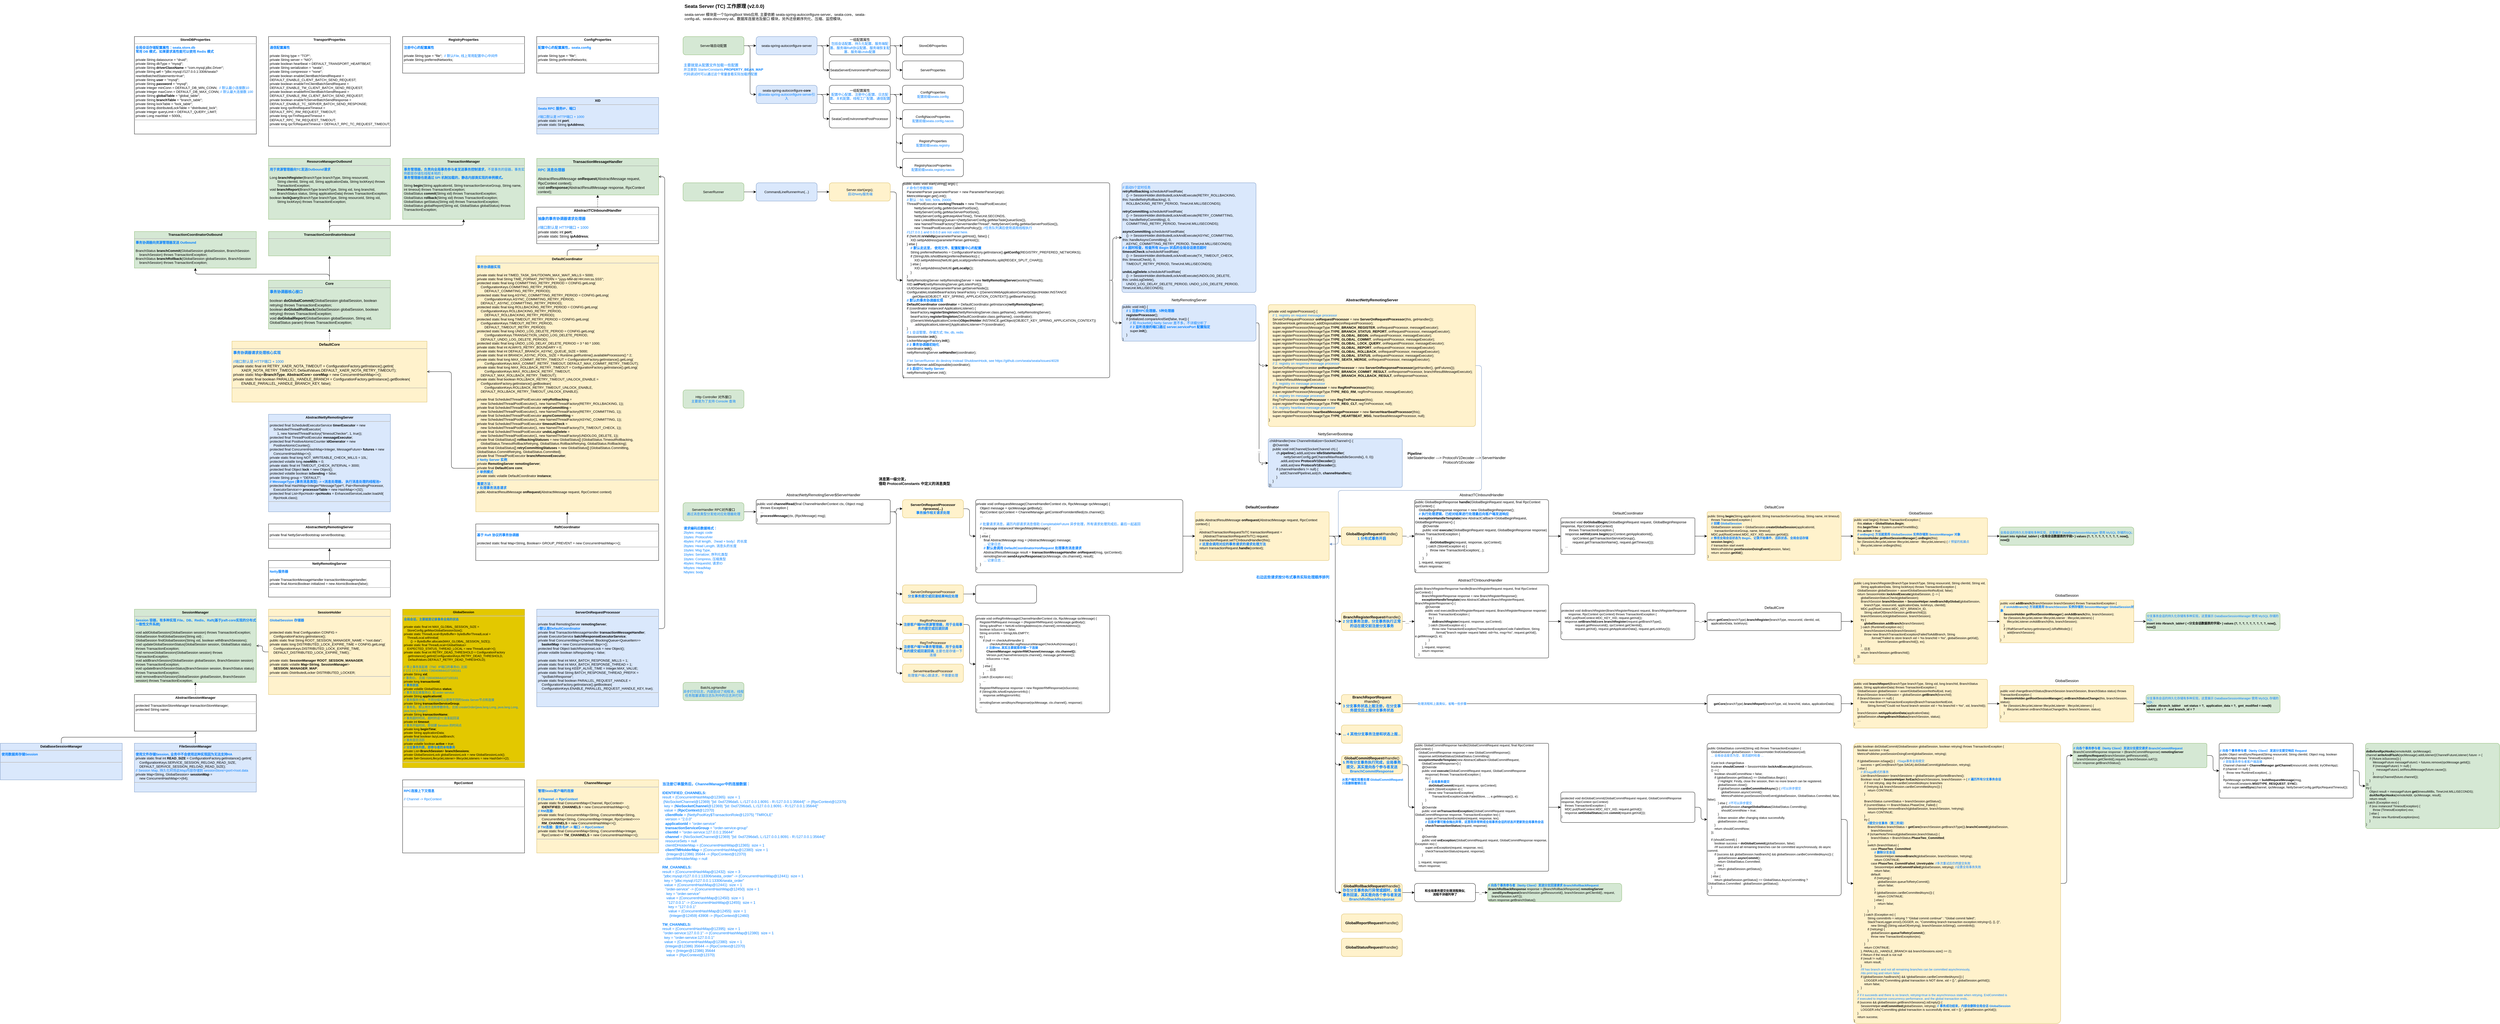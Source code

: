 <mxfile version="21.6.5" type="device">
  <diagram name="第 1 页" id="3aabxiXxBKXcbQL7kUOO">
    <mxGraphModel dx="3915" dy="879" grid="1" gridSize="10" guides="1" tooltips="1" connect="1" arrows="1" fold="1" page="1" pageScale="1" pageWidth="827" pageHeight="1169" math="0" shadow="0">
      <root>
        <mxCell id="0" />
        <mxCell id="1" parent="0" />
        <mxCell id="4g4Tmo7ESNFW7hSOMNtd-1" value="&lt;h1 style=&quot;font-size: 16px;&quot;&gt;&lt;font style=&quot;font-size: 16px;&quot;&gt;Seata Server (TC) 工作原理 (v2.0.0)&lt;/font&gt;&lt;/h1&gt;&lt;div&gt;seata-server 模块是一个SpringBoot Web应用, 主要依赖&amp;nbsp;seata-spring-autoconfigure-server、seata-core、seata-config-all、seata-discovery-all、数据库连接池及接口 模块，另外还依赖序列化、压缩、监控模块。&lt;/div&gt;&lt;p&gt;&lt;/p&gt;" style="text;html=1;strokeColor=none;fillColor=none;spacing=5;spacingTop=-20;whiteSpace=wrap;overflow=hidden;rounded=0;" parent="1" vertex="1">
          <mxGeometry x="40" y="10" width="620" height="70" as="geometry" />
        </mxCell>
        <mxCell id="4g4Tmo7ESNFW7hSOMNtd-9" style="edgeStyle=orthogonalEdgeStyle;rounded=1;orthogonalLoop=1;jettySize=auto;html=1;exitX=1;exitY=0.5;exitDx=0;exitDy=0;entryX=0;entryY=0.5;entryDx=0;entryDy=0;" parent="1" source="4g4Tmo7ESNFW7hSOMNtd-14" target="4g4Tmo7ESNFW7hSOMNtd-8" edge="1">
          <mxGeometry relative="1" as="geometry">
            <Array as="points">
              <mxPoint x="500" y="150" />
              <mxPoint x="500" y="230" />
            </Array>
          </mxGeometry>
        </mxCell>
        <mxCell id="4g4Tmo7ESNFW7hSOMNtd-26" style="edgeStyle=orthogonalEdgeStyle;rounded=1;orthogonalLoop=1;jettySize=auto;html=1;exitX=1;exitY=0.5;exitDx=0;exitDy=0;entryX=0;entryY=0.5;entryDx=0;entryDy=0;" parent="1" source="4g4Tmo7ESNFW7hSOMNtd-2" target="4g4Tmo7ESNFW7hSOMNtd-17" edge="1">
          <mxGeometry relative="1" as="geometry" />
        </mxCell>
        <mxCell id="4g4Tmo7ESNFW7hSOMNtd-2" value="Server端自动配置" style="rounded=1;whiteSpace=wrap;html=1;fontSize=11;fillColor=#d5e8d4;strokeColor=#82b366;" parent="1" vertex="1">
          <mxGeometry x="40" y="120" width="200" height="60" as="geometry" />
        </mxCell>
        <mxCell id="4g4Tmo7ESNFW7hSOMNtd-3" value="&lt;p style=&quot;margin: 4px 0px 0px; text-align: center; font-size: 11px;&quot;&gt;&lt;b style=&quot;font-size: 11px;&quot;&gt;ConfigProperties&lt;/b&gt;&lt;br style=&quot;font-size: 11px;&quot;&gt;&lt;/p&gt;&lt;hr style=&quot;font-size: 11px;&quot;&gt;&lt;p style=&quot;margin: 0px 0px 0px 4px; font-size: 11px;&quot;&gt;&lt;b style=&quot;font-size: 11px;&quot;&gt;&lt;font color=&quot;#007fff&quot; style=&quot;font-size: 11px;&quot;&gt;配置中心的配置属性，seata.config&lt;/font&gt;&lt;/b&gt;&lt;/p&gt;&lt;p style=&quot;margin: 0px 0px 0px 4px; font-size: 11px;&quot;&gt;&lt;br style=&quot;font-size: 11px;&quot;&gt;&lt;/p&gt;&lt;p style=&quot;margin: 0px 0px 0px 4px; font-size: 11px;&quot;&gt;private String type = &quot;file&quot;;&lt;br style=&quot;font-size: 11px;&quot;&gt;private String preferredNetworks;&lt;br style=&quot;font-size: 11px;&quot;&gt;&lt;/p&gt;&lt;hr style=&quot;font-size: 11px;&quot;&gt;&lt;p style=&quot;margin: 0px 0px 0px 4px; font-size: 11px;&quot;&gt;&lt;br style=&quot;font-size: 11px;&quot;&gt;&lt;/p&gt;" style="verticalAlign=top;align=left;overflow=fill;fontSize=11;fontFamily=Helvetica;html=1;whiteSpace=wrap;" parent="1" vertex="1">
          <mxGeometry x="-440" y="120" width="400" height="120" as="geometry" />
        </mxCell>
        <mxCell id="4g4Tmo7ESNFW7hSOMNtd-4" value="&lt;p style=&quot;margin: 4px 0px 0px; text-align: center; font-size: 11px;&quot;&gt;&lt;b style=&quot;font-size: 11px;&quot;&gt;RegistryProperties&lt;/b&gt;&lt;br style=&quot;font-size: 11px;&quot;&gt;&lt;/p&gt;&lt;hr style=&quot;font-size: 11px;&quot;&gt;&lt;p style=&quot;margin: 0px 0px 0px 4px; font-size: 11px;&quot;&gt;&lt;b style=&quot;font-size: 11px;&quot;&gt;&lt;font color=&quot;#007fff&quot; style=&quot;font-size: 11px;&quot;&gt;注册中心的配置属性&lt;/font&gt;&lt;/b&gt;&lt;/p&gt;&lt;p style=&quot;margin: 0px 0px 0px 4px; font-size: 11px;&quot;&gt;&lt;br style=&quot;font-size: 11px;&quot;&gt;&lt;/p&gt;&lt;p style=&quot;margin: 0px 0px 0px 4px; font-size: 11px;&quot;&gt;private String type = &quot;file&quot;;&amp;nbsp; &lt;font color=&quot;#007fff&quot;&gt;// 默认File, 线上常用配置中心中间件&lt;/font&gt;&lt;/p&gt;&lt;p style=&quot;margin: 0px 0px 0px 4px; font-size: 11px;&quot;&gt;private String preferredNetworks;&lt;/p&gt;&lt;hr style=&quot;font-size: 11px;&quot;&gt;&lt;p style=&quot;margin: 0px 0px 0px 4px; font-size: 11px;&quot;&gt;&lt;br style=&quot;font-size: 11px;&quot;&gt;&lt;/p&gt;" style="verticalAlign=top;align=left;overflow=fill;fontSize=11;fontFamily=Helvetica;html=1;whiteSpace=wrap;" parent="1" vertex="1">
          <mxGeometry x="-880" y="120" width="400" height="120" as="geometry" />
        </mxCell>
        <mxCell id="4g4Tmo7ESNFW7hSOMNtd-5" value="&lt;p style=&quot;margin: 4px 0px 0px; text-align: center; font-size: 11px;&quot;&gt;&lt;b style=&quot;font-size: 11px;&quot;&gt;TransportProperties&lt;/b&gt;&lt;br style=&quot;font-size: 11px;&quot;&gt;&lt;/p&gt;&lt;hr style=&quot;font-size: 11px;&quot;&gt;&lt;p style=&quot;margin: 0px 0px 0px 4px; font-size: 11px;&quot;&gt;&lt;b style=&quot;font-size: 11px;&quot;&gt;&lt;font color=&quot;#007fff&quot; style=&quot;font-size: 11px;&quot;&gt;通信配置属性&lt;/font&gt;&lt;/b&gt;&lt;/p&gt;&lt;p style=&quot;margin: 0px 0px 0px 4px; font-size: 11px;&quot;&gt;&lt;br style=&quot;font-size: 11px;&quot;&gt;&lt;/p&gt;&lt;p style=&quot;margin: 0px 0px 0px 4px; font-size: 11px;&quot;&gt;private String type = &quot;TCP&quot;;&lt;/p&gt;&lt;p style=&quot;margin: 0px 0px 0px 4px; font-size: 11px;&quot;&gt;private String server = &quot;NIO&quot;;&lt;/p&gt;&lt;p style=&quot;margin: 0px 0px 0px 4px; font-size: 11px;&quot;&gt;private boolean heartbeat = DEFAULT_TRANSPORT_HEARTBEAT;&lt;/p&gt;&lt;p style=&quot;margin: 0px 0px 0px 4px; font-size: 11px;&quot;&gt;private String serialization = &quot;seata&quot;;&lt;/p&gt;&lt;p style=&quot;margin: 0px 0px 0px 4px; font-size: 11px;&quot;&gt;private String compressor = &quot;none&quot;;&lt;/p&gt;&lt;p style=&quot;margin: 0px 0px 0px 4px; font-size: 11px;&quot;&gt;private boolean enableClientBatchSendRequest = DEFAULT_ENABLE_CLIENT_BATCH_SEND_REQUEST;&lt;/p&gt;&lt;p style=&quot;margin: 0px 0px 0px 4px; font-size: 11px;&quot;&gt;private boolean enableTmClientBatchSendRequest = DEFAULT_ENABLE_TM_CLIENT_BATCH_SEND_REQUEST;&lt;/p&gt;&lt;p style=&quot;margin: 0px 0px 0px 4px; font-size: 11px;&quot;&gt;private boolean enableRmClientBatchSendRequest = DEFAULT_ENABLE_RM_CLIENT_BATCH_SEND_REQUEST;&lt;/p&gt;&lt;p style=&quot;margin: 0px 0px 0px 4px; font-size: 11px;&quot;&gt;private boolean enableTcServerBatchSendResponse = DEFAULT_ENABLE_TC_SERVER_BATCH_SEND_RESPONSE;&lt;/p&gt;&lt;p style=&quot;margin: 0px 0px 0px 4px; font-size: 11px;&quot;&gt;private long rpcRmRequestTimeout = DEFAULT_RPC_RM_REQUEST_TIMEOUT;&lt;/p&gt;&lt;p style=&quot;margin: 0px 0px 0px 4px; font-size: 11px;&quot;&gt;private long rpcTmRequestTimeout = DEFAULT_RPC_TM_REQUEST_TIMEOUT;&lt;/p&gt;&lt;p style=&quot;margin: 0px 0px 0px 4px; font-size: 11px;&quot;&gt;private long rpcTcRequestTimeout = DEFAULT_RPC_TC_REQUEST_TIMEOUT;&lt;/p&gt;&lt;hr style=&quot;font-size: 11px;&quot;&gt;&lt;p style=&quot;margin: 0px 0px 0px 4px; font-size: 11px;&quot;&gt;&lt;br style=&quot;font-size: 11px;&quot;&gt;&lt;/p&gt;" style="verticalAlign=top;align=left;overflow=fill;fontSize=11;fontFamily=Helvetica;html=1;whiteSpace=wrap;" parent="1" vertex="1">
          <mxGeometry x="-1320" y="120" width="400" height="360" as="geometry" />
        </mxCell>
        <mxCell id="4g4Tmo7ESNFW7hSOMNtd-11" value="" style="edgeStyle=orthogonalEdgeStyle;rounded=1;orthogonalLoop=1;jettySize=auto;html=1;" parent="1" source="4g4Tmo7ESNFW7hSOMNtd-6" edge="1">
          <mxGeometry relative="1" as="geometry">
            <mxPoint x="760" y="150" as="targetPoint" />
          </mxGeometry>
        </mxCell>
        <mxCell id="4g4Tmo7ESNFW7hSOMNtd-25" style="edgeStyle=orthogonalEdgeStyle;rounded=1;orthogonalLoop=1;jettySize=auto;html=1;exitX=1;exitY=0.5;exitDx=0;exitDy=0;entryX=0;entryY=0.5;entryDx=0;entryDy=0;" parent="1" source="4g4Tmo7ESNFW7hSOMNtd-6" target="4g4Tmo7ESNFW7hSOMNtd-12" edge="1">
          <mxGeometry relative="1" as="geometry" />
        </mxCell>
        <mxCell id="4g4Tmo7ESNFW7hSOMNtd-6" value="一组配置属性&lt;br&gt;&lt;font color=&quot;#007fff&quot;&gt;包括会话配置、持久化配置、服务端配置、服务端Raft协议配置、服务端恢复配置、服务端Undo配置&lt;/font&gt;" style="rounded=1;whiteSpace=wrap;html=1;fontSize=11;" parent="1" vertex="1">
          <mxGeometry x="520" y="120" width="200" height="60" as="geometry" />
        </mxCell>
        <mxCell id="4g4Tmo7ESNFW7hSOMNtd-8" value="SeataServerEnvironmentPostProcessor" style="rounded=1;whiteSpace=wrap;html=1;fontSize=11;" parent="1" vertex="1">
          <mxGeometry x="520" y="200" width="200" height="60" as="geometry" />
        </mxCell>
        <mxCell id="4g4Tmo7ESNFW7hSOMNtd-12" value="ServerProperties" style="rounded=1;whiteSpace=wrap;html=1;fontSize=11;" parent="1" vertex="1">
          <mxGeometry x="760" y="200" width="200" height="60" as="geometry" />
        </mxCell>
        <mxCell id="4g4Tmo7ESNFW7hSOMNtd-13" value="StoreDBProperties" style="rounded=1;whiteSpace=wrap;html=1;fontSize=11;" parent="1" vertex="1">
          <mxGeometry x="760" y="120" width="200" height="60" as="geometry" />
        </mxCell>
        <mxCell id="4g4Tmo7ESNFW7hSOMNtd-15" value="" style="edgeStyle=orthogonalEdgeStyle;rounded=1;orthogonalLoop=1;jettySize=auto;html=1;exitX=1;exitY=0.5;exitDx=0;exitDy=0;entryX=0;entryY=0.5;entryDx=0;entryDy=0;" parent="1" source="4g4Tmo7ESNFW7hSOMNtd-2" target="4g4Tmo7ESNFW7hSOMNtd-14" edge="1">
          <mxGeometry relative="1" as="geometry">
            <mxPoint x="240" y="150" as="sourcePoint" />
            <mxPoint x="520" y="230" as="targetPoint" />
            <Array as="points" />
          </mxGeometry>
        </mxCell>
        <mxCell id="4g4Tmo7ESNFW7hSOMNtd-16" style="edgeStyle=orthogonalEdgeStyle;rounded=1;orthogonalLoop=1;jettySize=auto;html=1;exitX=1;exitY=0.5;exitDx=0;exitDy=0;entryX=0;entryY=0.5;entryDx=0;entryDy=0;" parent="1" source="4g4Tmo7ESNFW7hSOMNtd-14" target="4g4Tmo7ESNFW7hSOMNtd-6" edge="1">
          <mxGeometry relative="1" as="geometry" />
        </mxCell>
        <mxCell id="4g4Tmo7ESNFW7hSOMNtd-14" value="seata-spring-autoconfigure-server" style="rounded=1;whiteSpace=wrap;html=1;fontSize=11;fillColor=#dae8fc;strokeColor=#6c8ebf;" parent="1" vertex="1">
          <mxGeometry x="280" y="120" width="200" height="60" as="geometry" />
        </mxCell>
        <mxCell id="4g4Tmo7ESNFW7hSOMNtd-19" value="" style="edgeStyle=orthogonalEdgeStyle;rounded=1;orthogonalLoop=1;jettySize=auto;html=1;" parent="1" source="4g4Tmo7ESNFW7hSOMNtd-17" target="4g4Tmo7ESNFW7hSOMNtd-20" edge="1">
          <mxGeometry relative="1" as="geometry">
            <mxPoint x="500" y="310" as="targetPoint" />
          </mxGeometry>
        </mxCell>
        <mxCell id="4g4Tmo7ESNFW7hSOMNtd-32" style="edgeStyle=orthogonalEdgeStyle;rounded=1;orthogonalLoop=1;jettySize=auto;html=1;exitX=1;exitY=0.5;exitDx=0;exitDy=0;entryX=0;entryY=0.5;entryDx=0;entryDy=0;" parent="1" source="4g4Tmo7ESNFW7hSOMNtd-17" target="4g4Tmo7ESNFW7hSOMNtd-31" edge="1">
          <mxGeometry relative="1" as="geometry" />
        </mxCell>
        <mxCell id="4g4Tmo7ESNFW7hSOMNtd-17" value="seata-spring-autoconfigure-&lt;b&gt;core&lt;/b&gt;&lt;br&gt;&lt;font color=&quot;#007fff&quot;&gt;由seata-spring-autoconfigure-server引入&lt;/font&gt;" style="rounded=1;whiteSpace=wrap;html=1;fontSize=11;fillColor=#dae8fc;strokeColor=#6c8ebf;" parent="1" vertex="1">
          <mxGeometry x="280" y="280" width="200" height="60" as="geometry" />
        </mxCell>
        <mxCell id="4g4Tmo7ESNFW7hSOMNtd-22" value="" style="edgeStyle=orthogonalEdgeStyle;rounded=1;orthogonalLoop=1;jettySize=auto;html=1;" parent="1" source="4g4Tmo7ESNFW7hSOMNtd-20" target="4g4Tmo7ESNFW7hSOMNtd-21" edge="1">
          <mxGeometry relative="1" as="geometry" />
        </mxCell>
        <mxCell id="4g4Tmo7ESNFW7hSOMNtd-24" style="edgeStyle=orthogonalEdgeStyle;rounded=1;orthogonalLoop=1;jettySize=auto;html=1;exitX=1;exitY=0.5;exitDx=0;exitDy=0;entryX=0;entryY=0.5;entryDx=0;entryDy=0;" parent="1" source="4g4Tmo7ESNFW7hSOMNtd-20" target="4g4Tmo7ESNFW7hSOMNtd-23" edge="1">
          <mxGeometry relative="1" as="geometry" />
        </mxCell>
        <mxCell id="4g4Tmo7ESNFW7hSOMNtd-28" style="edgeStyle=orthogonalEdgeStyle;rounded=1;orthogonalLoop=1;jettySize=auto;html=1;exitX=1;exitY=0.5;exitDx=0;exitDy=0;entryX=0;entryY=0.5;entryDx=0;entryDy=0;" parent="1" source="4g4Tmo7ESNFW7hSOMNtd-20" target="4g4Tmo7ESNFW7hSOMNtd-27" edge="1">
          <mxGeometry relative="1" as="geometry" />
        </mxCell>
        <mxCell id="4g4Tmo7ESNFW7hSOMNtd-30" style="edgeStyle=orthogonalEdgeStyle;rounded=1;orthogonalLoop=1;jettySize=auto;html=1;exitX=1;exitY=0.5;exitDx=0;exitDy=0;entryX=0;entryY=0.5;entryDx=0;entryDy=0;" parent="1" source="4g4Tmo7ESNFW7hSOMNtd-20" target="4g4Tmo7ESNFW7hSOMNtd-29" edge="1">
          <mxGeometry relative="1" as="geometry" />
        </mxCell>
        <mxCell id="4g4Tmo7ESNFW7hSOMNtd-20" value="一组配置属性&lt;br&gt;&lt;font color=&quot;#007fff&quot;&gt;配置中心配置、注册中心配置、日志配置、关机配置、线程工厂配置、通信配置&lt;/font&gt;" style="rounded=1;whiteSpace=wrap;html=1;fontSize=11;" parent="1" vertex="1">
          <mxGeometry x="520" y="280" width="200" height="60" as="geometry" />
        </mxCell>
        <mxCell id="4g4Tmo7ESNFW7hSOMNtd-21" value="ConfigProperties&lt;br&gt;&lt;font color=&quot;#007fff&quot;&gt;配置前缀seata.config&lt;/font&gt;" style="rounded=1;whiteSpace=wrap;html=1;fontSize=11;" parent="1" vertex="1">
          <mxGeometry x="760" y="280" width="200" height="60" as="geometry" />
        </mxCell>
        <mxCell id="4g4Tmo7ESNFW7hSOMNtd-23" value="ConfigNacosProperties&lt;br&gt;&lt;font color=&quot;#007fff&quot;&gt;配置前缀seata.config.nacos&lt;/font&gt;" style="rounded=1;whiteSpace=wrap;html=1;fontSize=11;" parent="1" vertex="1">
          <mxGeometry x="760" y="360" width="200" height="60" as="geometry" />
        </mxCell>
        <mxCell id="4g4Tmo7ESNFW7hSOMNtd-27" value="RegistryProperties&lt;br&gt;&lt;font color=&quot;#007fff&quot;&gt;配置前缀seata.registry&lt;/font&gt;" style="rounded=1;whiteSpace=wrap;html=1;fontSize=11;" parent="1" vertex="1">
          <mxGeometry x="760" y="440" width="200" height="60" as="geometry" />
        </mxCell>
        <mxCell id="4g4Tmo7ESNFW7hSOMNtd-29" value="RegistryNacosProperties&lt;br&gt;&lt;font color=&quot;#007fff&quot;&gt;配置前缀seata.registry.nacos&lt;/font&gt;" style="rounded=1;whiteSpace=wrap;html=1;fontSize=11;" parent="1" vertex="1">
          <mxGeometry x="760" y="520" width="200" height="60" as="geometry" />
        </mxCell>
        <mxCell id="4g4Tmo7ESNFW7hSOMNtd-31" value="SeataCoreEnvironmentPostProcessor" style="rounded=1;whiteSpace=wrap;html=1;fontSize=11;" parent="1" vertex="1">
          <mxGeometry x="520" y="360" width="200" height="60" as="geometry" />
        </mxCell>
        <mxCell id="4g4Tmo7ESNFW7hSOMNtd-33" value="&lt;font color=&quot;#007fff&quot; style=&quot;&quot;&gt;&lt;span style=&quot;font-size: 11px;&quot;&gt;&lt;br&gt;&lt;/span&gt;&lt;/font&gt;" style="text;html=1;align=left;verticalAlign=middle;resizable=0;points=[];autosize=1;strokeColor=none;fillColor=none;" parent="1" vertex="1">
          <mxGeometry x="40" y="220" width="20" height="30" as="geometry" />
        </mxCell>
        <mxCell id="4g4Tmo7ESNFW7hSOMNtd-34" value="&lt;font color=&quot;#007fff&quot;&gt;主要就是从配置文件加载一些配置&lt;br style=&quot;border-color: var(--border-color);&quot;&gt;&lt;span style=&quot;border-color: var(--border-color); font-size: 11px;&quot;&gt;并注册到 StarterConstants.&lt;/span&gt;&lt;span style=&quot;border-color: var(--border-color); font-size: 11px;&quot;&gt;&lt;b style=&quot;border-color: var(--border-color);&quot;&gt;PROPERTY_BEAN_MAP&lt;/b&gt;&lt;br style=&quot;border-color: var(--border-color);&quot;&gt;代码调试时可以通过这个常量查看实际加载的配置&lt;/span&gt;&lt;/font&gt;" style="text;html=1;strokeColor=none;fillColor=none;align=left;verticalAlign=top;whiteSpace=wrap;rounded=0;" parent="1" vertex="1">
          <mxGeometry x="40" y="200" width="280" height="60" as="geometry" />
        </mxCell>
        <mxCell id="4g4Tmo7ESNFW7hSOMNtd-35" value="Http Controller 对外接口&lt;br&gt;&lt;font color=&quot;#007fff&quot;&gt;主要是为了支持 Console 查询&lt;/font&gt;" style="rounded=1;whiteSpace=wrap;html=1;fontSize=11;fillColor=#d5e8d4;strokeColor=#82b366;" parent="1" vertex="1">
          <mxGeometry x="40" y="1280" width="200" height="60" as="geometry" />
        </mxCell>
        <mxCell id="Yp0WvUKOWmrbdsE2uwG8-40" value="" style="edgeStyle=orthogonalEdgeStyle;rounded=1;orthogonalLoop=1;jettySize=auto;html=1;" parent="1" source="4g4Tmo7ESNFW7hSOMNtd-38" target="Yp0WvUKOWmrbdsE2uwG8-39" edge="1">
          <mxGeometry relative="1" as="geometry" />
        </mxCell>
        <mxCell id="Yp0WvUKOWmrbdsE2uwG8-46" style="edgeStyle=orthogonalEdgeStyle;rounded=1;orthogonalLoop=1;jettySize=auto;html=1;exitX=1;exitY=0.5;exitDx=0;exitDy=0;entryX=0;entryY=0.5;entryDx=0;entryDy=0;" parent="1" source="4g4Tmo7ESNFW7hSOMNtd-38" target="Yp0WvUKOWmrbdsE2uwG8-41" edge="1">
          <mxGeometry relative="1" as="geometry" />
        </mxCell>
        <mxCell id="Yp0WvUKOWmrbdsE2uwG8-47" style="edgeStyle=orthogonalEdgeStyle;rounded=1;orthogonalLoop=1;jettySize=auto;html=1;exitX=1;exitY=0.5;exitDx=0;exitDy=0;entryX=0;entryY=0.5;entryDx=0;entryDy=0;" parent="1" source="4g4Tmo7ESNFW7hSOMNtd-38" target="Yp0WvUKOWmrbdsE2uwG8-43" edge="1">
          <mxGeometry relative="1" as="geometry" />
        </mxCell>
        <mxCell id="Yp0WvUKOWmrbdsE2uwG8-48" style="edgeStyle=orthogonalEdgeStyle;rounded=1;orthogonalLoop=1;jettySize=auto;html=1;exitX=1;exitY=0.5;exitDx=0;exitDy=0;entryX=0;entryY=0.5;entryDx=0;entryDy=0;entryPerimeter=0;" parent="1" source="4g4Tmo7ESNFW7hSOMNtd-38" target="Yp0WvUKOWmrbdsE2uwG8-44" edge="1">
          <mxGeometry relative="1" as="geometry" />
        </mxCell>
        <mxCell id="Yp0WvUKOWmrbdsE2uwG8-49" style="edgeStyle=orthogonalEdgeStyle;rounded=1;orthogonalLoop=1;jettySize=auto;html=1;exitX=1;exitY=0.5;exitDx=0;exitDy=0;entryX=0;entryY=0.5;entryDx=0;entryDy=0;" parent="1" source="4g4Tmo7ESNFW7hSOMNtd-38" target="Yp0WvUKOWmrbdsE2uwG8-45" edge="1">
          <mxGeometry relative="1" as="geometry" />
        </mxCell>
        <mxCell id="4g4Tmo7ESNFW7hSOMNtd-38" value="&lt;div&gt;public void &lt;b&gt;channelRead&lt;/b&gt;(final ChannelHandlerContext ctx, Object msg) &lt;br&gt;&amp;nbsp; &amp;nbsp; throws Exception {&lt;/div&gt;&lt;div&gt;&amp;nbsp; &amp;nbsp; ...&lt;/div&gt;&lt;div&gt;&amp;nbsp; &amp;nbsp; &lt;b&gt;processMessage&lt;/b&gt;(ctx, (RpcMessage) msg);&lt;/div&gt;&lt;div&gt;}&lt;/div&gt;" style="rounded=1;whiteSpace=wrap;html=1;fontSize=11;align=left;arcSize=7;" parent="1" vertex="1">
          <mxGeometry x="280" y="1640" width="440" height="80" as="geometry" />
        </mxCell>
        <mxCell id="Yp0WvUKOWmrbdsE2uwG8-3" value="" style="edgeStyle=orthogonalEdgeStyle;rounded=1;orthogonalLoop=1;jettySize=auto;html=1;" parent="1" source="Yp0WvUKOWmrbdsE2uwG8-1" target="Yp0WvUKOWmrbdsE2uwG8-2" edge="1">
          <mxGeometry relative="1" as="geometry" />
        </mxCell>
        <mxCell id="Yp0WvUKOWmrbdsE2uwG8-1" value="ServerRunner" style="rounded=1;whiteSpace=wrap;html=1;fontSize=11;fillColor=#d5e8d4;strokeColor=#82b366;" parent="1" vertex="1">
          <mxGeometry x="40" y="600" width="200" height="60" as="geometry" />
        </mxCell>
        <mxCell id="Yp0WvUKOWmrbdsE2uwG8-5" value="" style="edgeStyle=orthogonalEdgeStyle;rounded=1;orthogonalLoop=1;jettySize=auto;html=1;" parent="1" source="Yp0WvUKOWmrbdsE2uwG8-2" target="Yp0WvUKOWmrbdsE2uwG8-4" edge="1">
          <mxGeometry relative="1" as="geometry" />
        </mxCell>
        <mxCell id="Yp0WvUKOWmrbdsE2uwG8-2" value="CommandLineRunner#run(...)" style="rounded=1;whiteSpace=wrap;html=1;fontSize=11;fillColor=#dae8fc;strokeColor=#6c8ebf;" parent="1" vertex="1">
          <mxGeometry x="280" y="600" width="200" height="60" as="geometry" />
        </mxCell>
        <mxCell id="Yp0WvUKOWmrbdsE2uwG8-7" value="" style="edgeStyle=orthogonalEdgeStyle;rounded=1;orthogonalLoop=1;jettySize=auto;html=1;" parent="1" source="Yp0WvUKOWmrbdsE2uwG8-4" target="Yp0WvUKOWmrbdsE2uwG8-6" edge="1">
          <mxGeometry relative="1" as="geometry" />
        </mxCell>
        <mxCell id="Yp0WvUKOWmrbdsE2uwG8-4" value="Server.start(args);&lt;br&gt;&lt;font color=&quot;#007fff&quot;&gt;&amp;nbsp;启动Netty服务端&lt;/font&gt;" style="rounded=1;whiteSpace=wrap;html=1;fontSize=11;fillColor=#fff2cc;strokeColor=#d6b656;" parent="1" vertex="1">
          <mxGeometry x="520" y="600" width="200" height="60" as="geometry" />
        </mxCell>
        <mxCell id="Yp0WvUKOWmrbdsE2uwG8-30" value="" style="edgeStyle=orthogonalEdgeStyle;rounded=1;orthogonalLoop=1;jettySize=auto;html=1;entryX=0;entryY=0.5;entryDx=0;entryDy=0;" parent="1" source="Yp0WvUKOWmrbdsE2uwG8-6" target="Yp0WvUKOWmrbdsE2uwG8-29" edge="1">
          <mxGeometry relative="1" as="geometry">
            <Array as="points">
              <mxPoint x="1450" y="920" />
              <mxPoint x="1450" y="780" />
            </Array>
          </mxGeometry>
        </mxCell>
        <mxCell id="Yp0WvUKOWmrbdsE2uwG8-31" value="2" style="edgeLabel;html=1;align=center;verticalAlign=middle;resizable=0;points=[];" parent="Yp0WvUKOWmrbdsE2uwG8-30" vertex="1" connectable="0">
          <mxGeometry x="0.914" y="3" relative="1" as="geometry">
            <mxPoint x="-12" y="3" as="offset" />
          </mxGeometry>
        </mxCell>
        <mxCell id="Yp0WvUKOWmrbdsE2uwG8-35" style="edgeStyle=orthogonalEdgeStyle;rounded=1;orthogonalLoop=1;jettySize=auto;html=1;exitX=1;exitY=0.5;exitDx=0;exitDy=0;" parent="1" source="Yp0WvUKOWmrbdsE2uwG8-6" target="Yp0WvUKOWmrbdsE2uwG8-34" edge="1">
          <mxGeometry relative="1" as="geometry">
            <Array as="points">
              <mxPoint x="1450" y="920" />
              <mxPoint x="1450" y="1060" />
            </Array>
          </mxGeometry>
        </mxCell>
        <mxCell id="Yp0WvUKOWmrbdsE2uwG8-36" value="3" style="edgeLabel;html=1;align=center;verticalAlign=middle;resizable=0;points=[];" parent="Yp0WvUKOWmrbdsE2uwG8-35" vertex="1" connectable="0">
          <mxGeometry x="0.844" y="-2" relative="1" as="geometry">
            <mxPoint x="-6" y="-2" as="offset" />
          </mxGeometry>
        </mxCell>
        <mxCell id="Yp0WvUKOWmrbdsE2uwG8-6" value="&lt;div&gt;public static void start(String[] args) {&lt;/div&gt;&lt;div&gt;&lt;font color=&quot;#007fff&quot;&gt;&amp;nbsp; &amp;nbsp; // 命令行参数解析&lt;/font&gt;&lt;/div&gt;&lt;div&gt;&amp;nbsp; &amp;nbsp; ParameterParser parameterParser = new ParameterParser(args);&lt;/div&gt;&lt;div&gt;&amp;nbsp; &amp;nbsp; MetricsManager.get().init();&lt;/div&gt;&lt;div&gt;&lt;font color=&quot;#007fff&quot;&gt;&amp;nbsp; &amp;nbsp; // 默认：50, 500, 500s, 20000,&amp;nbsp;&lt;/font&gt;&lt;/div&gt;&lt;div&gt;&amp;nbsp; &amp;nbsp; ThreadPoolExecutor &lt;b&gt;workingThreads&lt;/b&gt; = new ThreadPoolExecutor(&lt;/div&gt;&lt;div&gt;&amp;nbsp; &amp;nbsp; &amp;nbsp; &amp;nbsp; &amp;nbsp; &amp;nbsp; NettyServerConfig.getMinServerPoolSize(),&lt;/div&gt;&lt;div&gt;&amp;nbsp; &amp;nbsp; &amp;nbsp; &amp;nbsp; &amp;nbsp; &amp;nbsp; NettyServerConfig.getMaxServerPoolSize(),&amp;nbsp;&lt;/div&gt;&lt;div&gt;&amp;nbsp; &amp;nbsp; &amp;nbsp; &amp;nbsp; &amp;nbsp; &amp;nbsp; NettyServerConfig.getKeepAliveTime(), TimeUnit.SECONDS,&lt;/div&gt;&lt;div&gt;&amp;nbsp; &amp;nbsp; &amp;nbsp; &amp;nbsp; &amp;nbsp; &amp;nbsp; new LinkedBlockingQueue&amp;lt;&amp;gt;(NettyServerConfig.getMaxTaskQueueSize()),&lt;/div&gt;&lt;div&gt;&amp;nbsp; &amp;nbsp; &amp;nbsp; &amp;nbsp; &amp;nbsp; &amp;nbsp; new NamedThreadFactory(&quot;ServerHandlerThread&quot;, NettyServerConfig.getMaxServerPoolSize()),&amp;nbsp;&lt;/div&gt;&lt;div&gt;&amp;nbsp; &amp;nbsp; &amp;nbsp; &amp;nbsp; &amp;nbsp; &amp;nbsp; new ThreadPoolExecutor.CallerRunsPolicy()); &lt;font color=&quot;#007fff&quot;&gt;//任务队列满后使用调用线程执行&lt;/font&gt;&lt;/div&gt;&lt;div&gt;&lt;font color=&quot;#007fff&quot;&gt;&amp;nbsp; &amp;nbsp; //127.0.0.1 and 0.0.0.0 are not valid here.&lt;/font&gt;&lt;/div&gt;&lt;div&gt;&amp;nbsp; &amp;nbsp; if (NetUtil.&lt;b&gt;isValidIp&lt;/b&gt;(parameterParser.getHost(), false)) {&lt;/div&gt;&lt;div&gt;&amp;nbsp; &amp;nbsp; &amp;nbsp; &amp;nbsp; XID.setIpAddress(parameterParser.getHost());&lt;/div&gt;&lt;div&gt;&amp;nbsp; &amp;nbsp; } else {&lt;/div&gt;&lt;div&gt;&lt;b&gt;&lt;font color=&quot;#007fff&quot;&gt;&lt;span style=&quot;white-space: pre;&quot;&gt;&#x9;&lt;/span&gt;// 默认走这里， 使用文件、配置配置中心的配置&lt;/font&gt;&lt;br&gt;&lt;/b&gt;&lt;/div&gt;&lt;div&gt;&amp;nbsp; &amp;nbsp; &amp;nbsp; &amp;nbsp; String preferredNetworks = ConfigurationFactory.getInstance().&lt;b&gt;getConfig&lt;/b&gt;(REGISTRY_PREFERED_NETWORKS);&lt;/div&gt;&lt;div&gt;&amp;nbsp; &amp;nbsp; &amp;nbsp; &amp;nbsp; if (StringUtils.isNotBlank(preferredNetworks)) {&lt;/div&gt;&lt;div&gt;&amp;nbsp; &amp;nbsp; &amp;nbsp; &amp;nbsp; &amp;nbsp; &amp;nbsp; XID.setIpAddress(NetUtil.getLocalIp(preferredNetworks.split(REGEX_SPLIT_CHAR)));&lt;/div&gt;&lt;div&gt;&amp;nbsp; &amp;nbsp; &amp;nbsp; &amp;nbsp; } else {&lt;/div&gt;&lt;div&gt;&amp;nbsp; &amp;nbsp; &amp;nbsp; &amp;nbsp; &amp;nbsp; &amp;nbsp; XID.setIpAddress(NetUtil.&lt;b&gt;getLocalIp&lt;/b&gt;());&lt;/div&gt;&lt;div&gt;&amp;nbsp; &amp;nbsp; &amp;nbsp; &amp;nbsp; }&lt;/div&gt;&lt;div&gt;&amp;nbsp; &amp;nbsp; }&lt;/div&gt;&lt;div&gt;&amp;nbsp; &amp;nbsp; NettyRemotingServer nettyRemotingServer = new &lt;b&gt;NettyRemotingServer&lt;/b&gt;(workingThreads);&lt;/div&gt;&lt;div&gt;&amp;nbsp; &amp;nbsp; XID.&lt;b&gt;setPort&lt;/b&gt;(nettyRemotingServer.getListenPort());&lt;/div&gt;&lt;div&gt;&amp;nbsp; &amp;nbsp; UUIDGenerator.init(parameterParser.getServerNode());&lt;/div&gt;&lt;div&gt;&amp;nbsp; &amp;nbsp; ConfigurableListableBeanFactory beanFactory =&amp;nbsp;&lt;span style=&quot;background-color: initial;&quot;&gt;((GenericWebApplicationContext)ObjectHolder.INSTANCE&lt;/span&gt;&lt;/div&gt;&lt;div&gt;&amp;nbsp; &amp;nbsp; &amp;nbsp; &amp;nbsp; &amp;nbsp;.getObject(OBJECT_KEY_SPRING_APPLICATION_CONTEXT)).getBeanFactory();&lt;/div&gt;&lt;div&gt;&lt;font color=&quot;#007fff&quot;&gt;&lt;b&gt;&amp;nbsp; &amp;nbsp; // 默认的事务协调器实现&lt;/b&gt;&lt;/font&gt;&lt;/div&gt;&lt;div&gt;&amp;nbsp; &amp;nbsp; &lt;b&gt;DefaultCoordinator&lt;/b&gt; &lt;b&gt;coordinator&lt;/b&gt; = DefaultCoordinator.getInstance(&lt;b&gt;nettyRemotingServer&lt;/b&gt;);&lt;/div&gt;&lt;div&gt;&amp;nbsp; &amp;nbsp; if (coordinator instanceof ApplicationListener) {&lt;/div&gt;&lt;div&gt;&amp;nbsp; &amp;nbsp; &amp;nbsp; &amp;nbsp; beanFactory.&lt;b&gt;registerSingleton&lt;/b&gt;(NettyRemotingServer.class.getName(), nettyRemotingServer);&lt;/div&gt;&lt;div&gt;&amp;nbsp; &amp;nbsp; &amp;nbsp; &amp;nbsp; beanFactory.&lt;b&gt;registerSingleton&lt;/b&gt;(DefaultCoordinator.class.getName(), coordinator);&lt;/div&gt;&lt;div&gt;&amp;nbsp; &amp;nbsp; &amp;nbsp; &amp;nbsp; ((GenericWebApplicationContext)&lt;b&gt;ObjectHolder&lt;/b&gt;.INSTANCE.getObject(OBJECT_KEY_SPRING_APPLICATION_CONTEXT))&lt;/div&gt;&lt;div&gt;&amp;nbsp; &amp;nbsp; &amp;nbsp; &amp;nbsp; &amp;nbsp; &amp;nbsp; .addApplicationListener((ApplicationListener&amp;lt;?&amp;gt;)coordinator);&lt;/div&gt;&lt;div&gt;&amp;nbsp; &amp;nbsp; }&lt;/div&gt;&lt;div&gt;&lt;font color=&quot;#007fff&quot;&gt;&amp;nbsp; &amp;nbsp; // 1 会话管理，存储方式: file, db, redis&lt;/font&gt;&lt;/div&gt;&lt;div&gt;&amp;nbsp; &amp;nbsp; SessionHolder.&lt;b&gt;init&lt;/b&gt;();&lt;/div&gt;&lt;div&gt;&amp;nbsp; &amp;nbsp; LockerManagerFactory.&lt;b&gt;init&lt;/b&gt;();&lt;/div&gt;&lt;div&gt;&lt;font color=&quot;#007fff&quot;&gt;&lt;b&gt;&amp;nbsp; &amp;nbsp; // 2 事务协调器初始化&lt;/b&gt;&lt;/font&gt;&lt;/div&gt;&lt;div&gt;&amp;nbsp; &amp;nbsp; coordinator.&lt;b&gt;init&lt;/b&gt;();&lt;/div&gt;&lt;div&gt;&amp;nbsp; &amp;nbsp; nettyRemotingServer.&lt;b&gt;setHandler&lt;/b&gt;(coordinator);&lt;/div&gt;&lt;div&gt;&lt;br&gt;&lt;/div&gt;&lt;div&gt;&lt;font color=&quot;#007fff&quot;&gt;&amp;nbsp; &amp;nbsp; // let ServerRunner do destroy instead ShutdownHook, see https://github.com/seata/seata/issues/4028&lt;/font&gt;&lt;/div&gt;&lt;div&gt;&amp;nbsp; &amp;nbsp; ServerRunner.addDisposable(coordinator);&lt;/div&gt;&lt;div&gt;&lt;b&gt;&lt;font color=&quot;#007fff&quot;&gt;&amp;nbsp; &amp;nbsp; // 3 启动TC Netty Server&lt;/font&gt;&lt;/b&gt;&lt;/div&gt;&lt;div&gt;&amp;nbsp; &amp;nbsp; nettyRemotingServer.init();&lt;/div&gt;&lt;div&gt;}&lt;/div&gt;" style="rounded=1;whiteSpace=wrap;html=1;fontSize=11;arcSize=1;align=left;" parent="1" vertex="1">
          <mxGeometry x="760" y="600" width="680" height="640" as="geometry" />
        </mxCell>
        <mxCell id="Yp0WvUKOWmrbdsE2uwG8-8" value="&lt;p style=&quot;margin: 4px 0px 0px; text-align: center; font-size: 11px;&quot;&gt;&lt;b style=&quot;font-size: 11px;&quot;&gt;XID&lt;/b&gt;&lt;br style=&quot;font-size: 11px;&quot;&gt;&lt;/p&gt;&lt;hr style=&quot;font-size: 11px;&quot;&gt;&lt;p style=&quot;margin: 0px 0px 0px 4px; font-size: 11px;&quot;&gt;&lt;b style=&quot;font-size: 11px;&quot;&gt;&lt;font color=&quot;#007fff&quot; style=&quot;font-size: 11px;&quot;&gt;Seata RPC 服务IP、端口&lt;/font&gt;&lt;/b&gt;&lt;/p&gt;&lt;p style=&quot;margin: 0px 0px 0px 4px; font-size: 11px;&quot;&gt;&lt;br style=&quot;font-size: 11px;&quot;&gt;&lt;/p&gt;&lt;p style=&quot;margin: 0px 0px 0px 4px; font-size: 11px;&quot;&gt;&lt;font color=&quot;#007fff&quot; style=&quot;font-size: 11px;&quot;&gt;//端口默认是 HTTP端口 + 1000&lt;/font&gt;&lt;/p&gt;&lt;p style=&quot;margin: 0px 0px 0px 4px; font-size: 11px;&quot;&gt;private static int &lt;b style=&quot;font-size: 11px;&quot;&gt;port&lt;/b&gt;;&lt;/p&gt;&lt;p style=&quot;margin: 0px 0px 0px 4px; font-size: 11px;&quot;&gt;private static String &lt;b style=&quot;font-size: 11px;&quot;&gt;ipAddress&lt;/b&gt;;&lt;/p&gt;&lt;hr style=&quot;font-size: 11px;&quot;&gt;&lt;p style=&quot;margin: 0px 0px 0px 4px; font-size: 11px;&quot;&gt;&lt;br style=&quot;font-size: 11px;&quot;&gt;&lt;/p&gt;" style="verticalAlign=top;align=left;overflow=fill;fontSize=11;fontFamily=Helvetica;html=1;whiteSpace=wrap;fillColor=#dae8fc;strokeColor=#6c8ebf;" parent="1" vertex="1">
          <mxGeometry x="-440" y="320" width="400" height="120" as="geometry" />
        </mxCell>
        <mxCell id="Yp0WvUKOWmrbdsE2uwG8-9" value="&lt;p style=&quot;margin:0px;margin-top:4px;text-align:center;&quot;&gt;&lt;b&gt;TransactionMessageHandler&lt;/b&gt;&lt;br&gt;&lt;/p&gt;&lt;hr size=&quot;1&quot;&gt;&lt;p style=&quot;margin:0px;margin-left:4px;&quot;&gt;&lt;font color=&quot;#007fff&quot;&gt;&lt;b&gt;RPC 消息处理器&lt;br&gt;&lt;br&gt;&lt;/b&gt;&lt;/font&gt;&lt;/p&gt;&lt;p style=&quot;margin:0px;margin-left:4px;&quot;&gt;&lt;span style=&quot;background-color: initial;&quot;&gt;AbstractResultMessage &lt;b&gt;onRequest&lt;/b&gt;(AbstractMessage request, RpcContext context);&lt;/span&gt;&lt;br&gt;&lt;/p&gt;&lt;p style=&quot;margin:0px;margin-left:4px;&quot;&gt;void &lt;b&gt;onResponse&lt;/b&gt;(AbstractResultMessage response, RpcContext context);&lt;br&gt;&lt;/p&gt;" style="verticalAlign=top;align=left;overflow=fill;fontSize=12;fontFamily=Helvetica;html=1;whiteSpace=wrap;fillColor=#d5e8d4;strokeColor=#82b366;" parent="1" vertex="1">
          <mxGeometry x="-440" y="520" width="400" height="120" as="geometry" />
        </mxCell>
        <mxCell id="Yp0WvUKOWmrbdsE2uwG8-12" style="edgeStyle=orthogonalEdgeStyle;rounded=1;orthogonalLoop=1;jettySize=auto;html=1;exitX=0.5;exitY=0;exitDx=0;exitDy=0;entryX=0.5;entryY=1;entryDx=0;entryDy=0;endArrow=block;endFill=1;dashed=1;" parent="1" source="Yp0WvUKOWmrbdsE2uwG8-10" target="Yp0WvUKOWmrbdsE2uwG8-9" edge="1">
          <mxGeometry relative="1" as="geometry" />
        </mxCell>
        <mxCell id="Yp0WvUKOWmrbdsE2uwG8-10" value="&lt;p style=&quot;margin:0px;margin-top:4px;text-align:center;&quot;&gt;&lt;b&gt;AbstractTCInboundHandler&lt;/b&gt;&lt;br&gt;&lt;/p&gt;&lt;hr size=&quot;1&quot;&gt;&lt;p style=&quot;margin:0px;margin-left:4px;&quot;&gt;&lt;font color=&quot;#007fff&quot;&gt;&lt;b&gt;抽象的事务协调器请求处理器&lt;/b&gt;&lt;/font&gt;&lt;/p&gt;&lt;p style=&quot;margin:0px;margin-left:4px;&quot;&gt;&lt;br&gt;&lt;/p&gt;&lt;p style=&quot;margin:0px;margin-left:4px;&quot;&gt;&lt;font color=&quot;#007fff&quot;&gt;//端口默认是 HTTP端口 + 1000&lt;/font&gt;&lt;/p&gt;&lt;p style=&quot;margin:0px;margin-left:4px;&quot;&gt;private static int &lt;b&gt;port&lt;/b&gt;;&lt;/p&gt;&lt;p style=&quot;margin:0px;margin-left:4px;&quot;&gt;private static String &lt;b&gt;ipAddress&lt;/b&gt;;&lt;/p&gt;&lt;hr size=&quot;1&quot;&gt;&lt;p style=&quot;margin:0px;margin-left:4px;&quot;&gt;&lt;br&gt;&lt;/p&gt;" style="verticalAlign=top;align=left;overflow=fill;fontSize=12;fontFamily=Helvetica;html=1;whiteSpace=wrap;" parent="1" vertex="1">
          <mxGeometry x="-440" y="680" width="400" height="120" as="geometry" />
        </mxCell>
        <mxCell id="Yp0WvUKOWmrbdsE2uwG8-13" style="edgeStyle=orthogonalEdgeStyle;rounded=1;orthogonalLoop=1;jettySize=auto;html=1;exitX=0.5;exitY=0;exitDx=0;exitDy=0;endArrow=block;endFill=1;" parent="1" source="Yp0WvUKOWmrbdsE2uwG8-11" target="Yp0WvUKOWmrbdsE2uwG8-10" edge="1">
          <mxGeometry relative="1" as="geometry" />
        </mxCell>
        <mxCell id="Yp0WvUKOWmrbdsE2uwG8-28" style="edgeStyle=orthogonalEdgeStyle;rounded=1;orthogonalLoop=1;jettySize=auto;html=1;exitX=-0.002;exitY=0.83;exitDx=0;exitDy=0;entryX=1;entryY=0.5;entryDx=0;entryDy=0;endArrow=open;endFill=0;exitPerimeter=0;" parent="1" source="Yp0WvUKOWmrbdsE2uwG8-11" target="Yp0WvUKOWmrbdsE2uwG8-26" edge="1">
          <mxGeometry relative="1" as="geometry" />
        </mxCell>
        <mxCell id="Yp0WvUKOWmrbdsE2uwG8-11" value="&lt;p style=&quot;margin: 4px 0px 0px; text-align: center; font-size: 11px;&quot;&gt;&lt;b style=&quot;font-size: 11px;&quot;&gt;DefaultCoordinator&lt;/b&gt;&lt;br style=&quot;font-size: 11px;&quot;&gt;&lt;/p&gt;&lt;hr style=&quot;font-size: 11px;&quot;&gt;&lt;p style=&quot;margin: 0px 0px 0px 4px; font-size: 11px;&quot;&gt;&lt;b style=&quot;font-size: 11px;&quot;&gt;&lt;font color=&quot;#007fff&quot; style=&quot;font-size: 11px;&quot;&gt;事务协调器实现&lt;/font&gt;&lt;/b&gt;&lt;/p&gt;&lt;p style=&quot;margin: 0px 0px 0px 4px; font-size: 11px;&quot;&gt;&lt;span style=&quot;background-color: initial; font-size: 11px;&quot;&gt;&lt;br style=&quot;font-size: 11px;&quot;&gt;&lt;/span&gt;&lt;/p&gt;&lt;p style=&quot;margin: 0px 0px 0px 4px; font-size: 11px;&quot;&gt;&lt;span style=&quot;background-color: initial; font-size: 11px;&quot;&gt;private static final int TIMED_TASK_SHUTDOWN_MAX_WAIT_MILLS = 5000;&lt;/span&gt;&lt;br style=&quot;font-size: 11px;&quot;&gt;&lt;/p&gt;&lt;p style=&quot;margin: 0px 0px 0px 4px; font-size: 11px;&quot;&gt;private static final String TIME_FORMAT_PATTERN = &quot;yyyy-MM-dd HH:mm:ss.SSS&quot;;&lt;/p&gt;&lt;p style=&quot;margin: 0px 0px 0px 4px; font-size: 11px;&quot;&gt;protected static final long COMMITTING_RETRY_PERIOD = CONFIG.getLong(&lt;br style=&quot;font-size: 11px;&quot;&gt;&lt;span style=&quot;font-size: 11px;&quot;&gt;&lt;span style=&quot;white-space: pre; font-size: 11px;&quot;&gt;&amp;nbsp;&amp;nbsp;&amp;nbsp;&amp;nbsp;&lt;/span&gt;&lt;/span&gt;ConfigurationKeys.COMMITING_RETRY_PERIOD,&lt;/p&gt;&lt;p style=&quot;margin: 0px 0px 0px 4px; font-size: 11px;&quot;&gt;&amp;nbsp; &amp;nbsp; &amp;nbsp; &amp;nbsp; DEFAULT_COMMITING_RETRY_PERIOD);&lt;/p&gt;&lt;p style=&quot;margin: 0px 0px 0px 4px; font-size: 11px;&quot;&gt;protected static final long ASYNC_COMMITTING_RETRY_PERIOD = CONFIG.getLong(&lt;/p&gt;&lt;p style=&quot;margin: 0px 0px 0px 4px; font-size: 11px;&quot;&gt;&amp;nbsp; &amp;nbsp; &amp;nbsp; &amp;nbsp; ConfigurationKeys.ASYNC_COMMITING_RETRY_PERIOD, &lt;br style=&quot;font-size: 11px;&quot;&gt;&lt;span style=&quot;font-size: 11px;&quot;&gt;&lt;span style=&quot;white-space: pre; font-size: 11px;&quot;&gt;&amp;nbsp;&amp;nbsp;&amp;nbsp;&amp;nbsp;&lt;/span&gt;&lt;/span&gt;DEFAULT_ASYNC_COMMITTING_RETRY_PERIOD);&lt;/p&gt;&lt;p style=&quot;margin: 0px 0px 0px 4px; font-size: 11px;&quot;&gt;protected static final long ROLLBACKING_RETRY_PERIOD = CONFIG.getLong(&lt;br style=&quot;font-size: 11px;&quot;&gt;&lt;span style=&quot;font-size: 11px;&quot;&gt;&lt;span style=&quot;white-space: pre; font-size: 11px;&quot;&gt;&amp;nbsp;&amp;nbsp;&amp;nbsp;&amp;nbsp;&lt;/span&gt;&lt;/span&gt;ConfigurationKeys.ROLLBACKING_RETRY_PERIOD,&lt;/p&gt;&lt;p style=&quot;margin: 0px 0px 0px 4px; font-size: 11px;&quot;&gt;&amp;nbsp; &amp;nbsp; &amp;nbsp; &amp;nbsp; DEFAULT_ROLLBACKING_RETRY_PERIOD);&lt;/p&gt;&lt;p style=&quot;margin: 0px 0px 0px 4px; font-size: 11px;&quot;&gt;protected static final long TIMEOUT_RETRY_PERIOD = CONFIG.getLong(&lt;br style=&quot;font-size: 11px;&quot;&gt;&lt;span style=&quot;font-size: 11px;&quot;&gt;&lt;span style=&quot;white-space: pre; font-size: 11px;&quot;&gt;&amp;nbsp;&amp;nbsp;&amp;nbsp;&amp;nbsp;&lt;/span&gt;&lt;/span&gt;ConfigurationKeys.TIMEOUT_RETRY_PERIOD,&lt;/p&gt;&lt;p style=&quot;margin: 0px 0px 0px 4px; font-size: 11px;&quot;&gt;&amp;nbsp; &amp;nbsp; &amp;nbsp; &amp;nbsp; DEFAULT_TIMEOUT_RETRY_PERIOD);&lt;/p&gt;&lt;p style=&quot;margin: 0px 0px 0px 4px; font-size: 11px;&quot;&gt;protected static final long UNDO_LOG_DELETE_PERIOD = CONFIG.getLong(&lt;/p&gt;&lt;p style=&quot;margin: 0px 0px 0px 4px; font-size: 11px;&quot;&gt;&amp;nbsp; &amp;nbsp; &amp;nbsp; &amp;nbsp; ConfigurationKeys.TRANSACTION_UNDO_LOG_DELETE_PERIOD, &lt;br style=&quot;font-size: 11px;&quot;&gt;&lt;span style=&quot;font-size: 11px;&quot;&gt;&lt;span style=&quot;white-space: pre; font-size: 11px;&quot;&gt;&amp;nbsp;&amp;nbsp;&amp;nbsp;&amp;nbsp;&lt;/span&gt;&lt;/span&gt;DEFAULT_UNDO_LOG_DELETE_PERIOD);&lt;/p&gt;&lt;p style=&quot;margin: 0px 0px 0px 4px; font-size: 11px;&quot;&gt;protected static final long UNDO_LOG_DELAY_DELETE_PERIOD = 3 * 60 * 1000;&lt;/p&gt;&lt;p style=&quot;margin: 0px 0px 0px 4px; font-size: 11px;&quot;&gt;private static final int ALWAYS_RETRY_BOUNDARY = 0;&lt;/p&gt;&lt;p style=&quot;margin: 0px 0px 0px 4px; font-size: 11px;&quot;&gt;private static final int DEFAULT_BRANCH_ASYNC_QUEUE_SIZE = 5000;&lt;/p&gt;&lt;p style=&quot;margin: 0px 0px 0px 4px; font-size: 11px;&quot;&gt;private static final int BRANCH_ASYNC_POOL_SIZE = Runtime.getRuntime().availableProcessors() * 2;&lt;/p&gt;&lt;p style=&quot;margin: 0px 0px 0px 4px; font-size: 11px;&quot;&gt;private static final long MAX_COMMIT_RETRY_TIMEOUT = ConfigurationFactory.getInstance().getLong(&lt;/p&gt;&lt;p style=&quot;margin: 0px 0px 0px 4px; font-size: 11px;&quot;&gt;&amp;nbsp; &amp;nbsp; &amp;nbsp; &amp;nbsp; ConfigurationKeys.MAX_COMMIT_RETRY_TIMEOUT, DEFAULT_MAX_COMMIT_RETRY_TIMEOUT);&lt;/p&gt;&lt;p style=&quot;margin: 0px 0px 0px 4px; font-size: 11px;&quot;&gt;private static final long MAX_ROLLBACK_RETRY_TIMEOUT = ConfigurationFactory.getInstance().getLong(&lt;/p&gt;&lt;p style=&quot;margin: 0px 0px 0px 4px; font-size: 11px;&quot;&gt;&amp;nbsp; &amp;nbsp; &amp;nbsp; &amp;nbsp; ConfigurationKeys.MAX_ROLLBACK_RETRY_TIMEOUT, &lt;br style=&quot;font-size: 11px;&quot;&gt;&lt;span style=&quot;font-size: 11px;&quot;&gt;&lt;span style=&quot;white-space: pre; font-size: 11px;&quot;&gt;&amp;nbsp;&amp;nbsp;&amp;nbsp;&amp;nbsp;&lt;/span&gt;&lt;/span&gt;DEFAULT_MAX_ROLLBACK_RETRY_TIMEOUT);&lt;/p&gt;&lt;p style=&quot;margin: 0px 0px 0px 4px; font-size: 11px;&quot;&gt;private static final boolean ROLLBACK_RETRY_TIMEOUT_UNLOCK_ENABLE = &lt;span style=&quot;font-size: 11px;&quot;&gt;&lt;span style=&quot;white-space: pre; font-size: 11px;&quot;&gt;&amp;nbsp;&amp;nbsp;&amp;nbsp;&amp;nbsp;&lt;/span&gt;&lt;/span&gt;ConfigurationFactory.getInstance().getBoolean(&lt;/p&gt;&lt;p style=&quot;margin: 0px 0px 0px 4px; font-size: 11px;&quot;&gt;&amp;nbsp; &amp;nbsp; &amp;nbsp; &amp;nbsp; ConfigurationKeys.ROLLBACK_RETRY_TIMEOUT_UNLOCK_ENABLE, &lt;br style=&quot;font-size: 11px;&quot;&gt;&lt;span style=&quot;font-size: 11px;&quot;&gt;&lt;span style=&quot;white-space: pre; font-size: 11px;&quot;&gt;&amp;nbsp;&amp;nbsp;&amp;nbsp;&amp;nbsp;&lt;/span&gt;&lt;/span&gt;DEFAULT_ROLLBACK_RETRY_TIMEOUT_UNLOCK_ENABLE);&lt;br style=&quot;font-size: 11px;&quot;&gt;&lt;br style=&quot;font-size: 11px;&quot;&gt;&lt;/p&gt;&lt;p style=&quot;margin: 0px 0px 0px 4px; font-size: 11px;&quot;&gt;private final ScheduledThreadPoolExecutor &lt;b style=&quot;font-size: 11px;&quot;&gt;retryRollbacking&lt;/b&gt; =&lt;/p&gt;&lt;p style=&quot;margin: 0px 0px 0px 4px; font-size: 11px;&quot;&gt;&amp;nbsp; &amp;nbsp; new ScheduledThreadPoolExecutor(1, new NamedThreadFactory(RETRY_ROLLBACKING, 1));&lt;/p&gt;&lt;p style=&quot;margin: 0px 0px 0px 4px; font-size: 11px;&quot;&gt;private final ScheduledThreadPoolExecutor &lt;b style=&quot;font-size: 11px;&quot;&gt;retryCommitting&lt;/b&gt; =&lt;/p&gt;&lt;p style=&quot;margin: 0px 0px 0px 4px; font-size: 11px;&quot;&gt;&amp;nbsp; &amp;nbsp; new ScheduledThreadPoolExecutor(1, new NamedThreadFactory(RETRY_COMMITTING, 1));&lt;/p&gt;&lt;p style=&quot;margin: 0px 0px 0px 4px; font-size: 11px;&quot;&gt;private final ScheduledThreadPoolExecutor &lt;b style=&quot;font-size: 11px;&quot;&gt;asyncCommitting&lt;/b&gt; =&lt;/p&gt;&lt;p style=&quot;margin: 0px 0px 0px 4px; font-size: 11px;&quot;&gt;&amp;nbsp; &amp;nbsp; new ScheduledThreadPoolExecutor(1, new NamedThreadFactory(ASYNC_COMMITTING, 1));&lt;/p&gt;&lt;p style=&quot;margin: 0px 0px 0px 4px; font-size: 11px;&quot;&gt;private final ScheduledThreadPoolExecutor &lt;b style=&quot;font-size: 11px;&quot;&gt;timeoutCheck&lt;/b&gt; =&lt;/p&gt;&lt;p style=&quot;margin: 0px 0px 0px 4px; font-size: 11px;&quot;&gt;&amp;nbsp; &amp;nbsp; new ScheduledThreadPoolExecutor(1, new NamedThreadFactory(TX_TIMEOUT_CHECK, 1));&lt;/p&gt;&lt;p style=&quot;margin: 0px 0px 0px 4px; font-size: 11px;&quot;&gt;private final ScheduledThreadPoolExecutor &lt;b style=&quot;font-size: 11px;&quot;&gt;undoLogDelete&lt;/b&gt; =&lt;/p&gt;&lt;p style=&quot;margin: 0px 0px 0px 4px; font-size: 11px;&quot;&gt;&amp;nbsp; &amp;nbsp; new ScheduledThreadPoolExecutor(1, new NamedThreadFactory(UNDOLOG_DELETE, 1));&lt;/p&gt;&lt;p style=&quot;margin: 0px 0px 0px 4px; font-size: 11px;&quot;&gt;private final GlobalStatus[] &lt;b style=&quot;font-size: 11px;&quot;&gt;rollbackingStatuses&lt;/b&gt; = new GlobalStatus[] {GlobalStatus.TimeoutRollbacking,&lt;/p&gt;&lt;p style=&quot;margin: 0px 0px 0px 4px; font-size: 11px;&quot;&gt;&amp;nbsp; &amp;nbsp; GlobalStatus.TimeoutRollbackRetrying, GlobalStatus.RollbackRetrying, GlobalStatus.Rollbacking};&lt;/p&gt;&lt;p style=&quot;margin: 0px 0px 0px 4px; font-size: 11px;&quot;&gt;private final GlobalStatus[] &lt;b style=&quot;font-size: 11px;&quot;&gt;retryCommittingStatuses&lt;/b&gt; = new GlobalStatus[] {GlobalStatus.Committing, GlobalStatus.CommitRetrying, GlobalStatus.Committed};&lt;/p&gt;&lt;p style=&quot;margin: 0px 0px 0px 4px; font-size: 11px;&quot;&gt;private final ThreadPoolExecutor &lt;b style=&quot;font-size: 11px;&quot;&gt;branchRemoveExecutor&lt;/b&gt;;&lt;/p&gt;&lt;p style=&quot;margin: 0px 0px 0px 4px; font-size: 11px;&quot;&gt;&lt;b style=&quot;font-size: 11px;&quot;&gt;&lt;font color=&quot;#007fff&quot; style=&quot;font-size: 11px;&quot;&gt;// Netty Server 实例&lt;/font&gt;&lt;/b&gt;&lt;/p&gt;&lt;p style=&quot;margin: 0px 0px 0px 4px; font-size: 11px;&quot;&gt;private &lt;b style=&quot;font-size: 11px;&quot;&gt;RemotingServer&lt;/b&gt; &lt;b style=&quot;font-size: 11px;&quot;&gt;remotingServer&lt;/b&gt;;&lt;/p&gt;&lt;p style=&quot;margin: 0px 0px 0px 4px; font-size: 11px;&quot;&gt;private final &lt;b style=&quot;font-size: 11px;&quot;&gt;DefaultCore&lt;/b&gt; &lt;b style=&quot;font-size: 11px;&quot;&gt;core&lt;/b&gt;;&lt;/p&gt;&lt;p style=&quot;margin: 0px 0px 0px 4px; font-size: 11px;&quot;&gt;&lt;font color=&quot;#007fff&quot; style=&quot;font-size: 11px;&quot;&gt;&lt;b style=&quot;font-size: 11px;&quot;&gt;// 单例模式&lt;/b&gt;&lt;/font&gt;&lt;/p&gt;&lt;p style=&quot;margin: 0px 0px 0px 4px; font-size: 11px;&quot;&gt;private static volatile DefaultCoordinator &lt;b style=&quot;font-size: 11px;&quot;&gt;instance&lt;/b&gt;;&lt;/p&gt;&lt;hr style=&quot;font-size: 11px;&quot;&gt;&lt;p style=&quot;margin: 0px 0px 0px 4px; font-size: 11px;&quot;&gt;&lt;font color=&quot;#007fff&quot; style=&quot;font-size: 11px;&quot;&gt;&lt;b style=&quot;font-size: 11px;&quot;&gt;重要方法：&lt;/b&gt;&lt;/font&gt;&lt;/p&gt;&lt;p style=&quot;margin: 0px 0px 0px 4px; font-size: 11px;&quot;&gt;&lt;font color=&quot;#007fff&quot; style=&quot;font-size: 11px;&quot;&gt;&lt;b style=&quot;font-size: 11px;&quot;&gt;// 处理事务消息请求&lt;/b&gt;&lt;/font&gt;&lt;/p&gt;&lt;p style=&quot;margin: 0px 0px 0px 4px; font-size: 11px;&quot;&gt;public AbstractResultMessage &lt;b style=&quot;font-size: 11px;&quot;&gt;onRequest&lt;/b&gt;(AbstractMessage request, RpcContext context)&lt;br style=&quot;font-size: 11px;&quot;&gt;&lt;/p&gt;" style="verticalAlign=top;align=left;overflow=fill;fontSize=11;fontFamily=Helvetica;html=1;whiteSpace=wrap;fillColor=#fff2cc;strokeColor=#d6b656;" parent="1" vertex="1">
          <mxGeometry x="-640" y="840" width="600" height="840" as="geometry" />
        </mxCell>
        <mxCell id="Yp0WvUKOWmrbdsE2uwG8-16" style="edgeStyle=orthogonalEdgeStyle;rounded=1;orthogonalLoop=1;jettySize=auto;html=1;exitX=0.5;exitY=0;exitDx=0;exitDy=0;endArrow=block;endFill=1;" parent="1" source="Yp0WvUKOWmrbdsE2uwG8-14" target="Yp0WvUKOWmrbdsE2uwG8-11" edge="1">
          <mxGeometry relative="1" as="geometry" />
        </mxCell>
        <mxCell id="Yp0WvUKOWmrbdsE2uwG8-14" value="&lt;p style=&quot;margin: 4px 0px 0px; text-align: center; font-size: 11px;&quot;&gt;&lt;b style=&quot;font-size: 11px;&quot;&gt;RaftCoordinator&lt;/b&gt;&lt;br style=&quot;font-size: 11px;&quot;&gt;&lt;/p&gt;&lt;hr style=&quot;font-size: 11px;&quot;&gt;&lt;p style=&quot;margin: 0px 0px 0px 4px; font-size: 11px;&quot;&gt;&lt;font color=&quot;#007fff&quot; style=&quot;font-size: 11px;&quot;&gt;&lt;b style=&quot;font-size: 11px;&quot;&gt;基于 Raft 协议的事务协调器&lt;/b&gt;&lt;/font&gt;&lt;/p&gt;&lt;p style=&quot;margin: 0px 0px 0px 4px; font-size: 11px;&quot;&gt;&lt;span style=&quot;background-color: initial; font-size: 11px;&quot;&gt;&lt;br style=&quot;font-size: 11px;&quot;&gt;&lt;/span&gt;&lt;/p&gt;&lt;p style=&quot;margin: 0px 0px 0px 4px; font-size: 11px;&quot;&gt;protected static final Map&amp;lt;String, Boolean&amp;gt; GROUP_PREVENT = new ConcurrentHashMap&amp;lt;&amp;gt;();&lt;br style=&quot;font-size: 11px;&quot;&gt;&lt;/p&gt;&lt;hr style=&quot;font-size: 11px;&quot;&gt;&lt;p style=&quot;margin: 0px 0px 0px 4px; font-size: 11px;&quot;&gt;&lt;br style=&quot;font-size: 11px;&quot;&gt;&lt;/p&gt;" style="verticalAlign=top;align=left;overflow=fill;fontSize=11;fontFamily=Helvetica;html=1;whiteSpace=wrap;" parent="1" vertex="1">
          <mxGeometry x="-640" y="1720" width="600" height="120" as="geometry" />
        </mxCell>
        <mxCell id="Yp0WvUKOWmrbdsE2uwG8-22" style="edgeStyle=orthogonalEdgeStyle;rounded=1;orthogonalLoop=1;jettySize=auto;html=1;exitX=0.5;exitY=0;exitDx=0;exitDy=0;endArrow=block;endFill=1;" parent="1" source="Yp0WvUKOWmrbdsE2uwG8-17" target="Yp0WvUKOWmrbdsE2uwG8-20" edge="1">
          <mxGeometry relative="1" as="geometry" />
        </mxCell>
        <mxCell id="Yp0WvUKOWmrbdsE2uwG8-23" style="edgeStyle=orthogonalEdgeStyle;rounded=1;orthogonalLoop=1;jettySize=auto;html=1;exitX=0.5;exitY=0;exitDx=0;exitDy=0;endArrow=block;endFill=1;" parent="1" source="Yp0WvUKOWmrbdsE2uwG8-17" target="Yp0WvUKOWmrbdsE2uwG8-21" edge="1">
          <mxGeometry relative="1" as="geometry" />
        </mxCell>
        <mxCell id="Yp0WvUKOWmrbdsE2uwG8-17" value="&lt;p style=&quot;margin:0px;margin-top:4px;text-align:center;&quot;&gt;&lt;b&gt;Core&lt;/b&gt;&lt;br&gt;&lt;/p&gt;&lt;hr size=&quot;1&quot;&gt;&lt;p style=&quot;margin:0px;margin-left:4px;&quot;&gt;&lt;b&gt;&lt;font color=&quot;#007fff&quot;&gt;事务协调器核心接口&lt;/font&gt;&lt;/b&gt;&lt;/p&gt;&lt;p style=&quot;margin:0px;margin-left:4px;&quot;&gt;&lt;br&gt;&lt;/p&gt;&lt;p style=&quot;margin:0px;margin-left:4px;&quot;&gt;boolean &lt;b&gt;doGlobalCommit&lt;/b&gt;(GlobalSession globalSession, boolean retrying) throws TransactionException;&lt;br&gt;&lt;/p&gt;&lt;p style=&quot;margin:0px;margin-left:4px;&quot;&gt;boolean &lt;b&gt;doGlobalRollback&lt;/b&gt;(GlobalSession globalSession, boolean retrying) throws TransactionException;&lt;br&gt;void &lt;b&gt;doGlobalReport&lt;/b&gt;(GlobalSession globalSession, String xid, GlobalStatus param) throws TransactionException;&lt;br&gt;&lt;/p&gt;" style="verticalAlign=top;align=left;overflow=fill;fontSize=12;fontFamily=Helvetica;html=1;whiteSpace=wrap;fillColor=#d5e8d4;strokeColor=#82b366;" parent="1" vertex="1">
          <mxGeometry x="-1320" y="920" width="400" height="160" as="geometry" />
        </mxCell>
        <mxCell id="Yp0WvUKOWmrbdsE2uwG8-18" value="&lt;p style=&quot;margin: 4px 0px 0px; text-align: center;&quot;&gt;&lt;b&gt;TransactionManager&lt;/b&gt;&lt;br&gt;&lt;/p&gt;&lt;hr style=&quot;font-size: 11px;&quot;&gt;&lt;p style=&quot;margin: 0px 0px 0px 4px; font-size: 11px;&quot;&gt;&lt;/p&gt;&lt;p style=&quot;margin: 0px 0px 0px 4px;&quot;&gt;&lt;font style=&quot;&quot; color=&quot;#007fff&quot;&gt;&lt;b&gt;事务管理器，负责向全局事务参与者发送事务控制请求，&lt;/b&gt;不是事务的容器，事务实例都是存储在线程本地的；&lt;br&gt;&lt;b&gt;事务管理器也是通过 SPI 机制加载的，静态内部类实现的单例模式。&lt;/b&gt;&lt;/font&gt;&lt;/p&gt;&lt;p style=&quot;margin: 0px 0px 0px 4px;&quot;&gt;&lt;font style=&quot;&quot; color=&quot;#007fff&quot;&gt;&lt;b&gt;&lt;br&gt;&lt;/b&gt;&lt;/font&gt;&lt;/p&gt;&lt;p style=&quot;margin: 0px 0px 0px 4px;&quot;&gt;String &lt;b&gt;begin&lt;/b&gt;(String applicationId, String transactionServiceGroup, String name, int timeout)&amp;nbsp;&lt;span style=&quot;background-color: initial;&quot;&gt;throws TransactionException;&lt;/span&gt;&lt;/p&gt;&lt;p style=&quot;margin: 0px 0px 0px 4px;&quot;&gt;&lt;span style=&quot;background-color: initial;&quot;&gt;GlobalStatus &lt;b&gt;commit&lt;/b&gt;(String xid) throws TransactionException;&lt;br&gt;&lt;/span&gt;&lt;/p&gt;&lt;p style=&quot;margin: 0px 0px 0px 4px;&quot;&gt;&lt;span style=&quot;background-color: initial;&quot;&gt;GlobalStatus &lt;b&gt;rollback&lt;/b&gt;(String xid) throws TransactionException;&lt;br&gt;&lt;/span&gt;&lt;/p&gt;&lt;p style=&quot;margin: 0px 0px 0px 4px;&quot;&gt;&lt;span style=&quot;background-color: initial;&quot;&gt;GlobalStatus getStatus(String xid) throws TransactionException;&lt;br&gt;GlobalStatus globalReport(String xid, GlobalStatus globalStatus) throws TransactionException;&lt;br&gt;&lt;/span&gt;&lt;/p&gt;" style="verticalAlign=top;align=left;overflow=fill;fontSize=11;fontFamily=Helvetica;html=1;whiteSpace=wrap;fillColor=#d5e8d4;strokeColor=#82b366;" parent="1" vertex="1">
          <mxGeometry x="-880" y="520" width="400" height="200" as="geometry" />
        </mxCell>
        <mxCell id="Yp0WvUKOWmrbdsE2uwG8-19" value="&lt;p style=&quot;margin: 4px 0px 0px; text-align: center;&quot;&gt;&lt;b&gt;ResourceManagerOutbound&lt;/b&gt;&lt;br&gt;&lt;/p&gt;&lt;hr style=&quot;font-size: 11px;&quot;&gt;&lt;p style=&quot;margin: 0px 0px 0px 4px; font-size: 11px;&quot;&gt;&lt;/p&gt;&lt;p style=&quot;margin: 0px 0px 0px 4px;&quot;&gt;&lt;font color=&quot;#007fff&quot;&gt;&lt;b&gt;用于资源管理器向TC发送Outbound请求&lt;/b&gt;&lt;/font&gt;&lt;/p&gt;&lt;p style=&quot;margin: 0px 0px 0px 4px;&quot;&gt;&lt;font style=&quot;&quot; color=&quot;#007fff&quot;&gt;&lt;b&gt;&lt;br&gt;&lt;/b&gt;&lt;/font&gt;&lt;/p&gt;&lt;p style=&quot;margin: 0px 0px 0px 4px;&quot;&gt;Long &lt;b&gt;branchRegister&lt;/b&gt;(BranchType branchType, String resourceId, &lt;br&gt;&lt;span style=&quot;white-space: pre;&quot;&gt;&#x9;&lt;/span&gt;String clientId, String xid, String applicationData, String lockKeys) throws&lt;/p&gt;&lt;p style=&quot;margin: 0px 0px 0px 4px;&quot;&gt;&amp;nbsp; &amp;nbsp; &amp;nbsp; &amp;nbsp; TransactionException;&lt;/p&gt;&lt;p style=&quot;margin: 0px 0px 0px 4px;&quot;&gt;void &lt;b&gt;branchReport&lt;/b&gt;(BranchType branchType, String xid, long branchId, &lt;span style=&quot;&quot;&gt;&lt;span style=&quot;white-space: pre;&quot;&gt;&amp;nbsp;&amp;nbsp;&amp;nbsp;&amp;nbsp;&lt;span style=&quot;white-space: pre;&quot;&gt;&#x9;&lt;/span&gt;&lt;/span&gt;&lt;/span&gt;BranchStatus status, String applicationData) throws TransactionException;&lt;br&gt;&lt;/p&gt;&lt;p style=&quot;margin: 0px 0px 0px 4px;&quot;&gt;boolean &lt;b&gt;lockQuery&lt;/b&gt;(BranchType branchType, String resourceId, String xid, &lt;br&gt;&lt;span style=&quot;white-space: pre;&quot;&gt;&#x9;&lt;/span&gt;String lockKeys)&amp;nbsp;&lt;span style=&quot;background-color: initial;&quot;&gt;throws TransactionException;&lt;/span&gt;&lt;/p&gt;" style="verticalAlign=top;align=left;overflow=fill;fontSize=11;fontFamily=Helvetica;html=1;whiteSpace=wrap;fillColor=#d5e8d4;strokeColor=#82b366;" parent="1" vertex="1">
          <mxGeometry x="-1320" y="520" width="400" height="200" as="geometry" />
        </mxCell>
        <mxCell id="Yp0WvUKOWmrbdsE2uwG8-24" style="edgeStyle=orthogonalEdgeStyle;rounded=1;orthogonalLoop=1;jettySize=auto;html=1;exitX=0.5;exitY=0;exitDx=0;exitDy=0;endArrow=block;endFill=1;" parent="1" source="Yp0WvUKOWmrbdsE2uwG8-20" target="Yp0WvUKOWmrbdsE2uwG8-19" edge="1">
          <mxGeometry relative="1" as="geometry" />
        </mxCell>
        <mxCell id="Yp0WvUKOWmrbdsE2uwG8-25" style="edgeStyle=orthogonalEdgeStyle;rounded=1;orthogonalLoop=1;jettySize=auto;html=1;exitX=0.5;exitY=0;exitDx=0;exitDy=0;entryX=0.5;entryY=1;entryDx=0;entryDy=0;endArrow=block;endFill=1;" parent="1" source="Yp0WvUKOWmrbdsE2uwG8-20" target="Yp0WvUKOWmrbdsE2uwG8-18" edge="1">
          <mxGeometry relative="1" as="geometry" />
        </mxCell>
        <mxCell id="Yp0WvUKOWmrbdsE2uwG8-20" value="&lt;p style=&quot;margin: 4px 0px 0px; text-align: center;&quot;&gt;&lt;b&gt;TransactionCoordinatorInbound&lt;/b&gt;&lt;br&gt;&lt;/p&gt;&lt;hr style=&quot;font-size: 11px;&quot;&gt;&lt;p style=&quot;margin: 0px 0px 0px 4px; font-size: 11px;&quot;&gt;&lt;/p&gt;&lt;p style=&quot;margin: 0px 0px 0px 4px;&quot;&gt;&lt;br&gt;&lt;/p&gt;" style="verticalAlign=top;align=left;overflow=fill;fontSize=11;fontFamily=Helvetica;html=1;whiteSpace=wrap;fillColor=#d5e8d4;strokeColor=#82b366;" parent="1" vertex="1">
          <mxGeometry x="-1320" y="760" width="400" height="80" as="geometry" />
        </mxCell>
        <mxCell id="Yp0WvUKOWmrbdsE2uwG8-21" value="&lt;p style=&quot;margin: 4px 0px 0px; text-align: center;&quot;&gt;&lt;b&gt;TransactionCoordinatorOutbound&lt;/b&gt;&lt;br&gt;&lt;/p&gt;&lt;hr style=&quot;font-size: 11px;&quot;&gt;&lt;p style=&quot;margin: 0px 0px 0px 4px; font-size: 11px;&quot;&gt;&lt;/p&gt;&lt;p style=&quot;margin: 0px 0px 0px 4px;&quot;&gt;&lt;font color=&quot;#007fff&quot;&gt;&lt;b&gt;事务协调器向资源管理器发送 Outbound&lt;/b&gt;&lt;/font&gt;&lt;/p&gt;&lt;p style=&quot;margin: 0px 0px 0px 4px;&quot;&gt;&lt;font style=&quot;&quot; color=&quot;#007fff&quot;&gt;&lt;b&gt;&lt;br&gt;&lt;/b&gt;&lt;/font&gt;&lt;/p&gt;&lt;p style=&quot;margin: 0px 0px 0px 4px;&quot;&gt;BranchStatus &lt;b&gt;branchCommit&lt;/b&gt;(GlobalSession globalSession, BranchSession &lt;br&gt;&lt;span style=&quot;&quot;&gt;&lt;span style=&quot;&quot;&gt;&amp;nbsp;&amp;nbsp;&amp;nbsp;&amp;nbsp;&lt;/span&gt;&lt;/span&gt;branchSession) throws TransactionException;&lt;br&gt;BranchStatus &lt;b&gt;branchRollback&lt;/b&gt;(GlobalSession globalSession, BranchSession&lt;br&gt;&amp;nbsp; &amp;nbsp; branchSession) throws TransactionException;&lt;br&gt;&lt;/p&gt;" style="verticalAlign=top;align=left;overflow=fill;fontSize=11;fontFamily=Helvetica;html=1;whiteSpace=wrap;fillColor=#d5e8d4;strokeColor=#82b366;" parent="1" vertex="1">
          <mxGeometry x="-1760" y="760" width="400" height="120" as="geometry" />
        </mxCell>
        <mxCell id="Yp0WvUKOWmrbdsE2uwG8-27" style="edgeStyle=orthogonalEdgeStyle;rounded=1;orthogonalLoop=1;jettySize=auto;html=1;exitX=0.5;exitY=0;exitDx=0;exitDy=0;dashed=1;endArrow=block;endFill=1;" parent="1" source="Yp0WvUKOWmrbdsE2uwG8-26" target="Yp0WvUKOWmrbdsE2uwG8-17" edge="1">
          <mxGeometry relative="1" as="geometry" />
        </mxCell>
        <mxCell id="Yp0WvUKOWmrbdsE2uwG8-26" value="&lt;p style=&quot;margin:0px;margin-top:4px;text-align:center;&quot;&gt;&lt;b&gt;DefaultCore&lt;/b&gt;&lt;br&gt;&lt;/p&gt;&lt;hr size=&quot;1&quot;&gt;&lt;p style=&quot;margin:0px;margin-left:4px;&quot;&gt;&lt;font color=&quot;#007fff&quot;&gt;&lt;b&gt;事务协调器请求处理核心实现&lt;/b&gt;&lt;/font&gt;&lt;/p&gt;&lt;p style=&quot;margin:0px;margin-left:4px;&quot;&gt;&lt;br&gt;&lt;/p&gt;&lt;p style=&quot;margin:0px;margin-left:4px;&quot;&gt;&lt;font color=&quot;#007fff&quot;&gt;//端口默认是 HTTP端口 + 1000&lt;/font&gt;&lt;/p&gt;&lt;p style=&quot;margin:0px;margin-left:4px;&quot;&gt;private static final int RETRY_XAER_NOTA_TIMEOUT = ConfigurationFactory.getInstance().getInt(&lt;br&gt;&lt;span style=&quot;white-space: pre;&quot;&gt;&#x9;&lt;/span&gt;XAER_NOTA_RETRY_TIMEOUT,&amp;nbsp;&lt;span style=&quot;background-color: initial;&quot;&gt;DefaultValues.DEFAULT_XAER_NOTA_RETRY_TIMEOUT);&lt;/span&gt;&lt;/p&gt;&lt;p style=&quot;margin:0px;margin-left:4px;&quot;&gt;&lt;span style=&quot;background-color: initial;&quot;&gt;private static Map&amp;lt;&lt;b&gt;BranchType&lt;/b&gt;, &lt;b&gt;AbstractCore&lt;/b&gt;&amp;gt; &lt;b&gt;coreMap&lt;/b&gt; = new ConcurrentHashMap&amp;lt;&amp;gt;();&lt;/span&gt;&lt;br&gt;&lt;/p&gt;&lt;p style=&quot;margin:0px;margin-left:4px;&quot;&gt;&lt;span style=&quot;background-color: initial;&quot;&gt;private static final boolean PARALLEL_HANDLE_BRANCH =&amp;nbsp;&lt;/span&gt;&lt;span style=&quot;background-color: initial;&quot;&gt;ConfigurationFactory.getInstance().getBoolean(&lt;br&gt;&lt;span style=&quot;white-space: pre;&quot;&gt;&#x9;&lt;/span&gt;ENABLE_PARALLEL_HANDLE_BRANCH_KEY, false);&lt;/span&gt;&lt;/p&gt;&lt;hr size=&quot;1&quot;&gt;&lt;p style=&quot;margin:0px;margin-left:4px;&quot;&gt;&lt;br&gt;&lt;/p&gt;" style="verticalAlign=top;align=left;overflow=fill;fontSize=12;fontFamily=Helvetica;html=1;whiteSpace=wrap;fillColor=#fff2cc;strokeColor=#d6b656;" parent="1" vertex="1">
          <mxGeometry x="-1440" y="1120" width="640" height="200" as="geometry" />
        </mxCell>
        <mxCell id="Yp0WvUKOWmrbdsE2uwG8-29" value="&lt;font color=&quot;#007fff&quot;&gt;// 启动5个定时任务&lt;/font&gt;&lt;br&gt;&lt;div&gt;&lt;b&gt;retryRollbacking&lt;/b&gt;.scheduleAtFixedRate(&lt;/div&gt;&lt;div&gt;&amp;nbsp; &amp;nbsp; () -&amp;gt; SessionHolder.distributedLockAndExecute(RETRY_ROLLBACKING, this::handleRetryRollbacking), 0,&lt;/div&gt;&lt;div&gt;&amp;nbsp; &amp;nbsp; ROLLBACKING_RETRY_PERIOD, TimeUnit.MILLISECONDS);&lt;/div&gt;&lt;div&gt;&lt;br&gt;&lt;/div&gt;&lt;div&gt;&lt;b&gt;retryCommitting&lt;/b&gt;.scheduleAtFixedRate(&lt;/div&gt;&lt;div&gt;&amp;nbsp; &amp;nbsp; () -&amp;gt; SessionHolder.distributedLockAndExecute(RETRY_COMMITTING, this::handleRetryCommitting), 0,&lt;/div&gt;&lt;div&gt;&amp;nbsp; &amp;nbsp; COMMITTING_RETRY_PERIOD, TimeUnit.MILLISECONDS);&lt;/div&gt;&lt;div&gt;&lt;br&gt;&lt;/div&gt;&lt;div&gt;&lt;b&gt;asyncCommitting&lt;/b&gt;.scheduleAtFixedRate(&lt;/div&gt;&lt;div&gt;&amp;nbsp; &amp;nbsp; () -&amp;gt; SessionHolder.distributedLockAndExecute(ASYNC_COMMITTING, this::handleAsyncCommitting), 0,&lt;/div&gt;&lt;div&gt;&amp;nbsp; &amp;nbsp; ASYNC_COMMITTING_RETRY_PERIOD, TimeUnit.MILLISECONDS);&lt;/div&gt;&lt;div&gt;&lt;b&gt;&lt;font color=&quot;#007fff&quot;&gt;// 4 超时检查，检查所有 Begin 状态的全局会话是否超时&lt;/font&gt;&lt;/b&gt;&lt;/div&gt;&lt;div&gt;&lt;b&gt;timeoutCheck&lt;/b&gt;.scheduleAtFixedRate(&lt;/div&gt;&lt;div&gt;&amp;nbsp; &amp;nbsp; () -&amp;gt; SessionHolder.distributedLockAndExecute(TX_TIMEOUT_CHECK, this::timeoutCheck), 0,&lt;/div&gt;&lt;div&gt;&amp;nbsp; &amp;nbsp; TIMEOUT_RETRY_PERIOD, TimeUnit.MILLISECONDS);&lt;/div&gt;&lt;div&gt;&lt;br&gt;&lt;/div&gt;&lt;div&gt;&lt;b&gt;undoLogDelete&lt;/b&gt;.scheduleAtFixedRate(&lt;/div&gt;&lt;div&gt;&amp;nbsp; &amp;nbsp; () -&amp;gt; SessionHolder.distributedLockAndExecute(UNDOLOG_DELETE, this::undoLogDelete),&lt;/div&gt;&lt;div&gt;&amp;nbsp; &amp;nbsp; UNDO_LOG_DELAY_DELETE_PERIOD, UNDO_LOG_DELETE_PERIOD, TimeUnit.MILLISECONDS);&lt;/div&gt;" style="rounded=1;whiteSpace=wrap;html=1;fontSize=11;arcSize=2;align=left;fillColor=#dae8fc;strokeColor=#6c8ebf;" parent="1" vertex="1">
          <mxGeometry x="1480" y="600" width="440" height="360" as="geometry" />
        </mxCell>
        <mxCell id="Yp0WvUKOWmrbdsE2uwG8-38" value="" style="edgeStyle=orthogonalEdgeStyle;rounded=1;orthogonalLoop=1;jettySize=auto;html=1;" parent="1" source="Yp0WvUKOWmrbdsE2uwG8-34" target="Yp0WvUKOWmrbdsE2uwG8-37" edge="1">
          <mxGeometry relative="1" as="geometry">
            <Array as="points">
              <mxPoint x="1930" y="1060" />
              <mxPoint x="1930" y="1200" />
            </Array>
          </mxGeometry>
        </mxCell>
        <mxCell id="Yp0WvUKOWmrbdsE2uwG8-54" value="1" style="edgeLabel;html=1;align=center;verticalAlign=middle;resizable=0;points=[];" parent="Yp0WvUKOWmrbdsE2uwG8-38" vertex="1" connectable="0">
          <mxGeometry x="0.8" relative="1" as="geometry">
            <mxPoint as="offset" />
          </mxGeometry>
        </mxCell>
        <mxCell id="Yp0WvUKOWmrbdsE2uwG8-53" style="edgeStyle=orthogonalEdgeStyle;rounded=1;orthogonalLoop=1;jettySize=auto;html=1;exitX=1;exitY=0.5;exitDx=0;exitDy=0;entryX=0;entryY=0.5;entryDx=0;entryDy=0;" parent="1" source="Yp0WvUKOWmrbdsE2uwG8-34" target="Yp0WvUKOWmrbdsE2uwG8-50" edge="1">
          <mxGeometry relative="1" as="geometry">
            <Array as="points">
              <mxPoint x="1930" y="1060" />
              <mxPoint x="1930" y="1520" />
            </Array>
          </mxGeometry>
        </mxCell>
        <mxCell id="Yp0WvUKOWmrbdsE2uwG8-55" value="2" style="edgeLabel;html=1;align=center;verticalAlign=middle;resizable=0;points=[];" parent="Yp0WvUKOWmrbdsE2uwG8-53" vertex="1" connectable="0">
          <mxGeometry x="0.92" y="-2" relative="1" as="geometry">
            <mxPoint as="offset" />
          </mxGeometry>
        </mxCell>
        <mxCell id="Yp0WvUKOWmrbdsE2uwG8-59" value="..." style="edgeLabel;html=1;align=center;verticalAlign=middle;resizable=0;points=[];" parent="Yp0WvUKOWmrbdsE2uwG8-53" vertex="1" connectable="0">
          <mxGeometry x="0.444" y="-4" relative="1" as="geometry">
            <mxPoint x="4" y="69" as="offset" />
          </mxGeometry>
        </mxCell>
        <mxCell id="Yp0WvUKOWmrbdsE2uwG8-34" value="&lt;div&gt;public void init() {&lt;/div&gt;&lt;div&gt;&lt;b&gt;&lt;font color=&quot;#007fff&quot;&gt;&amp;nbsp; &amp;nbsp; // 1 注册RPC处理器，5种处理器&lt;/font&gt;&lt;/b&gt;&lt;/div&gt;&lt;div&gt;&amp;nbsp; &amp;nbsp; &lt;b&gt;registerProcessor&lt;/b&gt;();&lt;/div&gt;&lt;div&gt;&amp;nbsp; &amp;nbsp; if (initialized.compareAndSet(false, true)) {&lt;/div&gt;&lt;div&gt;&lt;font style=&quot;&quot; color=&quot;#007fff&quot;&gt;&lt;span style=&quot;white-space: pre;&quot;&gt;&amp;nbsp;&amp;nbsp;&amp;nbsp;&amp;nbsp;    &lt;/span&gt;// 和 RocketMQ Netty Server 差不多，不详细分析了&lt;/font&gt;&lt;br&gt;&lt;/div&gt;&lt;div&gt;&lt;b&gt;&lt;font color=&quot;#007fff&quot;&gt;&lt;span style=&quot;&quot;&gt;&lt;span style=&quot;white-space: pre;&quot;&gt;&amp;nbsp;&amp;nbsp;&amp;nbsp;&amp;nbsp;    &lt;/span&gt;&lt;/span&gt;// 2 监听连接的端口通过 server.servicePort 配置指定&lt;/font&gt;&lt;/b&gt;&lt;/div&gt;&lt;div&gt;&amp;nbsp; &amp;nbsp; &amp;nbsp; &amp;nbsp; super.&lt;b&gt;init&lt;/b&gt;();&lt;/div&gt;&lt;div&gt;&amp;nbsp; &amp;nbsp; }&lt;/div&gt;&lt;div&gt;}&lt;/div&gt;" style="rounded=1;whiteSpace=wrap;html=1;fontSize=11;arcSize=7;align=left;fillColor=#dae8fc;strokeColor=#6c8ebf;" parent="1" vertex="1">
          <mxGeometry x="1480" y="1000" width="440" height="120" as="geometry" />
        </mxCell>
        <mxCell id="QYUXZyDFh2rJFv0anni3-11" style="edgeStyle=orthogonalEdgeStyle;rounded=1;orthogonalLoop=1;jettySize=auto;html=1;exitX=1;exitY=0.5;exitDx=0;exitDy=0;entryX=1.002;entryY=0.664;entryDx=0;entryDy=0;fillColor=#dae8fc;strokeColor=#6c8ebf;entryPerimeter=0;" parent="1" source="Yp0WvUKOWmrbdsE2uwG8-37" target="QYUXZyDFh2rJFv0anni3-7" edge="1">
          <mxGeometry relative="1" as="geometry">
            <Array as="points">
              <mxPoint x="2660" y="1200" />
              <mxPoint x="2660" y="1610" />
              <mxPoint x="2190" y="1610" />
              <mxPoint x="2190" y="1786" />
            </Array>
          </mxGeometry>
        </mxCell>
        <mxCell id="Yp0WvUKOWmrbdsE2uwG8-37" value="&lt;div&gt;private void registerProcessor() {&lt;/div&gt;&lt;div&gt;&lt;font color=&quot;#007fff&quot;&gt;&amp;nbsp; &amp;nbsp; // 1. registry on request message processor&lt;/font&gt;&lt;/div&gt;&lt;div&gt;&amp;nbsp; &amp;nbsp; ServerOnRequestProcessor &lt;b&gt;onRequestProcessor&lt;/b&gt; =&amp;nbsp;&lt;span style=&quot;background-color: initial;&quot;&gt;new &lt;b&gt;ServerOnRequestProcessor&lt;/b&gt;(this, getHandler());&lt;/span&gt;&lt;/div&gt;&lt;div&gt;&amp;nbsp; &amp;nbsp; ShutdownHook.getInstance().addDisposable(onRequestProcessor);&lt;/div&gt;&lt;div&gt;&amp;nbsp; &amp;nbsp; super.registerProcessor(MessageType.&lt;b&gt;TYPE_BRANCH_REGISTER&lt;/b&gt;, onRequestProcessor, messageExecutor);&lt;/div&gt;&lt;div&gt;&amp;nbsp; &amp;nbsp; super.registerProcessor(MessageType.&lt;b&gt;TYPE_BRANCH_STATUS_REPORT&lt;/b&gt;, onRequestProcessor, messageExecutor);&lt;/div&gt;&lt;div&gt;&amp;nbsp; &amp;nbsp; super.registerProcessor(MessageType.&lt;b&gt;TYPE_GLOBAL_BEGIN&lt;/b&gt;, onRequestProcessor, messageExecutor);&lt;/div&gt;&lt;div&gt;&amp;nbsp; &amp;nbsp; super.registerProcessor(MessageType.&lt;b&gt;TYPE_GLOBAL_COMMIT&lt;/b&gt;, onRequestProcessor, messageExecutor);&lt;/div&gt;&lt;div&gt;&amp;nbsp; &amp;nbsp; super.registerProcessor(MessageType.&lt;b&gt;TYPE_GLOBAL_LOCK_QUERY&lt;/b&gt;, onRequestProcessor, messageExecutor);&lt;/div&gt;&lt;div&gt;&amp;nbsp; &amp;nbsp; super.registerProcessor(MessageType.&lt;b&gt;TYPE_GLOBAL_REPORT&lt;/b&gt;, onRequestProcessor, messageExecutor);&lt;/div&gt;&lt;div&gt;&amp;nbsp; &amp;nbsp; super.registerProcessor(MessageType.&lt;b&gt;TYPE_GLOBAL_ROLLBACK&lt;/b&gt;, onRequestProcessor, messageExecutor);&lt;/div&gt;&lt;div&gt;&amp;nbsp; &amp;nbsp; super.registerProcessor(MessageType.&lt;b&gt;TYPE_GLOBAL_STATUS&lt;/b&gt;, onRequestProcessor, messageExecutor);&lt;/div&gt;&lt;div&gt;&amp;nbsp; &amp;nbsp; super.registerProcessor(MessageType.&lt;b&gt;TYPE_SEATA_MERGE&lt;/b&gt;, onRequestProcessor, messageExecutor);&lt;/div&gt;&lt;div&gt;&lt;font color=&quot;#007fff&quot;&gt;&amp;nbsp; &amp;nbsp; // 2. registry on response message processor&lt;/font&gt;&lt;/div&gt;&lt;div&gt;&amp;nbsp; &amp;nbsp; ServerOnResponseProcessor &lt;b&gt;onResponseProcessor&lt;/b&gt; =&amp;nbsp;&lt;span style=&quot;background-color: initial;&quot;&gt;new &lt;b&gt;ServerOnResponseProcessor&lt;/b&gt;(getHandler(), getFutures());&lt;/span&gt;&lt;/div&gt;&lt;div&gt;&amp;nbsp; &amp;nbsp; super.registerProcessor(MessageType.&lt;b&gt;TYPE_BRANCH_COMMIT_RESULT&lt;/b&gt;, onResponseProcessor, branchResultMessageExecutor);&lt;/div&gt;&lt;div&gt;&amp;nbsp; &amp;nbsp; super.registerProcessor(MessageType.&lt;b&gt;TYPE_BRANCH_ROLLBACK_RESULT&lt;/b&gt;, onResponseProcessor, &lt;br&gt;&lt;span style=&quot;white-space: pre;&quot;&gt;&#x9;&lt;/span&gt;branchResultMessageExecutor);&lt;/div&gt;&lt;div&gt;&lt;font color=&quot;#007fff&quot;&gt;&amp;nbsp; &amp;nbsp; // 3. registry rm message processor&lt;/font&gt;&lt;/div&gt;&lt;div&gt;&amp;nbsp; &amp;nbsp; RegRmProcessor &lt;b&gt;regRmProcessor&lt;/b&gt; = new &lt;b&gt;RegRmProcessor&lt;/b&gt;(this);&lt;/div&gt;&lt;div&gt;&amp;nbsp; &amp;nbsp; super.registerProcessor(MessageType.&lt;b&gt;TYPE_REG_RM&lt;/b&gt;, regRmProcessor, messageExecutor);&lt;/div&gt;&lt;div&gt;&lt;font color=&quot;#007fff&quot;&gt;&amp;nbsp; &amp;nbsp; // 4. registry tm message processor&lt;/font&gt;&lt;/div&gt;&lt;div&gt;&amp;nbsp; &amp;nbsp; RegTmProcessor &lt;b&gt;regTmProcessor&lt;/b&gt; = new &lt;b&gt;RegTmProcessor&lt;/b&gt;(this);&lt;/div&gt;&lt;div&gt;&amp;nbsp; &amp;nbsp; super.registerProcessor(MessageType.&lt;b&gt;TYPE_REG_CLT&lt;/b&gt;, regTmProcessor, null);&lt;/div&gt;&lt;div&gt;&lt;font color=&quot;#007fff&quot;&gt;&amp;nbsp; &amp;nbsp; // 5. registry heartbeat message processor&lt;/font&gt;&lt;/div&gt;&lt;div&gt;&amp;nbsp; &amp;nbsp; ServerHeartbeatProcessor &lt;b&gt;heartbeatMessageProcessor&lt;/b&gt; = new &lt;b&gt;ServerHeartbeatProcessor&lt;/b&gt;(this);&lt;/div&gt;&lt;div&gt;&amp;nbsp; &amp;nbsp; super.registerProcessor(MessageType.&lt;b&gt;TYPE_HEARTBEAT_MSG&lt;/b&gt;, heartbeatMessageProcessor, null);&lt;/div&gt;&lt;div&gt;}&lt;/div&gt;" style="rounded=1;whiteSpace=wrap;html=1;fontSize=11;arcSize=2;align=left;fillColor=#fff2cc;strokeColor=#d6b656;" parent="1" vertex="1">
          <mxGeometry x="1960" y="1000" width="680" height="400" as="geometry" />
        </mxCell>
        <mxCell id="Yp0WvUKOWmrbdsE2uwG8-73" value="" style="edgeStyle=orthogonalEdgeStyle;rounded=1;orthogonalLoop=1;jettySize=auto;html=1;" parent="1" source="Yp0WvUKOWmrbdsE2uwG8-39" target="Yp0WvUKOWmrbdsE2uwG8-72" edge="1">
          <mxGeometry relative="1" as="geometry" />
        </mxCell>
        <mxCell id="Yp0WvUKOWmrbdsE2uwG8-39" value="&lt;b&gt;ServerOnRequestProcessor&lt;br&gt;#process(...)&lt;br&gt;&lt;font color=&quot;#007fff&quot;&gt;事务操作相关请求处理&lt;/font&gt;&lt;br&gt;&lt;/b&gt;" style="rounded=1;whiteSpace=wrap;html=1;fontSize=11;fillColor=#fff2cc;strokeColor=#d6b656;" parent="1" vertex="1">
          <mxGeometry x="760" y="1640" width="200" height="60" as="geometry" />
        </mxCell>
        <mxCell id="9im45_5cZYxTOmNjTaqy-50" value="" style="edgeStyle=orthogonalEdgeStyle;rounded=0;orthogonalLoop=1;jettySize=auto;html=1;" parent="1" source="Yp0WvUKOWmrbdsE2uwG8-41" target="9im45_5cZYxTOmNjTaqy-49" edge="1">
          <mxGeometry relative="1" as="geometry" />
        </mxCell>
        <mxCell id="Yp0WvUKOWmrbdsE2uwG8-41" value="ServerOnResponseProcessor&lt;br&gt;&lt;b&gt;&lt;font color=&quot;#007fff&quot;&gt;分支事务提交或回滚结果响应处理&lt;/font&gt;&lt;/b&gt;" style="rounded=1;whiteSpace=wrap;html=1;fontSize=11;fillColor=#fff2cc;strokeColor=#d6b656;" parent="1" vertex="1">
          <mxGeometry x="760" y="1920" width="200" height="60" as="geometry" />
        </mxCell>
        <mxCell id="9im45_5cZYxTOmNjTaqy-54" style="edgeStyle=orthogonalEdgeStyle;rounded=1;orthogonalLoop=1;jettySize=auto;html=1;exitX=1;exitY=0.5;exitDx=0;exitDy=0;" parent="1" source="Yp0WvUKOWmrbdsE2uwG8-43" target="9im45_5cZYxTOmNjTaqy-53" edge="1">
          <mxGeometry relative="1" as="geometry" />
        </mxCell>
        <mxCell id="Yp0WvUKOWmrbdsE2uwG8-43" value="RegRmProcessor&lt;br&gt;&lt;font color=&quot;#007fff&quot;&gt;&lt;b&gt;注册客户端RM资源管理器，用于全局事务的提交或回滚回调&lt;/b&gt;&lt;/font&gt;" style="rounded=1;whiteSpace=wrap;html=1;fontSize=11;fillColor=#fff2cc;strokeColor=#d6b656;" parent="1" vertex="1">
          <mxGeometry x="760" y="2020" width="200" height="60" as="geometry" />
        </mxCell>
        <mxCell id="Yp0WvUKOWmrbdsE2uwG8-44" value="RegTmProcessor&lt;br&gt;&lt;font color=&quot;#007fff&quot;&gt;&lt;b&gt;注册客户端TM事务管理器，用于全局事务的提交或回滚回调, &lt;/b&gt;主要也是存储一下连接&lt;/font&gt;" style="rounded=1;whiteSpace=wrap;html=1;fontSize=11;fillColor=#fff2cc;strokeColor=#d6b656;" parent="1" vertex="1">
          <mxGeometry x="760" y="2100" width="200" height="60" as="geometry" />
        </mxCell>
        <mxCell id="Yp0WvUKOWmrbdsE2uwG8-45" value="ServerHeartbeatProcessor&lt;br&gt;&lt;font color=&quot;#007fff&quot;&gt;处理客户端心跳请求，不需要处理&lt;/font&gt;" style="rounded=1;whiteSpace=wrap;html=1;fontSize=11;fillColor=#fff2cc;strokeColor=#d6b656;" parent="1" vertex="1">
          <mxGeometry x="760" y="2180" width="200" height="60" as="geometry" />
        </mxCell>
        <mxCell id="Yp0WvUKOWmrbdsE2uwG8-50" value="&lt;div&gt;.childHandler(new ChannelInitializer&amp;lt;SocketChannel&amp;gt;() {&lt;/div&gt;&lt;div&gt;&amp;nbsp; &amp;nbsp; @Override&lt;/div&gt;&lt;div&gt;&amp;nbsp; &amp;nbsp; public void initChannel(SocketChannel ch) {&lt;/div&gt;&lt;div&gt;&amp;nbsp; &amp;nbsp; &amp;nbsp; &amp;nbsp; ch.&lt;b&gt;pipeline&lt;/b&gt;().addLast(new &lt;b&gt;IdleStateHandler&lt;/b&gt;(&lt;br&gt;&lt;span style=&quot;white-space: pre;&quot;&gt;&#x9;&lt;/span&gt;&lt;span style=&quot;white-space: pre;&quot;&gt;&#x9;&lt;/span&gt;nettyServerConfig.getChannelMaxReadIdleSeconds(), 0, 0))&lt;/div&gt;&lt;div&gt;&amp;nbsp; &amp;nbsp; &amp;nbsp; &amp;nbsp; &amp;nbsp; &amp;nbsp; .addLast(new &lt;b&gt;ProtocolV1Decoder&lt;/b&gt;())&lt;/div&gt;&lt;div&gt;&amp;nbsp; &amp;nbsp; &amp;nbsp; &amp;nbsp; &amp;nbsp; &amp;nbsp; .addLast(new &lt;b&gt;ProtocolV1Encoder&lt;/b&gt;());&lt;/div&gt;&lt;div&gt;&amp;nbsp; &amp;nbsp; &amp;nbsp; &amp;nbsp; if (channelHandlers != null) {&lt;/div&gt;&lt;div&gt;&amp;nbsp; &amp;nbsp; &amp;nbsp; &amp;nbsp; &amp;nbsp; &amp;nbsp; addChannelPipelineLast(ch, &lt;b&gt;channelHandlers&lt;/b&gt;);&lt;/div&gt;&lt;div&gt;&amp;nbsp; &amp;nbsp; &amp;nbsp; &amp;nbsp; }&lt;/div&gt;&lt;div&gt;&amp;nbsp; &amp;nbsp; }&lt;/div&gt;&lt;div&gt;});&lt;/div&gt;" style="rounded=1;whiteSpace=wrap;html=1;fontSize=11;arcSize=4;align=left;fillColor=#dae8fc;strokeColor=#6c8ebf;" parent="1" vertex="1">
          <mxGeometry x="1960" y="1440" width="440" height="160" as="geometry" />
        </mxCell>
        <mxCell id="Yp0WvUKOWmrbdsE2uwG8-56" value="&lt;b&gt;Pipeline&lt;/b&gt;:&amp;nbsp;&lt;br&gt;IdleStateHandler ---&amp;gt; ProtocolV1Decoder ---&amp;gt; ServerHandler&lt;br&gt;&amp;nbsp; &amp;nbsp; &amp;nbsp; &amp;nbsp; &amp;nbsp; &amp;nbsp; &amp;nbsp; &amp;nbsp; &amp;nbsp; &amp;nbsp; &amp;nbsp; &amp;nbsp; &amp;nbsp; &amp;nbsp; &amp;nbsp; &amp;nbsp; &amp;nbsp; &amp;nbsp;ProtocolV1Encoder" style="text;html=1;align=left;verticalAlign=middle;resizable=0;points=[];autosize=1;strokeColor=none;fillColor=none;" parent="1" vertex="1">
          <mxGeometry x="2415" y="1473" width="350" height="60" as="geometry" />
        </mxCell>
        <mxCell id="Yp0WvUKOWmrbdsE2uwG8-57" value="NettyRemotingServer" style="text;html=1;align=center;verticalAlign=middle;resizable=0;points=[];autosize=1;strokeColor=none;fillColor=none;" parent="1" vertex="1">
          <mxGeometry x="1630" y="970" width="140" height="30" as="geometry" />
        </mxCell>
        <mxCell id="Yp0WvUKOWmrbdsE2uwG8-58" value="&lt;b&gt;AbstractNettyRemotingServer&lt;/b&gt;" style="text;html=1;align=center;verticalAlign=middle;resizable=0;points=[];autosize=1;strokeColor=none;fillColor=none;" parent="1" vertex="1">
          <mxGeometry x="2205" y="970" width="190" height="30" as="geometry" />
        </mxCell>
        <mxCell id="Yp0WvUKOWmrbdsE2uwG8-60" value="NettyServerBootstrap" style="text;html=1;align=center;verticalAlign=middle;resizable=0;points=[];autosize=1;strokeColor=none;fillColor=none;" parent="1" vertex="1">
          <mxGeometry x="2110" y="1410" width="140" height="30" as="geometry" />
        </mxCell>
        <mxCell id="Yp0WvUKOWmrbdsE2uwG8-61" value="&lt;font style=&quot;font-size: 11px;&quot; color=&quot;#007fff&quot;&gt;&lt;b&gt;请求编码后数据格式：&lt;br&gt;&lt;/b&gt;2bytes: magic code&lt;br&gt;1bytes: ProtocolVer&lt;br&gt;4bytes: Full length,（head + body）的长度&lt;br&gt;2bytes: Head Length, 消息头的长度&lt;br&gt;1bytes: Msg Type,&amp;nbsp;&lt;br&gt;1bytes: Serializer, 序列化类型&lt;br&gt;1bytes: Compress, 压缩类型&lt;br&gt;4bytes: RequestId, 请求ID&lt;br&gt;Mbytes: HeadMap&lt;br&gt;Nbytes: body&lt;/font&gt;" style="text;html=1;align=left;verticalAlign=top;resizable=0;points=[];autosize=1;strokeColor=none;fillColor=none;" parent="1" vertex="1">
          <mxGeometry x="40" y="1720" width="230" height="170" as="geometry" />
        </mxCell>
        <mxCell id="Yp0WvUKOWmrbdsE2uwG8-66" style="edgeStyle=orthogonalEdgeStyle;rounded=1;orthogonalLoop=1;jettySize=auto;html=1;exitX=0.5;exitY=0;exitDx=0;exitDy=0;entryX=0.5;entryY=1;entryDx=0;entryDy=0;endArrow=block;endFill=1;" parent="1" source="Yp0WvUKOWmrbdsE2uwG8-62" target="Yp0WvUKOWmrbdsE2uwG8-68" edge="1">
          <mxGeometry relative="1" as="geometry">
            <mxPoint x="-1120" y="1680" as="targetPoint" />
          </mxGeometry>
        </mxCell>
        <mxCell id="Yp0WvUKOWmrbdsE2uwG8-62" value="&lt;p style=&quot;margin: 4px 0px 0px; text-align: center; font-size: 11px;&quot;&gt;&lt;b style=&quot;font-size: 11px;&quot;&gt;AbstractNettyRemotingServer&lt;/b&gt;&lt;br style=&quot;font-size: 11px;&quot;&gt;&lt;/p&gt;&lt;hr style=&quot;font-size: 11px;&quot;&gt;&lt;p style=&quot;margin: 0px 0px 0px 4px; font-size: 11px;&quot;&gt;&lt;span style=&quot;background-color: initial; font-size: 11px;&quot;&gt;private final NettyServerBootstrap serverBootstrap;&lt;/span&gt;&lt;br style=&quot;font-size: 11px;&quot;&gt;&lt;/p&gt;&lt;hr style=&quot;font-size: 11px;&quot;&gt;&lt;p style=&quot;margin: 0px 0px 0px 4px; font-size: 11px;&quot;&gt;&lt;br style=&quot;font-size: 11px;&quot;&gt;&lt;/p&gt;" style="verticalAlign=top;align=left;overflow=fill;fontSize=11;fontFamily=Helvetica;html=1;whiteSpace=wrap;" parent="1" vertex="1">
          <mxGeometry x="-1320" y="1720" width="400" height="80" as="geometry" />
        </mxCell>
        <mxCell id="Yp0WvUKOWmrbdsE2uwG8-64" style="edgeStyle=orthogonalEdgeStyle;rounded=1;orthogonalLoop=1;jettySize=auto;html=1;exitX=0.5;exitY=0;exitDx=0;exitDy=0;endArrow=block;endFill=1;" parent="1" source="Yp0WvUKOWmrbdsE2uwG8-63" target="Yp0WvUKOWmrbdsE2uwG8-62" edge="1">
          <mxGeometry relative="1" as="geometry" />
        </mxCell>
        <mxCell id="Yp0WvUKOWmrbdsE2uwG8-63" value="&lt;p style=&quot;margin: 4px 0px 0px; text-align: center; font-size: 11px;&quot;&gt;&lt;b style=&quot;font-size: 11px;&quot;&gt;NettyRemotingServer&lt;/b&gt;&lt;br style=&quot;font-size: 11px;&quot;&gt;&lt;/p&gt;&lt;hr style=&quot;font-size: 11px;&quot;&gt;&lt;p style=&quot;margin: 0px 0px 0px 4px; font-size: 11px;&quot;&gt;&lt;b style=&quot;font-size: 11px;&quot;&gt;&lt;font color=&quot;#007fff&quot; style=&quot;font-size: 11px;&quot;&gt;Netty服务器&lt;/font&gt;&lt;/b&gt;&lt;/p&gt;&lt;p style=&quot;margin: 0px 0px 0px 4px; font-size: 11px;&quot;&gt;&lt;br style=&quot;font-size: 11px;&quot;&gt;&lt;/p&gt;&lt;p style=&quot;margin: 0px 0px 0px 4px; font-size: 11px;&quot;&gt;private TransactionMessageHandler transactionMessageHandler;&lt;/p&gt;&lt;p style=&quot;margin: 0px 0px 0px 4px; font-size: 11px;&quot;&gt;&lt;span style=&quot;background-color: initial; font-size: 11px;&quot;&gt;private final AtomicBoolean initialized = new AtomicBoolean(false);&lt;/span&gt;&lt;br style=&quot;font-size: 11px;&quot;&gt;&lt;/p&gt;&lt;hr style=&quot;font-size: 11px;&quot;&gt;&lt;p style=&quot;margin: 0px 0px 0px 4px; font-size: 11px;&quot;&gt;&lt;br style=&quot;font-size: 11px;&quot;&gt;&lt;/p&gt;" style="verticalAlign=top;align=left;overflow=fill;fontSize=11;fontFamily=Helvetica;html=1;whiteSpace=wrap;" parent="1" vertex="1">
          <mxGeometry x="-1320" y="1840" width="400" height="120" as="geometry" />
        </mxCell>
        <mxCell id="Yp0WvUKOWmrbdsE2uwG8-68" value="&lt;p style=&quot;margin: 4px 0px 0px; text-align: center; font-size: 11px;&quot;&gt;&lt;b style=&quot;font-size: 11px;&quot;&gt;AbstractNettyRemotingServer&lt;/b&gt;&lt;br style=&quot;font-size: 11px;&quot;&gt;&lt;/p&gt;&lt;hr style=&quot;font-size: 11px;&quot;&gt;&lt;p style=&quot;margin: 0px 0px 0px 4px;&quot;&gt;protected final ScheduledExecutorService &lt;b&gt;timerExecutor&lt;/b&gt; = new&amp;nbsp; &amp;nbsp; &amp;nbsp; &lt;br&gt;&amp;nbsp; &amp;nbsp; ScheduledThreadPoolExecutor(&lt;/p&gt;&lt;p style=&quot;margin: 0px 0px 0px 4px;&quot;&gt;&amp;nbsp; &amp;nbsp; &amp;nbsp; &amp;nbsp; 1, new NamedThreadFactory(&quot;timeoutChecker&quot;, 1, true));&lt;/p&gt;&lt;p style=&quot;margin: 0px 0px 0px 4px;&quot;&gt;protected final ThreadPoolExecutor &lt;b&gt;messageExecutor&lt;/b&gt;;&lt;/p&gt;&lt;p style=&quot;margin: 0px 0px 0px 4px;&quot;&gt;protected final PositiveAtomicCounter &lt;b&gt;idGenerator&lt;/b&gt; = new&lt;/p&gt;&lt;p style=&quot;margin: 0px 0px 0px 4px;&quot;&gt;&amp;nbsp; &amp;nbsp; PositiveAtomicCounter();&lt;/p&gt;&lt;p style=&quot;margin: 0px 0px 0px 4px;&quot;&gt;protected final ConcurrentHashMap&amp;lt;Integer, MessageFuture&amp;gt; &lt;b&gt;futures&lt;/b&gt; = new&lt;/p&gt;&lt;p style=&quot;margin: 0px 0px 0px 4px;&quot;&gt;&amp;nbsp; &amp;nbsp; ConcurrentHashMap&amp;lt;&amp;gt;();&lt;/p&gt;&lt;p style=&quot;margin: 0px 0px 0px 4px;&quot;&gt;private static final long NOT_WRITEABLE_CHECK_MILLS = 10L;&lt;/p&gt;&lt;p style=&quot;margin: 0px 0px 0px 4px;&quot;&gt;protected volatile long &lt;b&gt;nowMills&lt;/b&gt; = 0;&lt;/p&gt;&lt;p style=&quot;margin: 0px 0px 0px 4px;&quot;&gt;private static final int TIMEOUT_CHECK_INTERVAL = 3000;&lt;/p&gt;&lt;p style=&quot;margin: 0px 0px 0px 4px;&quot;&gt;protected final Object &lt;b&gt;lock&lt;/b&gt; = new Object();&lt;/p&gt;&lt;p style=&quot;margin: 0px 0px 0px 4px;&quot;&gt;protected volatile boolean &lt;b&gt;isSending&lt;/b&gt; = false;&lt;/p&gt;&lt;p style=&quot;margin: 0px 0px 0px 4px;&quot;&gt;private String group = &quot;DEFAULT&quot;;&lt;/p&gt;&lt;p style=&quot;margin: 0px 0px 0px 4px;&quot;&gt;&lt;font color=&quot;#007fff&quot;&gt;&lt;b&gt;// MessageType (事务消息类型) -&amp;gt; &amp;lt;消息处理器， 执行消息处理的线程池&amp;gt;&lt;/b&gt;&lt;/font&gt;&lt;/p&gt;&lt;p style=&quot;margin: 0px 0px 0px 4px;&quot;&gt;protected final HashMap&amp;lt;Integer/*MessageType*/, Pair&amp;lt;RemotingProcessor,&lt;/p&gt;&lt;p style=&quot;margin: 0px 0px 0px 4px;&quot;&gt;&amp;nbsp; &amp;nbsp; ExecutorService&amp;gt;&amp;gt; &lt;b&gt;processorTable&lt;/b&gt; = new HashMap&amp;lt;&amp;gt;(32);&lt;/p&gt;&lt;p style=&quot;margin: 0px 0px 0px 4px;&quot;&gt;protected final List&amp;lt;RpcHook&amp;gt; &lt;b&gt;rpcHooks&lt;/b&gt; = EnhancedServiceLoader.loadAll(&lt;/p&gt;&lt;p style=&quot;margin: 0px 0px 0px 4px;&quot;&gt;&amp;nbsp; &amp;nbsp; RpcHook.class);&lt;/p&gt;&lt;hr style=&quot;font-size: 11px;&quot;&gt;&lt;p style=&quot;margin: 0px 0px 0px 4px; font-size: 11px;&quot;&gt;&lt;br style=&quot;font-size: 11px;&quot;&gt;&lt;/p&gt;" style="verticalAlign=top;align=left;overflow=fill;fontSize=11;fontFamily=Helvetica;html=1;whiteSpace=wrap;fillColor=#dae8fc;strokeColor=#6c8ebf;" parent="1" vertex="1">
          <mxGeometry x="-1320" y="1360" width="400" height="320" as="geometry" />
        </mxCell>
        <mxCell id="Yp0WvUKOWmrbdsE2uwG8-70" style="edgeStyle=orthogonalEdgeStyle;rounded=1;orthogonalLoop=1;jettySize=auto;html=1;exitX=1;exitY=0.5;exitDx=0;exitDy=0;entryX=0;entryY=0.5;entryDx=0;entryDy=0;" parent="1" source="Yp0WvUKOWmrbdsE2uwG8-69" target="4g4Tmo7ESNFW7hSOMNtd-38" edge="1">
          <mxGeometry relative="1" as="geometry" />
        </mxCell>
        <mxCell id="Yp0WvUKOWmrbdsE2uwG8-69" value="ServerHandler RPC对外接口&lt;br&gt;&lt;font color=&quot;#007fff&quot;&gt;通过消息类型分发给对应处理器处理&lt;/font&gt;" style="rounded=1;whiteSpace=wrap;html=1;fontSize=11;fillColor=#d5e8d4;strokeColor=#82b366;" parent="1" vertex="1">
          <mxGeometry x="40" y="1650" width="200" height="60" as="geometry" />
        </mxCell>
        <mxCell id="Yp0WvUKOWmrbdsE2uwG8-71" value="AbstractNettyRemotingServer$ServerHandler" style="text;html=1;align=center;verticalAlign=middle;resizable=0;points=[];autosize=1;strokeColor=none;fillColor=none;" parent="1" vertex="1">
          <mxGeometry x="365" y="1610" width="270" height="30" as="geometry" />
        </mxCell>
        <mxCell id="Yp0WvUKOWmrbdsE2uwG8-79" value="" style="edgeStyle=orthogonalEdgeStyle;rounded=1;orthogonalLoop=1;jettySize=auto;html=1;" parent="1" source="QYUXZyDFh2rJFv0anni3-12" target="Yp0WvUKOWmrbdsE2uwG8-78" edge="1">
          <mxGeometry relative="1" as="geometry" />
        </mxCell>
        <mxCell id="9im45_5cZYxTOmNjTaqy-2" value="..." style="edgeLabel;html=1;align=center;verticalAlign=middle;resizable=0;points=[];" parent="Yp0WvUKOWmrbdsE2uwG8-79" vertex="1" connectable="0">
          <mxGeometry x="-0.1" relative="1" as="geometry">
            <mxPoint as="offset" />
          </mxGeometry>
        </mxCell>
        <mxCell id="Yp0WvUKOWmrbdsE2uwG8-72" value="&lt;div&gt;private void onRequestMessage(ChannelHandlerContext ctx, RpcMessage rpcMessage) {&lt;/div&gt;&lt;div&gt;&amp;nbsp; &amp;nbsp; Object message = rpcMessage.getBody();&lt;/div&gt;&lt;div&gt;&amp;nbsp; &amp;nbsp; RpcContext rpcContext = ChannelManager.getContextFromIdentified(ctx.channel());&lt;/div&gt;&lt;div&gt;&amp;nbsp; &amp;nbsp; ...&lt;/div&gt;&lt;div&gt;&lt;br&gt;&lt;/div&gt;&lt;div&gt;&lt;font color=&quot;#007fff&quot;&gt;&amp;nbsp; &amp;nbsp; // 批量请求消息，遍历内部请求消息借助 CompletableFuture 异步处理，所有请求处理完成后，最后一起返回&lt;/font&gt;&lt;/div&gt;&lt;div&gt;&amp;nbsp; &amp;nbsp; if (message instanceof MergedWarpMessage) {&lt;/div&gt;&lt;div&gt;&amp;nbsp; &amp;nbsp; &amp;nbsp; &amp;nbsp; ...&lt;/div&gt;&lt;div&gt;&amp;nbsp; &amp;nbsp; } else {&lt;/div&gt;&lt;div&gt;&lt;span style=&quot;background-color: initial;&quot;&gt;&amp;nbsp; &amp;nbsp; &amp;nbsp; &amp;nbsp; final AbstractMessage msg = (AbstractMessage) message;&lt;/span&gt;&lt;br&gt;&lt;/div&gt;&lt;div&gt;&lt;font color=&quot;#007fff&quot;&gt;&amp;nbsp; &amp;nbsp; &amp;nbsp; &amp;nbsp; ... 记录日志 ...&lt;/font&gt;&lt;/div&gt;&lt;div&gt;&lt;font color=&quot;#007fff&quot;&gt;&lt;b&gt;&lt;span style=&quot;&quot;&gt;&lt;span style=&quot;white-space: pre;&quot;&gt;    &amp;nbsp;&amp;nbsp;&amp;nbsp;&amp;nbsp;&lt;/span&gt;&lt;/span&gt;// 默认是调用 DefaultCoordinator#onRequest&lt;/b&gt;&lt;/font&gt;&lt;font color=&quot;#007fff&quot;&gt;&lt;b&gt;&amp;nbsp;处理事务消息请求&lt;/b&gt;&lt;br&gt;&lt;/font&gt;&lt;/div&gt;&lt;div&gt;&amp;nbsp; &amp;nbsp; &amp;nbsp; &amp;nbsp; AbstractResultMessage result = &lt;b&gt;transactionMessageHandler&lt;/b&gt;.&lt;b&gt;onRequest&lt;/b&gt;(msg, rpcContext);&lt;/div&gt;&lt;div&gt;&amp;nbsp; &amp;nbsp; &amp;nbsp; &amp;nbsp; remotingServer.&lt;b&gt;sendAsyncResponse&lt;/b&gt;(rpcMessage, ctx.channel(), result);&lt;/div&gt;&lt;div&gt;&lt;font color=&quot;#007fff&quot;&gt;&amp;nbsp; &amp;nbsp; &amp;nbsp; &amp;nbsp; ... 记录日志 ...&lt;/font&gt;&lt;/div&gt;&lt;div&gt;&amp;nbsp; &amp;nbsp; }&lt;/div&gt;&lt;div&gt;}&lt;/div&gt;" style="rounded=1;whiteSpace=wrap;html=1;fontSize=11;align=left;arcSize=3;" parent="1" vertex="1">
          <mxGeometry x="1000" y="1640" width="680" height="240" as="geometry" />
        </mxCell>
        <mxCell id="Yp0WvUKOWmrbdsE2uwG8-77" style="edgeStyle=orthogonalEdgeStyle;rounded=1;orthogonalLoop=1;jettySize=auto;html=1;exitX=1.002;exitY=0.199;exitDx=0;exitDy=0;entryX=1;entryY=0.5;entryDx=0;entryDy=0;endArrow=open;endFill=0;exitPerimeter=0;" parent="1" source="Yp0WvUKOWmrbdsE2uwG8-74" target="Yp0WvUKOWmrbdsE2uwG8-9" edge="1">
          <mxGeometry relative="1" as="geometry" />
        </mxCell>
        <mxCell id="Yp0WvUKOWmrbdsE2uwG8-74" value="&lt;p style=&quot;margin: 4px 0px 0px; text-align: center;&quot;&gt;&lt;b&gt;ServerOnRequestProcessor&lt;/b&gt;&lt;br style=&quot;font-size: 11px;&quot;&gt;&lt;/p&gt;&lt;hr style=&quot;font-size: 11px;&quot;&gt;&lt;p style=&quot;margin: 0px 0px 0px 4px; font-size: 11px;&quot;&gt;&lt;br&gt;&lt;/p&gt;&lt;p style=&quot;margin: 0px 0px 0px 4px;&quot;&gt;private final RemotingServer &lt;b&gt;remotingServer&lt;/b&gt;;&lt;/p&gt;&lt;p style=&quot;margin: 0px 0px 0px 4px;&quot;&gt;&lt;font color=&quot;#007fff&quot;&gt;&lt;b&gt;//默认是DefaultCoordinator&lt;/b&gt;&lt;/font&gt;&lt;/p&gt;&lt;p style=&quot;margin: 0px 0px 0px 4px;&quot;&gt;private final TransactionMessageHandler &lt;b&gt;transactionMessageHandler&lt;/b&gt;;&lt;/p&gt;&lt;p style=&quot;margin: 0px 0px 0px 4px;&quot;&gt;private ExecutorService &lt;b&gt;batchResponseExecutorService&lt;/b&gt;;&lt;/p&gt;&lt;p style=&quot;margin: 0px 0px 0px 4px;&quot;&gt;private final ConcurrentMap&amp;lt;Channel, BlockingQueue&amp;lt;QueueItem&amp;gt;&amp;gt; &lt;br&gt;&lt;b&gt;&amp;nbsp; &amp;nbsp; basketMap&lt;/b&gt; = new ConcurrentHashMap&amp;lt;&amp;gt;();&lt;/p&gt;&lt;p style=&quot;margin: 0px 0px 0px 4px;&quot;&gt;protected final Object batchResponseLock = new Object();&lt;/p&gt;&lt;p style=&quot;margin: 0px 0px 0px 4px;&quot;&gt;private volatile boolean isResponding = false;&lt;/p&gt;&lt;p style=&quot;margin: 0px 0px 0px 4px;&quot;&gt;&lt;br&gt;&lt;/p&gt;&lt;p style=&quot;margin: 0px 0px 0px 4px;&quot;&gt;private static final int MAX_BATCH_RESPONSE_MILLS = 1;&lt;/p&gt;&lt;p style=&quot;margin: 0px 0px 0px 4px;&quot;&gt;private static final int MAX_BATCH_RESPONSE_THREAD = 1;&lt;/p&gt;&lt;p style=&quot;margin: 0px 0px 0px 4px;&quot;&gt;private static final long KEEP_ALIVE_TIME = Integer.MAX_VALUE;&lt;/p&gt;&lt;p style=&quot;margin: 0px 0px 0px 4px;&quot;&gt;private static final String BATCH_RESPONSE_THREAD_PREFIX = &lt;br&gt;&amp;nbsp; &amp;nbsp; &quot;rpcBatchResponse&quot;;&lt;/p&gt;&lt;p style=&quot;margin: 0px 0px 0px 4px;&quot;&gt;private static final boolean PARALLEL_REQUEST_HANDLE =&lt;/p&gt;&lt;p style=&quot;margin: 0px 0px 0px 4px;&quot;&gt;&amp;nbsp; &amp;nbsp; ConfigurationFactory.getInstance().getBoolean(&lt;br&gt;&amp;nbsp; &amp;nbsp; ConfigurationKeys.ENABLE_PARALLEL_REQUEST_HANDLE_KEY, true);&lt;/p&gt;&lt;hr style=&quot;font-size: 11px;&quot;&gt;&lt;p style=&quot;margin: 0px 0px 0px 4px; font-size: 11px;&quot;&gt;&lt;br style=&quot;font-size: 11px;&quot;&gt;&lt;/p&gt;" style="verticalAlign=top;align=left;overflow=fill;fontSize=11;fontFamily=Helvetica;html=1;whiteSpace=wrap;fillColor=#dae8fc;strokeColor=#6c8ebf;" parent="1" vertex="1">
          <mxGeometry x="-440" y="2000" width="400" height="320" as="geometry" />
        </mxCell>
        <mxCell id="Yp0WvUKOWmrbdsE2uwG8-83" value="" style="edgeStyle=orthogonalEdgeStyle;rounded=1;orthogonalLoop=1;jettySize=auto;html=1;" parent="1" source="Yp0WvUKOWmrbdsE2uwG8-78" target="Yp0WvUKOWmrbdsE2uwG8-82" edge="1">
          <mxGeometry relative="1" as="geometry" />
        </mxCell>
        <mxCell id="Yp0WvUKOWmrbdsE2uwG8-78" value="&lt;span style=&quot;background-color: initial;&quot;&gt;public GlobalBeginResponse &lt;b&gt;handle&lt;/b&gt;(GlobalBeginRequest request, final RpcContext rpcContext) {&lt;/span&gt;&lt;br&gt;&lt;div&gt;&amp;nbsp; &amp;nbsp; GlobalBeginResponse response = new GlobalBeginResponse();&lt;/div&gt;&lt;div&gt;&lt;b&gt;&lt;font color=&quot;#007fff&quot;&gt;&amp;nbsp; &amp;nbsp; // 执行处理逻辑，已经对结果进行处理最后向客户端发送响应&lt;/font&gt;&lt;/b&gt;&lt;/div&gt;&lt;div&gt;&amp;nbsp; &amp;nbsp; &lt;b&gt;exceptionHandleTemplate&lt;/b&gt;(new AbstractCallback&amp;lt;GlobalBeginRequest, GlobalBeginResponse&amp;gt;() {&lt;/div&gt;&lt;div&gt;&amp;nbsp; &amp;nbsp; &amp;nbsp; &amp;nbsp; @Override&lt;/div&gt;&lt;div&gt;&amp;nbsp; &amp;nbsp; &amp;nbsp; &amp;nbsp; public void &lt;b&gt;execute&lt;/b&gt;(GlobalBeginRequest request, GlobalBeginResponse response) throws TransactionException {&lt;/div&gt;&lt;div&gt;&amp;nbsp; &amp;nbsp; &amp;nbsp; &amp;nbsp; &amp;nbsp; &amp;nbsp; try {&lt;/div&gt;&lt;div&gt;&amp;nbsp; &amp;nbsp; &amp;nbsp; &amp;nbsp; &amp;nbsp; &amp;nbsp; &amp;nbsp; &amp;nbsp; &lt;b&gt;doGlobalBegin&lt;/b&gt;(request, response, rpcContext);&lt;/div&gt;&lt;div&gt;&amp;nbsp; &amp;nbsp; &amp;nbsp; &amp;nbsp; &amp;nbsp; &amp;nbsp; } catch (StoreException e) {&lt;/div&gt;&lt;div&gt;&amp;nbsp; &amp;nbsp; &amp;nbsp; &amp;nbsp; &amp;nbsp; &amp;nbsp; &amp;nbsp; &amp;nbsp; throw new TransactionException(...);&lt;/div&gt;&lt;div&gt;&amp;nbsp; &amp;nbsp; &amp;nbsp; &amp;nbsp; &amp;nbsp; &amp;nbsp; }&lt;/div&gt;&lt;div&gt;&amp;nbsp; &amp;nbsp; &amp;nbsp; &amp;nbsp; }&lt;/div&gt;&lt;div&gt;&amp;nbsp; &amp;nbsp; }, request, response);&lt;/div&gt;&lt;div&gt;&amp;nbsp; &amp;nbsp; return response;&lt;/div&gt;&lt;div&gt;}&lt;/div&gt;" style="rounded=1;whiteSpace=wrap;html=1;fontSize=11;align=left;arcSize=3;" parent="1" vertex="1">
          <mxGeometry x="2440" y="1640" width="440" height="240" as="geometry" />
        </mxCell>
        <mxCell id="Yp0WvUKOWmrbdsE2uwG8-81" value="AbstractTCInboundHandler" style="text;html=1;align=center;verticalAlign=middle;resizable=0;points=[];autosize=1;strokeColor=none;fillColor=none;" parent="1" vertex="1">
          <mxGeometry x="2575" y="1610" width="170" height="30" as="geometry" />
        </mxCell>
        <mxCell id="Yp0WvUKOWmrbdsE2uwG8-86" value="" style="edgeStyle=orthogonalEdgeStyle;rounded=1;orthogonalLoop=1;jettySize=auto;html=1;" parent="1" source="Yp0WvUKOWmrbdsE2uwG8-82" target="Yp0WvUKOWmrbdsE2uwG8-85" edge="1">
          <mxGeometry relative="1" as="geometry" />
        </mxCell>
        <mxCell id="Yp0WvUKOWmrbdsE2uwG8-82" value="&lt;div&gt;protected void &lt;b&gt;doGlobalBegin&lt;/b&gt;(GlobalBeginRequest request, GlobalBeginResponse response, RpcContext rpcContext)&lt;/div&gt;&lt;div&gt;&amp;nbsp; &amp;nbsp; &amp;nbsp; &amp;nbsp; throws TransactionException {&lt;/div&gt;&lt;div&gt;&amp;nbsp; &amp;nbsp; response.&lt;b&gt;setXid&lt;/b&gt;(&lt;b&gt;core&lt;/b&gt;.&lt;b&gt;begin&lt;/b&gt;(rpcContext.getApplicationId(), &lt;br&gt;&amp;nbsp;&lt;span style=&quot;white-space: pre;&quot;&gt;&#x9;&lt;/span&gt;&amp;nbsp; &amp;nbsp; rpcContext.getTransactionServiceGroup(),&lt;/div&gt;&lt;div&gt;&amp;nbsp; &amp;nbsp; &amp;nbsp; &amp;nbsp; &amp;nbsp; &amp;nbsp; request.getTransactionName(), request.getTimeout()));&lt;/div&gt;&lt;div&gt;&amp;nbsp; &amp;nbsp; ...&lt;/div&gt;&lt;div&gt;}&lt;/div&gt;" style="rounded=1;whiteSpace=wrap;html=1;fontSize=11;align=left;arcSize=3;" parent="1" vertex="1">
          <mxGeometry x="2920" y="1700" width="440" height="120" as="geometry" />
        </mxCell>
        <mxCell id="Yp0WvUKOWmrbdsE2uwG8-84" value="DefaultCoordinator" style="text;html=1;align=center;verticalAlign=middle;resizable=0;points=[];autosize=1;strokeColor=none;fillColor=none;" parent="1" vertex="1">
          <mxGeometry x="3080" y="1670" width="120" height="30" as="geometry" />
        </mxCell>
        <mxCell id="QYUXZyDFh2rJFv0anni3-3" value="" style="edgeStyle=orthogonalEdgeStyle;rounded=1;orthogonalLoop=1;jettySize=auto;html=1;" parent="1" source="Yp0WvUKOWmrbdsE2uwG8-85" target="QYUXZyDFh2rJFv0anni3-2" edge="1">
          <mxGeometry relative="1" as="geometry" />
        </mxCell>
        <mxCell id="Yp0WvUKOWmrbdsE2uwG8-85" value="&lt;div style=&quot;font-size: 10px;&quot;&gt;public String &lt;b&gt;begin&lt;/b&gt;(String applicationId, String transactionServiceGroup, String name, int timeout)&lt;/div&gt;&lt;div style=&quot;font-size: 10px;&quot;&gt;&amp;nbsp; &amp;nbsp; throws TransactionException {&lt;/div&gt;&lt;div style=&quot;font-size: 10px;&quot;&gt;&lt;b&gt;&lt;font color=&quot;#007fff&quot;&gt;&amp;nbsp; &amp;nbsp; // 创建 GlobalSession&lt;/font&gt;&lt;/b&gt;&lt;/div&gt;&lt;div style=&quot;font-size: 10px;&quot;&gt;&amp;nbsp; &amp;nbsp; GlobalSession session = GlobalSession.&lt;b&gt;createGlobalSession&lt;/b&gt;(applicationId, &lt;br&gt;&lt;span style=&quot;white-space: pre;&quot;&gt;&#x9;&lt;/span&gt;transactionServiceGroup, name, timeout);&lt;/div&gt;&lt;div style=&quot;font-size: 10px;&quot;&gt;&amp;nbsp; &amp;nbsp; MDC.put(RootContext.MDC_KEY_XID, session.getXid());&lt;/div&gt;&lt;div style=&quot;font-size: 10px;&quot;&gt;&lt;font color=&quot;#007fff&quot;&gt;&lt;b&gt;&amp;nbsp; &amp;nbsp; // 修改全局会话状态为 Begin、记录开始事件、活跃状态、全局会话存储&lt;/b&gt;&lt;/font&gt;&lt;/div&gt;&lt;div style=&quot;font-size: 10px;&quot;&gt;&amp;nbsp; &amp;nbsp; &lt;b&gt;session&lt;/b&gt;.&lt;b&gt;begin&lt;/b&gt;();&lt;/div&gt;&lt;div style=&quot;font-size: 10px;&quot;&gt;&amp;nbsp; &amp;nbsp; // transaction start event&lt;/div&gt;&lt;div style=&quot;font-size: 10px;&quot;&gt;&amp;nbsp; &amp;nbsp; MetricsPublisher.&lt;b&gt;postSessionDoingEvent&lt;/b&gt;(session, false);&lt;/div&gt;&lt;div style=&quot;font-size: 10px;&quot;&gt;&amp;nbsp; &amp;nbsp; return session.&lt;b&gt;getXid&lt;/b&gt;();&lt;/div&gt;&lt;div style=&quot;font-size: 10px;&quot;&gt;}&lt;/div&gt;" style="rounded=1;whiteSpace=wrap;html=1;fontSize=10;align=left;arcSize=3;fillColor=#fff2cc;strokeColor=#d6b656;" parent="1" vertex="1">
          <mxGeometry x="3400" y="1680" width="440" height="160" as="geometry" />
        </mxCell>
        <mxCell id="Yp0WvUKOWmrbdsE2uwG8-87" value="DefaultCore" style="text;html=1;align=center;verticalAlign=middle;resizable=0;points=[];autosize=1;strokeColor=none;fillColor=none;" parent="1" vertex="1">
          <mxGeometry x="3575" y="1650" width="90" height="30" as="geometry" />
        </mxCell>
        <mxCell id="QYUXZyDFh2rJFv0anni3-1" value="&lt;p style=&quot;margin: 4px 0px 0px; text-align: center; font-size: 10px;&quot;&gt;&lt;b style=&quot;font-size: 10px;&quot;&gt;GlobalSession&lt;/b&gt;&lt;br style=&quot;font-size: 10px;&quot;&gt;&lt;/p&gt;&lt;hr style=&quot;font-size: 10px;&quot;&gt;&lt;p style=&quot;margin: 0px 0px 0px 4px; font-size: 10px;&quot;&gt;&lt;b style=&quot;font-size: 10px;&quot;&gt;&lt;font color=&quot;#007fff&quot; style=&quot;font-size: 10px;&quot;&gt;全局会话，主要就是记录事务全局的状态&lt;/font&gt;&lt;/b&gt;&lt;/p&gt;&lt;p style=&quot;margin: 0px 0px 0px 4px; font-size: 10px;&quot;&gt;&lt;br style=&quot;font-size: 10px;&quot;&gt;&lt;/p&gt;&lt;p style=&quot;margin: 0px 0px 0px 4px; font-size: 10px;&quot;&gt;private static final int MAX_GLOBAL_SESSION_SIZE = &lt;br style=&quot;font-size: 10px;&quot;&gt;&amp;nbsp; &amp;nbsp; StoreConfig.getMaxGlobalSessionSize();&lt;/p&gt;&lt;p style=&quot;margin: 0px 0px 0px 4px; font-size: 10px;&quot;&gt;private static ThreadLocal&amp;lt;ByteBuffer&amp;gt; byteBufferThreadLocal = &lt;br style=&quot;font-size: 10px;&quot;&gt;&amp;nbsp; &amp;nbsp; ThreadLocal.withInitial(&lt;/p&gt;&lt;p style=&quot;margin: 0px 0px 0px 4px; font-size: 10px;&quot;&gt;&amp;nbsp; &amp;nbsp; &amp;nbsp; &amp;nbsp; () -&amp;gt; ByteBuffer.allocate(MAX_GLOBAL_SESSION_SIZE));&lt;/p&gt;&lt;p style=&quot;margin: 0px 0px 0px 4px; font-size: 10px;&quot;&gt;private static final ThreadLocal&amp;lt;GlobalStatus&amp;gt;&amp;nbsp; &lt;br style=&quot;font-size: 10px;&quot;&gt;&amp;nbsp; &amp;nbsp; EXPECTED_STATUS_THREAD_LOCAL = new ThreadLocal&amp;lt;&amp;gt;();&lt;/p&gt;&lt;p style=&quot;margin: 0px 0px 0px 4px; font-size: 10px;&quot;&gt;private static final int RETRY_DEAD_THRESHOLD = ConfigurationFactory&lt;br style=&quot;font-size: 10px;&quot;&gt;&amp;nbsp; &amp;nbsp; .getInstance()&lt;span style=&quot;background-color: initial; font-size: 10px;&quot;&gt;.getInt(ConfigurationKeys.RETRY_DEAD_THRESHOLD, &lt;br style=&quot;font-size: 10px;&quot;&gt;&amp;nbsp; &amp;nbsp; &amp;nbsp;DefaultValues.DEFAULT_RETRY_DEAD_THRESHOLD);&lt;/span&gt;&lt;/p&gt;&lt;p style=&quot;margin: 0px 0px 0px 4px; font-size: 10px;&quot;&gt;&lt;br style=&quot;font-size: 10px;&quot;&gt;&lt;/p&gt;&lt;p style=&quot;margin: 0px 0px 0px 4px; font-size: 10px;&quot;&gt;&lt;font color=&quot;#007fff&quot; style=&quot;font-size: 10px;&quot;&gt;// 带上事务发起者（TM）IP端口的事务ID, 比如&amp;nbsp;&lt;/font&gt;&lt;/p&gt;&lt;font color=&quot;#007fff&quot; style=&quot;font-size: 10px;&quot;&gt;&amp;nbsp;// 172.17.0.1:8091:7260406644107100161&lt;/font&gt;&lt;br style=&quot;font-size: 10px;&quot;&gt;&lt;p style=&quot;margin: 0px 0px 0px 4px; font-size: 10px;&quot;&gt;private String &lt;b style=&quot;font-size: 10px;&quot;&gt;xid&lt;/b&gt;;&lt;/p&gt;&lt;font color=&quot;#007fff&quot; style=&quot;font-size: 10px;&quot;&gt;&amp;nbsp;// 事务ID， 比如 7260406644107100161&lt;/font&gt;&lt;p style=&quot;margin: 0px 0px 0px 4px; font-size: 10px;&quot;&gt;private long &lt;b style=&quot;font-size: 10px;&quot;&gt;transactionId&lt;/b&gt;;&lt;/p&gt;&lt;p style=&quot;margin: 0px 0px 0px 4px; font-size: 10px;&quot;&gt;&lt;b&gt;&lt;font color=&quot;#007fff&quot;&gt;// 事务状态&lt;/font&gt;&lt;/b&gt;&lt;/p&gt;&lt;p style=&quot;margin: 0px 0px 0px 4px; font-size: 10px;&quot;&gt;private volatile GlobalStatus &lt;b style=&quot;font-size: 10px;&quot;&gt;status&lt;/b&gt;;&lt;/p&gt;&lt;p style=&quot;margin: 0px 0px 0px 4px; font-size: 10px;&quot;&gt;&lt;font color=&quot;#007fff&quot;&gt;// 事务发起者服务ID, 如 order-service&lt;/font&gt;&lt;/p&gt;&lt;p style=&quot;margin: 0px 0px 0px 4px; font-size: 10px;&quot;&gt;private String &lt;b style=&quot;font-size: 10px;&quot;&gt;applicationId&lt;/b&gt;;&lt;/p&gt;&lt;p style=&quot;margin: 0px 0px 0px 4px; font-size: 10px;&quot;&gt;&lt;font color=&quot;#007fff&quot;&gt;// 事务服务分组，不同分组可以使用不同的Seata Server节点和连接&lt;/font&gt;&lt;/p&gt;&lt;p style=&quot;margin: 0px 0px 0px 4px; font-size: 10px;&quot;&gt;private String &lt;b style=&quot;font-size: 10px;&quot;&gt;transactionServiceGroup&lt;/b&gt;;&lt;/p&gt;&lt;p style=&quot;margin: 0px 0px 0px 4px; font-size: 10px;&quot;&gt;&lt;font color=&quot;#007fff&quot;&gt;// 事务名，默认用方法和参数命名，比如 createOrder(java.lang.Long, java.lang.Long, java.lang.Integer)&lt;/font&gt;&lt;/p&gt;&lt;p style=&quot;margin: 0px 0px 0px 4px; font-size: 10px;&quot;&gt;private String &lt;b style=&quot;font-size: 10px;&quot;&gt;transactionName&lt;/b&gt;;&lt;/p&gt;&lt;p style=&quot;margin: 0px 0px 0px 4px; font-size: 10px;&quot;&gt;&lt;font color=&quot;#007fff&quot;&gt;// 事务超时时间，超时的话TC会发起回滚&lt;/font&gt;&lt;/p&gt;&lt;p style=&quot;margin: 0px 0px 0px 4px; font-size: 10px;&quot;&gt;private int &lt;b style=&quot;font-size: 10px;&quot;&gt;timeout&lt;/b&gt;;&lt;/p&gt;&lt;p style=&quot;margin: 0px 0px 0px 4px; font-size: 10px;&quot;&gt;&lt;font color=&quot;#007fff&quot;&gt;// 事务开始时间，即创建 Session 的时间点&lt;/font&gt;&lt;/p&gt;&lt;p style=&quot;margin: 0px 0px 0px 4px; font-size: 10px;&quot;&gt;private long &lt;b style=&quot;font-size: 10px;&quot;&gt;beginTime&lt;/b&gt;;&lt;/p&gt;&lt;p style=&quot;margin: 0px 0px 0px 4px; font-size: 10px;&quot;&gt;private String applicationData;&lt;/p&gt;&lt;p style=&quot;margin: 0px 0px 0px 4px; font-size: 10px;&quot;&gt;private final boolean lazyLoadBranch;&lt;/p&gt;&lt;p style=&quot;margin: 0px 0px 0px 4px; font-size: 10px;&quot;&gt;&lt;font color=&quot;#007fff&quot;&gt;// 事务是否活跃&lt;/font&gt;&lt;/p&gt;&lt;p style=&quot;margin: 0px 0px 0px 4px; font-size: 10px;&quot;&gt;private volatile boolean &lt;b style=&quot;font-size: 10px;&quot;&gt;active&lt;/b&gt; = true;&lt;/p&gt;&lt;p style=&quot;margin: 0px 0px 0px 4px; font-size: 10px;&quot;&gt;&lt;b&gt;&lt;font color=&quot;#007fff&quot;&gt;// 分支事务列表，即参与者的本地事务&lt;/font&gt;&lt;/b&gt;&lt;/p&gt;&lt;p style=&quot;margin: 0px 0px 0px 4px; font-size: 10px;&quot;&gt;private List&amp;lt;&lt;b style=&quot;font-size: 10px;&quot;&gt;BranchSession&lt;/b&gt;&amp;gt; &lt;b style=&quot;font-size: 10px;&quot;&gt;branchSessions&lt;/b&gt;;&lt;/p&gt;&lt;p style=&quot;margin: 0px 0px 0px 4px; font-size: 10px;&quot;&gt;private GlobalSessionLock globalSessionLock = new GlobalSessionLock();&lt;/p&gt;&lt;p style=&quot;margin: 0px 0px 0px 4px; font-size: 10px;&quot;&gt;private Set&amp;lt;SessionLifecycleListener&amp;gt; lifecycleListeners = new HashSet&amp;lt;&amp;gt;(2);&lt;/p&gt;&lt;hr style=&quot;font-size: 10px;&quot;&gt;&lt;p style=&quot;margin: 0px 0px 0px 4px; font-size: 10px;&quot;&gt;&lt;br style=&quot;font-size: 10px;&quot;&gt;&lt;/p&gt;" style="verticalAlign=top;align=left;overflow=fill;fontSize=10;fontFamily=Helvetica;html=1;whiteSpace=wrap;fillColor=#e3c800;strokeColor=#B09500;fontColor=#000000;" parent="1" vertex="1">
          <mxGeometry x="-880" y="2000" width="400" height="520" as="geometry" />
        </mxCell>
        <mxCell id="9im45_5cZYxTOmNjTaqy-60" value="" style="edgeStyle=orthogonalEdgeStyle;rounded=0;orthogonalLoop=1;jettySize=auto;html=1;" parent="1" source="QYUXZyDFh2rJFv0anni3-2" target="9im45_5cZYxTOmNjTaqy-59" edge="1">
          <mxGeometry relative="1" as="geometry" />
        </mxCell>
        <mxCell id="QYUXZyDFh2rJFv0anni3-2" value="&lt;div style=&quot;font-size: 10px;&quot;&gt;&lt;div&gt;public void begin() throws TransactionException {&lt;/div&gt;&lt;div&gt;&amp;nbsp; &amp;nbsp; this.&lt;b&gt;status&lt;/b&gt; = &lt;b&gt;GlobalStatus.Begin&lt;/b&gt;;&lt;/div&gt;&lt;div&gt;&amp;nbsp; &amp;nbsp; this.&lt;b&gt;beginTime&lt;/b&gt; = System.currentTimeMillis();&lt;/div&gt;&lt;div&gt;&amp;nbsp; &amp;nbsp; this.&lt;b&gt;active&lt;/b&gt; = true;&lt;/div&gt;&lt;div&gt;&lt;b&gt;&lt;font color=&quot;#007fff&quot;&gt;&amp;nbsp; &amp;nbsp; // onBegin() 方法就是将 GlobalSession 实例存储到 SessionManager 对象&lt;/font&gt;&lt;/b&gt;&lt;/div&gt;&lt;div&gt;&amp;nbsp; &amp;nbsp; &lt;b&gt;SessionHolder&lt;/b&gt;.&lt;b&gt;getRootSessionManager&lt;/b&gt;().&lt;b&gt;onBegin&lt;/b&gt;(this);&lt;/div&gt;&lt;div&gt;&amp;nbsp; &amp;nbsp; for (SessionLifecycleListener lifecycleListener : lifecycleListeners) { &lt;font color=&quot;#007fff&quot;&gt;// 预留的拓展点&lt;/font&gt;&lt;/div&gt;&lt;div&gt;&amp;nbsp; &amp;nbsp; &amp;nbsp; &amp;nbsp; lifecycleListener.onBegin(this);&lt;/div&gt;&lt;div&gt;&amp;nbsp; &amp;nbsp; }&lt;/div&gt;&lt;div&gt;}&lt;/div&gt;&lt;/div&gt;" style="rounded=1;whiteSpace=wrap;html=1;fontSize=10;align=left;arcSize=3;fillColor=#fff2cc;strokeColor=#d6b656;" parent="1" vertex="1">
          <mxGeometry x="3880" y="1700" width="440" height="120" as="geometry" />
        </mxCell>
        <mxCell id="QYUXZyDFh2rJFv0anni3-4" value="GlobalSession" style="text;html=1;align=center;verticalAlign=middle;resizable=0;points=[];autosize=1;strokeColor=none;fillColor=none;" parent="1" vertex="1">
          <mxGeometry x="4050" y="1670" width="100" height="30" as="geometry" />
        </mxCell>
        <mxCell id="QYUXZyDFh2rJFv0anni3-5" value="&lt;p style=&quot;margin: 4px 0px 0px; text-align: center;&quot;&gt;&lt;b&gt;SessionManager&lt;/b&gt;&lt;br style=&quot;font-size: 11px;&quot;&gt;&lt;/p&gt;&lt;hr style=&quot;font-size: 11px;&quot;&gt;&lt;p style=&quot;margin: 0px 0px 0px 4px; font-size: 11px;&quot;&gt;&lt;font color=&quot;#007fff&quot;&gt;&lt;b&gt;Session 容器，有多种实现 File、DB、Redis、Raft(基于jraft-core实现的分布式一致性文件系统)&lt;/b&gt;&lt;/font&gt;&lt;/p&gt;&lt;p style=&quot;margin: 0px 0px 0px 4px; font-size: 11px;&quot;&gt;&lt;br&gt;&lt;/p&gt;&lt;p style=&quot;margin: 0px 0px 0px 4px;&quot;&gt;void addGlobalSession(GlobalSession session) throws TransactionException;&lt;br&gt;&lt;/p&gt;&lt;p style=&quot;margin: 0px 0px 0px 4px;&quot;&gt;GlobalSession findGlobalSession(String xid) ;&lt;br style=&quot;font-size: 11px;&quot;&gt;&lt;/p&gt;&lt;p style=&quot;margin: 0px 0px 0px 4px;&quot;&gt;GlobalSession findGlobalSession(String xid, boolean withBranchSessions);&lt;br&gt;&lt;/p&gt;&lt;p style=&quot;margin: 0px 0px 0px 4px;&quot;&gt;void updateGlobalSessionStatus(GlobalSession session, GlobalStatus status) throws TransactionException;&lt;br&gt;&lt;/p&gt;&lt;p style=&quot;margin: 0px 0px 0px 4px;&quot;&gt;void removeGlobalSession(GlobalSession session) throws TransactionException;&lt;br&gt;&lt;/p&gt;&lt;p style=&quot;margin: 0px 0px 0px 4px;&quot;&gt;void addBranchSession(GlobalSession globalSession, BranchSession session) throws TransactionException;&lt;br&gt;&lt;/p&gt;&lt;p style=&quot;margin: 0px 0px 0px 4px;&quot;&gt;void updateBranchSessionStatus(BranchSession session, BranchStatus status) throws TransactionException;&lt;br&gt;&lt;/p&gt;&lt;p style=&quot;margin: 0px 0px 0px 4px;&quot;&gt;&lt;span style=&quot;background-color: initial;&quot;&gt;void removeBranchSession(GlobalSession globalSession, BranchSession session) throws TransactionException;&lt;/span&gt;&lt;br&gt;&lt;/p&gt;&lt;p style=&quot;margin: 0px 0px 0px 4px;&quot;&gt;...&lt;/p&gt;" style="verticalAlign=top;align=left;overflow=fill;fontSize=11;fontFamily=Helvetica;html=1;whiteSpace=wrap;fillColor=#d5e8d4;strokeColor=#82b366;" parent="1" vertex="1">
          <mxGeometry x="-1760" y="2000" width="400" height="240" as="geometry" />
        </mxCell>
        <mxCell id="9im45_5cZYxTOmNjTaqy-46" style="edgeStyle=orthogonalEdgeStyle;rounded=1;orthogonalLoop=1;jettySize=auto;html=1;exitX=0;exitY=0.5;exitDx=0;exitDy=0;endArrow=open;endFill=0;" parent="1" source="QYUXZyDFh2rJFv0anni3-6" target="QYUXZyDFh2rJFv0anni3-5" edge="1">
          <mxGeometry relative="1" as="geometry" />
        </mxCell>
        <mxCell id="QYUXZyDFh2rJFv0anni3-6" value="&lt;p style=&quot;margin: 4px 0px 0px; text-align: center;&quot;&gt;&lt;b&gt;SessionHolder&lt;/b&gt;&lt;br style=&quot;font-size: 11px;&quot;&gt;&lt;/p&gt;&lt;hr style=&quot;font-size: 11px;&quot;&gt;&lt;p style=&quot;margin: 0px 0px 0px 4px; font-size: 11px;&quot;&gt;&lt;b&gt;&lt;font color=&quot;#007fff&quot;&gt;GlobalSession 存储器&lt;/font&gt;&lt;/b&gt;&lt;/p&gt;&lt;p style=&quot;margin: 0px 0px 0px 4px; font-size: 11px;&quot;&gt;&lt;br&gt;&lt;/p&gt;&lt;p style=&quot;margin: 0px 0px 0px 4px; font-size: 11px;&quot;&gt;&lt;br&gt;&lt;/p&gt;&lt;p style=&quot;margin: 0px 0px 0px 4px;&quot;&gt;protected static final Configuration CONFIG = &lt;br&gt;&amp;nbsp; &amp;nbsp; ConfigurationFactory.getInstance();&lt;/p&gt;&lt;p style=&quot;margin: 0px 0px 0px 4px;&quot;&gt;public static final String ROOT_SESSION_MANAGER_NAME = &quot;root.data&quot;;&lt;/p&gt;&lt;p style=&quot;margin: 0px 0px 0px 4px;&quot;&gt;private static long DISTRIBUTED_LOCK_EXPIRE_TIME = CONFIG.getLong(&lt;br&gt;&amp;nbsp; &amp;nbsp; ConfigurationKeys.DISTRIBUTED_LOCK_EXPIRE_TIME, &lt;br&gt;&amp;nbsp; &amp;nbsp; DEFAULT_DISTRIBUTED_LOCK_EXPIRE_TIME);&lt;/p&gt;&lt;p style=&quot;margin: 0px 0px 0px 4px;&quot;&gt;&lt;br&gt;&lt;/p&gt;&lt;p style=&quot;margin: 0px 0px 0px 4px;&quot;&gt;private static &lt;b&gt;SessionManager&lt;/b&gt; &lt;b&gt;ROOT_SESSION_MANAGER&lt;/b&gt;;&lt;/p&gt;&lt;p style=&quot;margin: 0px 0px 0px 4px;&quot;&gt;private static volatile &lt;b&gt;Map&lt;/b&gt;&amp;lt;&lt;b&gt;String&lt;/b&gt;, &lt;b&gt;SessionManager&lt;/b&gt;&amp;gt; &lt;br&gt;&lt;b&gt;&amp;nbsp; &amp;nbsp; SESSION_MANAGER_MAP&lt;/b&gt;;&lt;/p&gt;&lt;p style=&quot;margin: 0px 0px 0px 4px;&quot;&gt;private static DistributedLocker DISTRIBUTED_LOCKER;&lt;/p&gt;&lt;hr style=&quot;font-size: 11px;&quot;&gt;&lt;p style=&quot;margin: 0px 0px 0px 4px; font-size: 11px;&quot;&gt;&lt;br style=&quot;font-size: 11px;&quot;&gt;&lt;/p&gt;" style="verticalAlign=top;align=left;overflow=fill;fontSize=11;fontFamily=Helvetica;html=1;whiteSpace=wrap;fillColor=#fff2cc;strokeColor=#d6b656;" parent="1" vertex="1">
          <mxGeometry x="-1320" y="2000" width="400" height="280" as="geometry" />
        </mxCell>
        <mxCell id="QYUXZyDFh2rJFv0anni3-8" value="" style="edgeStyle=orthogonalEdgeStyle;rounded=1;orthogonalLoop=1;jettySize=auto;html=1;" parent="1" source="Yp0WvUKOWmrbdsE2uwG8-72" target="QYUXZyDFh2rJFv0anni3-7" edge="1">
          <mxGeometry relative="1" as="geometry">
            <mxPoint x="1680" y="1760" as="sourcePoint" />
            <mxPoint x="2200" y="1760" as="targetPoint" />
          </mxGeometry>
        </mxCell>
        <mxCell id="QYUXZyDFh2rJFv0anni3-16" style="edgeStyle=orthogonalEdgeStyle;rounded=1;orthogonalLoop=1;jettySize=auto;html=1;exitX=1;exitY=0.5;exitDx=0;exitDy=0;entryX=0;entryY=0.5;entryDx=0;entryDy=0;" parent="1" source="QYUXZyDFh2rJFv0anni3-7" target="QYUXZyDFh2rJFv0anni3-14" edge="1">
          <mxGeometry relative="1" as="geometry" />
        </mxCell>
        <mxCell id="QYUXZyDFh2rJFv0anni3-18" style="edgeStyle=orthogonalEdgeStyle;rounded=1;orthogonalLoop=1;jettySize=auto;html=1;exitX=1;exitY=0.5;exitDx=0;exitDy=0;entryX=0;entryY=0.5;entryDx=0;entryDy=0;" parent="1" source="QYUXZyDFh2rJFv0anni3-7" target="QYUXZyDFh2rJFv0anni3-17" edge="1">
          <mxGeometry relative="1" as="geometry" />
        </mxCell>
        <mxCell id="QYUXZyDFh2rJFv0anni3-20" style="edgeStyle=orthogonalEdgeStyle;rounded=1;orthogonalLoop=1;jettySize=auto;html=1;exitX=1;exitY=0.5;exitDx=0;exitDy=0;entryX=0;entryY=0.5;entryDx=0;entryDy=0;" parent="1" source="QYUXZyDFh2rJFv0anni3-7" target="QYUXZyDFh2rJFv0anni3-19" edge="1">
          <mxGeometry relative="1" as="geometry" />
        </mxCell>
        <mxCell id="QYUXZyDFh2rJFv0anni3-22" style="edgeStyle=orthogonalEdgeStyle;rounded=1;orthogonalLoop=1;jettySize=auto;html=1;exitX=1;exitY=0.5;exitDx=0;exitDy=0;entryX=0;entryY=0.5;entryDx=0;entryDy=0;" parent="1" source="QYUXZyDFh2rJFv0anni3-7" target="QYUXZyDFh2rJFv0anni3-21" edge="1">
          <mxGeometry relative="1" as="geometry" />
        </mxCell>
        <mxCell id="QYUXZyDFh2rJFv0anni3-24" style="edgeStyle=orthogonalEdgeStyle;rounded=1;orthogonalLoop=1;jettySize=auto;html=1;exitX=1;exitY=0.5;exitDx=0;exitDy=0;entryX=0;entryY=0.5;entryDx=0;entryDy=0;" parent="1" source="QYUXZyDFh2rJFv0anni3-7" target="QYUXZyDFh2rJFv0anni3-23" edge="1">
          <mxGeometry relative="1" as="geometry" />
        </mxCell>
        <mxCell id="QYUXZyDFh2rJFv0anni3-7" value="&lt;div&gt;public AbstractResultMessage &lt;b&gt;onRequest&lt;/b&gt;(AbstractMessage request, RpcContext context) {&lt;/div&gt;&lt;div&gt;&amp;nbsp; &amp;nbsp; ...&lt;/div&gt;&lt;div&gt;&amp;nbsp; &amp;nbsp; AbstractTransactionRequestToTC transactionRequest = &lt;br&gt;&lt;span style=&quot;white-space: pre;&quot;&gt;&#x9;&lt;/span&gt;(AbstractTransactionRequestToTC) request;&lt;/div&gt;&lt;div&gt;&amp;nbsp; &amp;nbsp; transactionRequest.setTCInboundHandler(this);&lt;/div&gt;&lt;div&gt;&lt;b&gt;&lt;font color=&quot;#007fff&quot;&gt;&amp;nbsp; &amp;nbsp; // 这里会调用对应的事务请求的请求处理方法&lt;/font&gt;&lt;/b&gt;&lt;/div&gt;&lt;div&gt;&amp;nbsp; &amp;nbsp; return transactionRequest.&lt;b&gt;handle&lt;/b&gt;(context);&lt;/div&gt;&lt;div&gt;}&lt;/div&gt;" style="rounded=1;whiteSpace=wrap;html=1;fontSize=11;align=left;arcSize=3;fillColor=#fff2cc;strokeColor=#d6b656;" parent="1" vertex="1">
          <mxGeometry x="1720" y="1680" width="440" height="160" as="geometry" />
        </mxCell>
        <mxCell id="QYUXZyDFh2rJFv0anni3-10" value="&lt;b&gt;DefaultCoordinator&lt;/b&gt;" style="text;html=1;align=center;verticalAlign=middle;resizable=0;points=[];autosize=1;strokeColor=none;fillColor=none;" parent="1" vertex="1">
          <mxGeometry x="1875" y="1650" width="130" height="30" as="geometry" />
        </mxCell>
        <mxCell id="QYUXZyDFh2rJFv0anni3-13" value="" style="edgeStyle=orthogonalEdgeStyle;rounded=1;orthogonalLoop=1;jettySize=auto;html=1;" parent="1" source="QYUXZyDFh2rJFv0anni3-7" target="QYUXZyDFh2rJFv0anni3-12" edge="1">
          <mxGeometry relative="1" as="geometry">
            <mxPoint x="2160" y="1720" as="sourcePoint" />
            <mxPoint x="2440" y="1760" as="targetPoint" />
          </mxGeometry>
        </mxCell>
        <mxCell id="QYUXZyDFh2rJFv0anni3-12" value="&lt;b&gt;GlobalBeginRequest&lt;/b&gt;#handle()&lt;br&gt;&lt;b&gt;&lt;font color=&quot;#007fff&quot;&gt;1 分布式事务开启&lt;/font&gt;&lt;/b&gt;" style="rounded=1;whiteSpace=wrap;html=1;fillColor=#fff2cc;strokeColor=#d6b656;" parent="1" vertex="1">
          <mxGeometry x="2200" y="1730" width="200" height="60" as="geometry" />
        </mxCell>
        <mxCell id="QYUXZyDFh2rJFv0anni3-26" value="" style="edgeStyle=orthogonalEdgeStyle;rounded=1;orthogonalLoop=1;jettySize=auto;html=1;" parent="1" source="QYUXZyDFh2rJFv0anni3-14" target="QYUXZyDFh2rJFv0anni3-25" edge="1">
          <mxGeometry relative="1" as="geometry" />
        </mxCell>
        <mxCell id="QYUXZyDFh2rJFv0anni3-14" value="&lt;b&gt;GlobalCommitRequest&lt;/b&gt;#handle()&lt;br&gt;&lt;font style=&quot;&quot; color=&quot;#007fff&quot;&gt;&lt;b&gt;5 所有分支事务执行完成，全局事务提交，其实是向各个参与者发送&lt;/b&gt;&lt;br&gt;&lt;b&gt;BranchCommitResponse&lt;/b&gt;&lt;br&gt;&lt;/font&gt;" style="rounded=1;whiteSpace=wrap;html=1;fillColor=#fff2cc;strokeColor=#d6b656;" parent="1" vertex="1">
          <mxGeometry x="2200" y="2480" width="200" height="60" as="geometry" />
        </mxCell>
        <mxCell id="QYUXZyDFh2rJFv0anni3-15" value="&lt;b&gt;消息第一级分发，&lt;br&gt;借助 ProtocolConstants 中定义的消息类型&lt;/b&gt;" style="text;html=1;align=left;verticalAlign=middle;resizable=0;points=[];autosize=1;strokeColor=none;fillColor=none;" parent="1" vertex="1">
          <mxGeometry x="680" y="1560" width="260" height="40" as="geometry" />
        </mxCell>
        <mxCell id="QYUXZyDFh2rJFv0anni3-31" value="" style="edgeStyle=orthogonalEdgeStyle;rounded=1;orthogonalLoop=1;jettySize=auto;html=1;" parent="1" source="QYUXZyDFh2rJFv0anni3-17" target="QYUXZyDFh2rJFv0anni3-30" edge="1">
          <mxGeometry relative="1" as="geometry" />
        </mxCell>
        <mxCell id="QYUXZyDFh2rJFv0anni3-17" value="&lt;b&gt;GlobalRollbackRequest&lt;/b&gt;#handle()&lt;br&gt;&lt;font style=&quot;&quot; color=&quot;#007fff&quot;&gt;&lt;b&gt;存在分支事务执行异常或超时，全局事务回滚，其实是向各个参与者发送&lt;/b&gt;&lt;br&gt;&lt;/font&gt;&lt;font color=&quot;#007fff&quot;&gt;&lt;b&gt;BranchRollbackResponse&lt;/b&gt;&lt;/font&gt;" style="rounded=1;whiteSpace=wrap;html=1;fillColor=#fff2cc;strokeColor=#d6b656;" parent="1" vertex="1">
          <mxGeometry x="2200" y="2900" width="200" height="60" as="geometry" />
        </mxCell>
        <mxCell id="QYUXZyDFh2rJFv0anni3-28" value="" style="edgeStyle=orthogonalEdgeStyle;rounded=1;orthogonalLoop=1;jettySize=auto;html=1;" parent="1" source="QYUXZyDFh2rJFv0anni3-19" target="QYUXZyDFh2rJFv0anni3-27" edge="1">
          <mxGeometry relative="1" as="geometry" />
        </mxCell>
        <mxCell id="9im45_5cZYxTOmNjTaqy-4" value="...." style="edgeLabel;html=1;align=center;verticalAlign=middle;resizable=0;points=[];" parent="QYUXZyDFh2rJFv0anni3-28" vertex="1" connectable="0">
          <mxGeometry x="-0.2" y="-3" relative="1" as="geometry">
            <mxPoint as="offset" />
          </mxGeometry>
        </mxCell>
        <mxCell id="QYUXZyDFh2rJFv0anni3-19" value="&lt;b&gt;BranchRegisterRequest&lt;/b&gt;#handle()&lt;br&gt;&lt;font color=&quot;#007fff&quot;&gt;&lt;b&gt;2 分支事务注册，分支事务执行正常的话在提交前注册分支事务&lt;/b&gt;&lt;/font&gt;" style="rounded=1;whiteSpace=wrap;html=1;fillColor=#fff2cc;strokeColor=#d6b656;" parent="1" vertex="1">
          <mxGeometry x="2200" y="2010" width="200" height="60" as="geometry" />
        </mxCell>
        <mxCell id="QYUXZyDFh2rJFv0anni3-33" value="" style="edgeStyle=orthogonalEdgeStyle;rounded=1;orthogonalLoop=1;jettySize=auto;html=1;" parent="1" source="QYUXZyDFh2rJFv0anni3-21" target="QYUXZyDFh2rJFv0anni3-32" edge="1">
          <mxGeometry relative="1" as="geometry" />
        </mxCell>
        <mxCell id="9im45_5cZYxTOmNjTaqy-22" value="&lt;font color=&quot;#007fff&quot; style=&quot;font-size: 10px;&quot;&gt;处理流程和上面类似，省略一些步骤&lt;/font&gt;" style="edgeLabel;html=1;align=center;verticalAlign=middle;resizable=0;points=[];" parent="QYUXZyDFh2rJFv0anni3-33" vertex="1" connectable="0">
          <mxGeometry x="-0.922" y="-1" relative="1" as="geometry">
            <mxPoint x="91" y="-1" as="offset" />
          </mxGeometry>
        </mxCell>
        <mxCell id="QYUXZyDFh2rJFv0anni3-21" value="&lt;b&gt;BranchReportRequest&lt;/b&gt;&lt;br&gt;#handle()&lt;br&gt;&lt;font color=&quot;#007fff&quot;&gt;&lt;b&gt;3 分支事务状态上报注册，在分支事务提交后上报分支事务状态&lt;/b&gt;&lt;/font&gt;" style="rounded=1;whiteSpace=wrap;html=1;fillColor=#fff2cc;strokeColor=#d6b656;" parent="1" vertex="1">
          <mxGeometry x="2200" y="2280" width="200" height="60" as="geometry" />
        </mxCell>
        <mxCell id="QYUXZyDFh2rJFv0anni3-23" value="&lt;b&gt;&lt;font color=&quot;#007fff&quot;&gt;... 4 其他分支事务注册和状态上报...&lt;/font&gt;&lt;/b&gt;" style="rounded=1;whiteSpace=wrap;html=1;fillColor=#fff2cc;strokeColor=#d6b656;" parent="1" vertex="1">
          <mxGeometry x="2200" y="2380" width="200" height="60" as="geometry" />
        </mxCell>
        <mxCell id="9im45_5cZYxTOmNjTaqy-26" value="" style="edgeStyle=orthogonalEdgeStyle;rounded=1;orthogonalLoop=1;jettySize=auto;html=1;" parent="1" source="QYUXZyDFh2rJFv0anni3-25" target="9im45_5cZYxTOmNjTaqy-25" edge="1">
          <mxGeometry relative="1" as="geometry" />
        </mxCell>
        <mxCell id="QYUXZyDFh2rJFv0anni3-25" value="&lt;div style=&quot;font-size: 10px;&quot;&gt;public GlobalCommitResponse handle(GlobalCommitRequest request, final RpcContext rpcContext) {&lt;/div&gt;&lt;div style=&quot;font-size: 10px;&quot;&gt;&amp;nbsp; &amp;nbsp; GlobalCommitResponse response = new GlobalCommitResponse();&lt;/div&gt;&lt;div style=&quot;font-size: 10px;&quot;&gt;&amp;nbsp; &amp;nbsp; response.setGlobalStatus(GlobalStatus.Committing);&lt;/div&gt;&lt;div style=&quot;font-size: 10px;&quot;&gt;&amp;nbsp; &amp;nbsp; &lt;b style=&quot;font-size: 10px;&quot;&gt;exceptionHandleTemplate&lt;/b&gt;(new AbstractCallback&amp;lt;GlobalCommitRequest, &lt;br style=&quot;font-size: 10px;&quot;&gt;&lt;span style=&quot;white-space: pre; font-size: 10px;&quot;&gt;&#x9;&lt;/span&gt;GlobalCommitResponse&amp;gt;() {&lt;/div&gt;&lt;div style=&quot;font-size: 10px;&quot;&gt;&amp;nbsp; &amp;nbsp; &amp;nbsp; &amp;nbsp; @Override&lt;/div&gt;&lt;div style=&quot;font-size: 10px;&quot;&gt;&amp;nbsp; &amp;nbsp; &amp;nbsp; &amp;nbsp; public void &lt;b style=&quot;font-size: 10px;&quot;&gt;execute&lt;/b&gt;(GlobalCommitRequest request, GlobalCommitResponse &lt;br style=&quot;font-size: 10px;&quot;&gt;&amp;nbsp; &lt;span style=&quot;white-space: pre; font-size: 10px;&quot;&gt;&#x9;&lt;/span&gt;&amp;nbsp; &amp;nbsp; response)&amp;nbsp;&lt;span style=&quot;background-color: initial; font-size: 10px;&quot;&gt;throws TransactionException {&lt;/span&gt;&lt;/div&gt;&lt;div style=&quot;font-size: 10px;&quot;&gt;&amp;nbsp; &amp;nbsp; &amp;nbsp; &amp;nbsp; &amp;nbsp; &amp;nbsp; try {&lt;/div&gt;&lt;div style=&quot;font-size: 10px;&quot;&gt;&lt;b&gt;&lt;font color=&quot;#007fff&quot;&gt;&lt;span style=&quot;white-space: pre;&quot;&gt;&#x9;&lt;/span&gt;&lt;span style=&quot;white-space: pre;&quot;&gt;&#x9;&lt;/span&gt;// 全局事务提交&lt;/font&gt;&lt;/b&gt;&lt;br&gt;&lt;/div&gt;&lt;div style=&quot;font-size: 10px;&quot;&gt;&amp;nbsp; &amp;nbsp; &amp;nbsp; &amp;nbsp; &amp;nbsp; &amp;nbsp; &amp;nbsp; &amp;nbsp; &lt;b style=&quot;font-size: 10px;&quot;&gt;doGlobalCommit&lt;/b&gt;(request, response, rpcContext);&lt;/div&gt;&lt;div style=&quot;font-size: 10px;&quot;&gt;&amp;nbsp; &amp;nbsp; &amp;nbsp; &amp;nbsp; &amp;nbsp; &amp;nbsp; } catch (StoreException e) {&lt;/div&gt;&lt;div style=&quot;font-size: 10px;&quot;&gt;&amp;nbsp; &amp;nbsp; &amp;nbsp; &amp;nbsp; &amp;nbsp; &amp;nbsp; &amp;nbsp; &amp;nbsp; throw new TransactionException(&lt;br style=&quot;font-size: 10px;&quot;&gt;&lt;span style=&quot;white-space: pre; font-size: 10px;&quot;&gt;&#x9;&lt;/span&gt;&lt;span style=&quot;white-space: pre; font-size: 10px;&quot;&gt;&#x9;&lt;/span&gt;&amp;nbsp; &amp;nbsp; TransactionExceptionCode.FailedStore,&amp;nbsp;&lt;span style=&quot;background-color: initial; font-size: 10px;&quot;&gt;..., e.getMessage()),&amp;nbsp;&lt;/span&gt;&lt;span style=&quot;background-color: initial; font-size: 10px;&quot;&gt;e);&lt;/span&gt;&lt;/div&gt;&lt;div style=&quot;font-size: 10px;&quot;&gt;&amp;nbsp; &amp;nbsp; &amp;nbsp; &amp;nbsp; &amp;nbsp; &amp;nbsp; }&lt;/div&gt;&lt;div style=&quot;font-size: 10px;&quot;&gt;&amp;nbsp; &amp;nbsp; &amp;nbsp; &amp;nbsp; }&lt;/div&gt;&lt;div style=&quot;font-size: 10px;&quot;&gt;&amp;nbsp; &amp;nbsp; &amp;nbsp; &amp;nbsp; @Override&lt;/div&gt;&lt;div style=&quot;font-size: 10px;&quot;&gt;&amp;nbsp; &amp;nbsp; &amp;nbsp; &amp;nbsp; public void &lt;b style=&quot;font-size: 10px;&quot;&gt;onTransactionException&lt;/b&gt;(GlobalCommitRequest request, GlobalCommitResponse response,&amp;nbsp;&lt;span style=&quot;background-color: initial; font-size: 10px;&quot;&gt;TransactionException tex) {&lt;/span&gt;&lt;/div&gt;&lt;div style=&quot;font-size: 10px;&quot;&gt;&amp;nbsp; &amp;nbsp; &amp;nbsp; &amp;nbsp; &amp;nbsp; &amp;nbsp; super.onTransactionException(request, response, tex);&lt;/div&gt;&lt;div style=&quot;font-size: 10px;&quot;&gt;&lt;font color=&quot;#007fff&quot;&gt;&lt;b&gt;&lt;span style=&quot;white-space: pre;&quot;&gt;&#x9;&lt;/span&gt;&amp;nbsp; &amp;nbsp; // 后面步骤可能会抛出异常，这里将异常转成全局事务会话的状态并更新到全局事务会话&lt;br&gt;&lt;/b&gt;&lt;/font&gt;&lt;/div&gt;&lt;div style=&quot;font-size: 10px;&quot;&gt;&amp;nbsp; &amp;nbsp; &amp;nbsp; &amp;nbsp; &amp;nbsp; &amp;nbsp; &lt;b&gt;checkTransactionStatus&lt;/b&gt;(request, response);&lt;/div&gt;&lt;div style=&quot;font-size: 10px;&quot;&gt;&amp;nbsp; &amp;nbsp; &amp;nbsp; &amp;nbsp; }&lt;/div&gt;&lt;div style=&quot;font-size: 10px;&quot;&gt;&lt;br style=&quot;font-size: 10px;&quot;&gt;&lt;/div&gt;&lt;div style=&quot;font-size: 10px;&quot;&gt;&amp;nbsp; &amp;nbsp; &amp;nbsp; &amp;nbsp; @Override&lt;/div&gt;&lt;div style=&quot;font-size: 10px;&quot;&gt;&amp;nbsp; &amp;nbsp; &amp;nbsp; &amp;nbsp; public void &lt;b style=&quot;font-size: 10px;&quot;&gt;onException&lt;/b&gt;(GlobalCommitRequest request, GlobalCommitResponse response, Exception rex) {&lt;/div&gt;&lt;div style=&quot;font-size: 10px;&quot;&gt;&amp;nbsp; &amp;nbsp; &amp;nbsp; &amp;nbsp; &amp;nbsp; &amp;nbsp; super.onException(request, response, rex);&lt;/div&gt;&lt;div style=&quot;font-size: 10px;&quot;&gt;&amp;nbsp; &amp;nbsp; &amp;nbsp; &amp;nbsp; &amp;nbsp; &amp;nbsp; checkTransactionStatus(request, response);&lt;/div&gt;&lt;div style=&quot;font-size: 10px;&quot;&gt;&amp;nbsp; &amp;nbsp; &amp;nbsp; &amp;nbsp; }&lt;/div&gt;&lt;div style=&quot;font-size: 10px;&quot;&gt;&lt;br style=&quot;font-size: 10px;&quot;&gt;&lt;/div&gt;&lt;div style=&quot;font-size: 10px;&quot;&gt;&amp;nbsp; &amp;nbsp; }, request, response);&lt;/div&gt;&lt;div style=&quot;font-size: 10px;&quot;&gt;&amp;nbsp; &amp;nbsp; return response;&lt;/div&gt;&lt;div style=&quot;font-size: 10px;&quot;&gt;}&lt;/div&gt;" style="rounded=1;whiteSpace=wrap;html=1;align=left;arcSize=1;fontSize=10;" parent="1" vertex="1">
          <mxGeometry x="2440" y="2440" width="440" height="420" as="geometry" />
        </mxCell>
        <mxCell id="9im45_5cZYxTOmNjTaqy-6" value="" style="edgeStyle=orthogonalEdgeStyle;rounded=1;orthogonalLoop=1;jettySize=auto;html=1;" parent="1" source="QYUXZyDFh2rJFv0anni3-27" target="9im45_5cZYxTOmNjTaqy-5" edge="1">
          <mxGeometry relative="1" as="geometry" />
        </mxCell>
        <mxCell id="QYUXZyDFh2rJFv0anni3-27" value="&lt;div style=&quot;font-size: 10px;&quot;&gt;public BranchRegisterResponse handle(BranchRegisterRequest request, final RpcContext rpcContext) {&lt;/div&gt;&lt;div style=&quot;font-size: 10px;&quot;&gt;&amp;nbsp; &amp;nbsp; &amp;nbsp; &amp;nbsp; BranchRegisterResponse response = new BranchRegisterResponse();&lt;/div&gt;&lt;div style=&quot;font-size: 10px;&quot;&gt;&amp;nbsp; &amp;nbsp; &amp;nbsp; &amp;nbsp; &lt;b style=&quot;font-size: 10px;&quot;&gt;exceptionHandleTemplate&lt;/b&gt;(new AbstractCallback&amp;lt;BranchRegisterRequest, BranchRegisterResponse&amp;gt;() {&lt;/div&gt;&lt;div style=&quot;font-size: 10px;&quot;&gt;&amp;nbsp; &amp;nbsp; &amp;nbsp; &amp;nbsp; &amp;nbsp; &amp;nbsp; @Override&lt;/div&gt;&lt;div style=&quot;font-size: 10px;&quot;&gt;&amp;nbsp; &amp;nbsp; &amp;nbsp; &amp;nbsp; &amp;nbsp; &amp;nbsp; public void execute(BranchRegisterRequest request, BranchRegisterResponse response)&lt;/div&gt;&lt;div style=&quot;font-size: 10px;&quot;&gt;&amp;nbsp; &amp;nbsp; &amp;nbsp; &amp;nbsp; &amp;nbsp; &amp;nbsp; &amp;nbsp; &amp;nbsp; throws TransactionException {&lt;/div&gt;&lt;div style=&quot;font-size: 10px;&quot;&gt;&amp;nbsp; &amp;nbsp; &amp;nbsp; &amp;nbsp; &amp;nbsp; &amp;nbsp; &amp;nbsp; &amp;nbsp; try {&lt;/div&gt;&lt;div style=&quot;font-size: 10px;&quot;&gt;&amp;nbsp; &amp;nbsp; &amp;nbsp; &amp;nbsp; &amp;nbsp; &amp;nbsp; &amp;nbsp; &amp;nbsp; &amp;nbsp; &amp;nbsp; &lt;b&gt;doBranchRegister&lt;/b&gt;(request, response, rpcContext);&lt;/div&gt;&lt;div style=&quot;font-size: 10px;&quot;&gt;&amp;nbsp; &amp;nbsp; &amp;nbsp; &amp;nbsp; &amp;nbsp; &amp;nbsp; &amp;nbsp; &amp;nbsp; } catch (StoreException e) {&lt;/div&gt;&lt;div style=&quot;font-size: 10px;&quot;&gt;&amp;nbsp; &amp;nbsp; &amp;nbsp; &amp;nbsp; &amp;nbsp; &amp;nbsp; &amp;nbsp; &amp;nbsp; &amp;nbsp; &amp;nbsp; throw new TransactionException(TransactionExceptionCode.FailedStore, String&lt;/div&gt;&lt;div style=&quot;font-size: 10px;&quot;&gt;&amp;nbsp; &amp;nbsp; &amp;nbsp; &amp;nbsp; &amp;nbsp; &amp;nbsp; &amp;nbsp; &amp;nbsp; &amp;nbsp; &amp;nbsp; &amp;nbsp; &amp;nbsp; .format(&quot;branch register request failed. xid=%s, msg=%s&quot;, request.getXid(), e.getMessage()), e);&lt;/div&gt;&lt;div style=&quot;font-size: 10px;&quot;&gt;&amp;nbsp; &amp;nbsp; &amp;nbsp; &amp;nbsp; &amp;nbsp; &amp;nbsp; &amp;nbsp; &amp;nbsp; }&lt;/div&gt;&lt;div style=&quot;font-size: 10px;&quot;&gt;&amp;nbsp; &amp;nbsp; &amp;nbsp; &amp;nbsp; &amp;nbsp; &amp;nbsp; }&lt;/div&gt;&lt;div style=&quot;font-size: 10px;&quot;&gt;&amp;nbsp; &amp;nbsp; &amp;nbsp; &amp;nbsp; }, request, response);&lt;/div&gt;&lt;div style=&quot;font-size: 10px;&quot;&gt;&amp;nbsp; &amp;nbsp; &amp;nbsp; &amp;nbsp; return response;&lt;/div&gt;&lt;div style=&quot;font-size: 10px;&quot;&gt;&amp;nbsp; &amp;nbsp; }&lt;/div&gt;" style="rounded=1;whiteSpace=wrap;html=1;align=left;arcSize=2;fontSize=10;" parent="1" vertex="1">
          <mxGeometry x="2440" y="1920" width="440" height="240" as="geometry" />
        </mxCell>
        <mxCell id="QYUXZyDFh2rJFv0anni3-29" value="&lt;font color=&quot;#007fff&quot;&gt;&lt;b&gt;右边这些请求按分布式事务实际处理顺序排列&lt;/b&gt;&lt;/font&gt;" style="text;html=1;align=center;verticalAlign=middle;resizable=0;points=[];autosize=1;strokeColor=none;fillColor=none;" parent="1" vertex="1">
          <mxGeometry x="1910" y="1880" width="260" height="30" as="geometry" />
        </mxCell>
        <mxCell id="9im45_5cZYxTOmNjTaqy-38" value="" style="edgeStyle=orthogonalEdgeStyle;rounded=1;orthogonalLoop=1;jettySize=auto;html=1;" parent="1" source="QYUXZyDFh2rJFv0anni3-30" target="9im45_5cZYxTOmNjTaqy-37" edge="1">
          <mxGeometry relative="1" as="geometry" />
        </mxCell>
        <mxCell id="9im45_5cZYxTOmNjTaqy-39" value="..." style="edgeLabel;html=1;align=center;verticalAlign=middle;resizable=0;points=[];" parent="9im45_5cZYxTOmNjTaqy-38" vertex="1" connectable="0">
          <mxGeometry x="-0.184" y="-2" relative="1" as="geometry">
            <mxPoint x="-1" as="offset" />
          </mxGeometry>
        </mxCell>
        <mxCell id="QYUXZyDFh2rJFv0anni3-30" value="&lt;b&gt;和全局事务提交处理流程类似,&lt;br&gt;流程不详细列举了&lt;br&gt;&lt;/b&gt;" style="rounded=1;whiteSpace=wrap;html=1;fontSize=10;" parent="1" vertex="1">
          <mxGeometry x="2440" y="2900" width="200" height="60" as="geometry" />
        </mxCell>
        <mxCell id="9im45_5cZYxTOmNjTaqy-18" value="" style="edgeStyle=orthogonalEdgeStyle;rounded=1;orthogonalLoop=1;jettySize=auto;html=1;" parent="1" source="QYUXZyDFh2rJFv0anni3-32" target="9im45_5cZYxTOmNjTaqy-17" edge="1">
          <mxGeometry relative="1" as="geometry" />
        </mxCell>
        <mxCell id="QYUXZyDFh2rJFv0anni3-32" value="&lt;b&gt;getCore&lt;/b&gt;(branchType).&lt;b&gt;branchReport&lt;/b&gt;(branchType, xid, branchId, status, applicationData);" style="rounded=1;whiteSpace=wrap;html=1;fontSize=10;" parent="1" vertex="1">
          <mxGeometry x="3400" y="2280" width="440" height="60" as="geometry" />
        </mxCell>
        <mxCell id="9im45_5cZYxTOmNjTaqy-3" value="AbstractTCInboundHandler" style="text;html=1;align=center;verticalAlign=middle;resizable=0;points=[];autosize=1;strokeColor=none;fillColor=none;" parent="1" vertex="1">
          <mxGeometry x="2570" y="1890" width="170" height="30" as="geometry" />
        </mxCell>
        <mxCell id="9im45_5cZYxTOmNjTaqy-8" value="" style="edgeStyle=orthogonalEdgeStyle;rounded=1;orthogonalLoop=1;jettySize=auto;html=1;" parent="1" source="9im45_5cZYxTOmNjTaqy-5" target="9im45_5cZYxTOmNjTaqy-7" edge="1">
          <mxGeometry relative="1" as="geometry" />
        </mxCell>
        <mxCell id="9im45_5cZYxTOmNjTaqy-10" value="..." style="edgeLabel;html=1;align=center;verticalAlign=middle;resizable=0;points=[];" parent="9im45_5cZYxTOmNjTaqy-8" vertex="1" connectable="0">
          <mxGeometry x="-0.1" y="3" relative="1" as="geometry">
            <mxPoint y="3" as="offset" />
          </mxGeometry>
        </mxCell>
        <mxCell id="9im45_5cZYxTOmNjTaqy-5" value="&lt;div style=&quot;font-size: 10px;&quot;&gt;&lt;div&gt;protected void doBranchRegister(BranchRegisterRequest request, BranchRegisterResponse &lt;br&gt;&amp;nbsp; &amp;nbsp; &amp;nbsp; &amp;nbsp; response,&amp;nbsp;&lt;span style=&quot;background-color: initial;&quot;&gt;RpcContext rpcContext) throws TransactionException {&lt;/span&gt;&lt;/div&gt;&lt;div&gt;&amp;nbsp; &amp;nbsp; MDC.put(RootContext.MDC_KEY_XID, request.getXid());&lt;/div&gt;&lt;div&gt;&amp;nbsp; &amp;nbsp; response.&lt;b&gt;setBranchId&lt;/b&gt;(&lt;span style=&quot;background-color: initial;&quot;&gt;&lt;b&gt;core&lt;/b&gt;.&lt;b&gt;branchRegister&lt;/b&gt;(request.getBranchType(), &lt;br&gt;&lt;span style=&quot;white-space: pre;&quot;&gt;&#x9;&lt;/span&gt;&lt;span style=&quot;white-space: pre;&quot;&gt;&#x9;&lt;/span&gt;request.getResourceId(), rpcContext.getClientId(),&lt;/span&gt;&lt;/div&gt;&lt;div&gt;&amp;nbsp; &amp;nbsp; &amp;nbsp; &amp;nbsp; &amp;nbsp; &amp;nbsp; &amp;nbsp; &amp;nbsp; request.getXid(), request.getApplicationData(), request.getLockKey()));&lt;/div&gt;&lt;div&gt;}&lt;/div&gt;&lt;/div&gt;" style="rounded=1;whiteSpace=wrap;html=1;align=left;arcSize=7;fontSize=10;" parent="1" vertex="1">
          <mxGeometry x="2920" y="1980" width="440" height="120" as="geometry" />
        </mxCell>
        <mxCell id="9im45_5cZYxTOmNjTaqy-13" value="" style="edgeStyle=orthogonalEdgeStyle;rounded=1;orthogonalLoop=1;jettySize=auto;html=1;" parent="1" source="9im45_5cZYxTOmNjTaqy-7" target="9im45_5cZYxTOmNjTaqy-12" edge="1">
          <mxGeometry relative="1" as="geometry" />
        </mxCell>
        <mxCell id="9im45_5cZYxTOmNjTaqy-7" value="&lt;div style=&quot;&quot;&gt;&lt;div style=&quot;&quot;&gt;return &lt;b&gt;getCore&lt;/b&gt;(branchType).&lt;b&gt;branchRegister&lt;/b&gt;(branchType, resourceId, clientId, xid,&lt;/div&gt;&lt;div style=&quot;&quot;&gt;&amp;nbsp; &amp;nbsp; applicationData, lockKeys);&lt;/div&gt;&lt;/div&gt;" style="rounded=1;whiteSpace=wrap;html=1;align=left;arcSize=7;fontSize=10;" parent="1" vertex="1">
          <mxGeometry x="3400" y="2010" width="440" height="60" as="geometry" />
        </mxCell>
        <mxCell id="9im45_5cZYxTOmNjTaqy-9" value="DefaultCore" style="text;html=1;align=center;verticalAlign=middle;resizable=0;points=[];autosize=1;strokeColor=none;fillColor=none;" parent="1" vertex="1">
          <mxGeometry x="3575" y="1980" width="90" height="30" as="geometry" />
        </mxCell>
        <mxCell id="9im45_5cZYxTOmNjTaqy-15" value="" style="edgeStyle=orthogonalEdgeStyle;rounded=1;orthogonalLoop=1;jettySize=auto;html=1;" parent="1" source="9im45_5cZYxTOmNjTaqy-12" target="9im45_5cZYxTOmNjTaqy-14" edge="1">
          <mxGeometry relative="1" as="geometry" />
        </mxCell>
        <mxCell id="9im45_5cZYxTOmNjTaqy-12" value="&lt;div style=&quot;&quot;&gt;&lt;div style=&quot;&quot;&gt;&lt;div&gt;public Long branchRegister(BranchType branchType, String resourceId, String clientId, String xid,&lt;/div&gt;&lt;div&gt;&lt;span style=&quot;white-space: pre;&quot;&gt;&#x9;&lt;/span&gt;String applicationData, String lockKeys) throws TransactionException {&lt;/div&gt;&lt;div&gt;&amp;nbsp; &amp;nbsp; GlobalSession globalSession = assertGlobalSessionNotNull(xid, false);&lt;/div&gt;&lt;div&gt;&amp;nbsp; &amp;nbsp; return SessionHolder.&lt;b&gt;lockAndExecute&lt;/b&gt;(globalSession, () -&amp;gt; {&lt;/div&gt;&lt;div&gt;&amp;nbsp; &amp;nbsp; &amp;nbsp; &amp;nbsp; globalSessionStatusCheck(globalSession);&lt;/div&gt;&lt;div&gt;&amp;nbsp; &amp;nbsp; &amp;nbsp; &amp;nbsp; BranchSession &lt;b&gt;branchSession&lt;/b&gt; = &lt;b&gt;SessionHelper&lt;/b&gt;.&lt;b&gt;newBranchByGlobal&lt;/b&gt;(globalSession, &lt;br&gt;&lt;span style=&quot;white-space: pre;&quot;&gt;&#x9;&lt;/span&gt;&amp;nbsp; &amp;nbsp; branchType, resourceId,&amp;nbsp;&lt;span style=&quot;background-color: initial;&quot;&gt;applicationData, lockKeys, clientId);&lt;/span&gt;&lt;/div&gt;&lt;div&gt;&amp;nbsp; &amp;nbsp; &amp;nbsp; &amp;nbsp; MDC.put(RootContext.MDC_KEY_BRANCH_ID, &lt;br&gt;&lt;span style=&quot;white-space: pre;&quot;&gt;&#x9;&lt;/span&gt;&amp;nbsp; &amp;nbsp; String.valueOf(branchSession.getBranchId()));&lt;/div&gt;&lt;div&gt;&amp;nbsp; &amp;nbsp; &amp;nbsp; &amp;nbsp; branchSessionLock(globalSession, branchSession);&lt;/div&gt;&lt;div&gt;&amp;nbsp; &amp;nbsp; &amp;nbsp; &amp;nbsp; try {&lt;/div&gt;&lt;div&gt;&amp;nbsp; &amp;nbsp; &amp;nbsp; &amp;nbsp; &amp;nbsp; &amp;nbsp; &lt;b&gt;globalSession&lt;/b&gt;.&lt;b&gt;addBranch&lt;/b&gt;(branchSession);&lt;/div&gt;&lt;div&gt;&amp;nbsp; &amp;nbsp; &amp;nbsp; &amp;nbsp; } catch (RuntimeException ex) {&lt;/div&gt;&lt;div&gt;&amp;nbsp; &amp;nbsp; &amp;nbsp; &amp;nbsp; &amp;nbsp; &amp;nbsp; branchSessionUnlock(branchSession);&lt;/div&gt;&lt;div&gt;&amp;nbsp; &amp;nbsp; &amp;nbsp; &amp;nbsp; &amp;nbsp; &amp;nbsp; throw new BranchTransactionException(FailedToAddBranch, String&lt;/div&gt;&lt;div&gt;&amp;nbsp; &amp;nbsp; &amp;nbsp; &amp;nbsp; &amp;nbsp; &amp;nbsp; &amp;nbsp; &amp;nbsp; &amp;nbsp; &amp;nbsp; .format(&quot;Failed to store branch xid = %s branchId = %s&quot;, globalSession.getXid(),&lt;/div&gt;&lt;div&gt;&amp;nbsp; &amp;nbsp; &amp;nbsp; &amp;nbsp; &amp;nbsp; &amp;nbsp; &amp;nbsp; &amp;nbsp; &amp;nbsp; &amp;nbsp; &amp;nbsp; &amp;nbsp; &amp;nbsp; &amp;nbsp; branchSession.getBranchId()), ex);&lt;/div&gt;&lt;div&gt;&amp;nbsp; &amp;nbsp; &amp;nbsp; &amp;nbsp; }&lt;/div&gt;&lt;div&gt;&amp;nbsp; &amp;nbsp; &amp;nbsp; &amp;nbsp; ... 日志&lt;/div&gt;&lt;div&gt;&amp;nbsp; &amp;nbsp; &amp;nbsp; &amp;nbsp; return branchSession.getBranchId();&lt;/div&gt;&lt;div&gt;&amp;nbsp; &amp;nbsp; });&lt;/div&gt;&lt;div&gt;}&lt;/div&gt;&lt;/div&gt;&lt;/div&gt;" style="rounded=1;whiteSpace=wrap;html=1;align=left;arcSize=2;fontSize=10;fillColor=#fff2cc;strokeColor=#d6b656;" parent="1" vertex="1">
          <mxGeometry x="3880" y="1900" width="440" height="280" as="geometry" />
        </mxCell>
        <mxCell id="9im45_5cZYxTOmNjTaqy-62" style="edgeStyle=orthogonalEdgeStyle;rounded=0;orthogonalLoop=1;jettySize=auto;html=1;exitX=1;exitY=0.5;exitDx=0;exitDy=0;" parent="1" source="9im45_5cZYxTOmNjTaqy-14" target="9im45_5cZYxTOmNjTaqy-61" edge="1">
          <mxGeometry relative="1" as="geometry" />
        </mxCell>
        <mxCell id="9im45_5cZYxTOmNjTaqy-14" value="&lt;div style=&quot;&quot;&gt;&lt;div style=&quot;&quot;&gt;&lt;div&gt;public void &lt;b&gt;addBranch&lt;/b&gt;(BranchSession branchSession) throws TransactionException {&lt;/div&gt;&lt;div&gt;&lt;font color=&quot;#007fff&quot;&gt;&lt;b&gt;&amp;nbsp; &amp;nbsp; // onAddBranch() 方法就是将 BranchSession 实例存储到 SessionManager GlobalSession对象&lt;/b&gt;&lt;/font&gt;&lt;/div&gt;&lt;div&gt;&amp;nbsp; &amp;nbsp;&amp;nbsp;&lt;b&gt;SessionHolder&lt;/b&gt;.&lt;b&gt;getRootSessionManager&lt;/b&gt;().&lt;b&gt;onAddBranch&lt;/b&gt;(this, branchSession);&lt;/div&gt;&lt;div&gt;&amp;nbsp; &amp;nbsp; for (SessionLifecycleListener lifecycleListener : lifecycleListeners) {&lt;/div&gt;&lt;div&gt;&amp;nbsp; &amp;nbsp; &amp;nbsp; &amp;nbsp; lifecycleListener.onAddBranch(this, branchSession);&lt;/div&gt;&lt;div&gt;&amp;nbsp; &amp;nbsp; }&lt;/div&gt;&lt;div&gt;&amp;nbsp; &amp;nbsp; if (!RaftServerFactory.getInstance().isRaftMode()) {&lt;/div&gt;&lt;div&gt;&amp;nbsp; &amp;nbsp; &amp;nbsp; &amp;nbsp; add(branchSession);&lt;/div&gt;&lt;div&gt;&amp;nbsp; &amp;nbsp; }&lt;/div&gt;&lt;div&gt;}&lt;/div&gt;&lt;/div&gt;&lt;/div&gt;" style="rounded=1;whiteSpace=wrap;html=1;align=left;arcSize=2;fontSize=10;fillColor=#fff2cc;strokeColor=#d6b656;" parent="1" vertex="1">
          <mxGeometry x="4360" y="1970" width="440" height="140" as="geometry" />
        </mxCell>
        <mxCell id="9im45_5cZYxTOmNjTaqy-16" value="GlobalSession" style="text;html=1;align=center;verticalAlign=middle;resizable=0;points=[];autosize=1;strokeColor=none;fillColor=none;" parent="1" vertex="1">
          <mxGeometry x="4530" y="2220" width="100" height="30" as="geometry" />
        </mxCell>
        <mxCell id="9im45_5cZYxTOmNjTaqy-21" style="edgeStyle=orthogonalEdgeStyle;rounded=1;orthogonalLoop=1;jettySize=auto;html=1;exitX=1;exitY=0.5;exitDx=0;exitDy=0;" parent="1" source="9im45_5cZYxTOmNjTaqy-17" target="9im45_5cZYxTOmNjTaqy-19" edge="1">
          <mxGeometry relative="1" as="geometry" />
        </mxCell>
        <mxCell id="9im45_5cZYxTOmNjTaqy-17" value="&lt;div&gt;public void &lt;b&gt;branchReport&lt;/b&gt;(BranchType branchType, String xid, long branchId, BranchStatus status,&amp;nbsp;&lt;span style=&quot;background-color: initial;&quot;&gt;String applicationData) throws TransactionException {&lt;/span&gt;&lt;/div&gt;&lt;div&gt;&amp;nbsp; &amp;nbsp; GlobalSession globalSession = assertGlobalSessionNotNull(xid, true);&lt;/div&gt;&lt;div&gt;&amp;nbsp; &amp;nbsp; BranchSession branchSession = globalSession.&lt;b&gt;getBranch&lt;/b&gt;(branchId);&lt;/div&gt;&lt;div&gt;&amp;nbsp; &amp;nbsp; if (branchSession == null) {&lt;/div&gt;&lt;div&gt;&amp;nbsp; &amp;nbsp; &amp;nbsp; &amp;nbsp; throw new BranchTransactionException(BranchTransactionNotExist,&lt;/div&gt;&lt;div&gt;&amp;nbsp; &amp;nbsp; &amp;nbsp; &amp;nbsp; &amp;nbsp; &amp;nbsp; &amp;nbsp; &amp;nbsp; String.format(&quot;Could not found branch session xid = %s branchId = %s&quot;, xid, branchId));&lt;/div&gt;&lt;div&gt;&amp;nbsp; &amp;nbsp; }&lt;/div&gt;&lt;div&gt;&amp;nbsp; &amp;nbsp; branchSession.&lt;b&gt;setApplicationData&lt;/b&gt;(applicationData);&lt;/div&gt;&lt;div&gt;&amp;nbsp; &amp;nbsp; globalSession.&lt;b&gt;changeBranchStatus&lt;/b&gt;(branchSession, status);&lt;/div&gt;&lt;div&gt;&amp;nbsp; &amp;nbsp; ....&lt;/div&gt;&lt;div&gt;}&lt;/div&gt;" style="rounded=1;whiteSpace=wrap;html=1;fontSize=10;align=left;arcSize=3;fillColor=#fff2cc;strokeColor=#d6b656;" parent="1" vertex="1">
          <mxGeometry x="3880" y="2230" width="440" height="160" as="geometry" />
        </mxCell>
        <mxCell id="9im45_5cZYxTOmNjTaqy-64" style="edgeStyle=orthogonalEdgeStyle;rounded=0;orthogonalLoop=1;jettySize=auto;html=1;exitX=1;exitY=0.5;exitDx=0;exitDy=0;" parent="1" source="9im45_5cZYxTOmNjTaqy-19" target="9im45_5cZYxTOmNjTaqy-63" edge="1">
          <mxGeometry relative="1" as="geometry" />
        </mxCell>
        <mxCell id="9im45_5cZYxTOmNjTaqy-19" value="&lt;div style=&quot;&quot;&gt;&lt;div style=&quot;&quot;&gt;&lt;div&gt;public void changeBranchStatus(BranchSession branchSession, BranchStatus status) throws TransactionException {&lt;/div&gt;&lt;div&gt;&amp;nbsp; &amp;nbsp; &lt;b&gt;SessionHolder.getRootSessionManager&lt;/b&gt;().&lt;b&gt;onBranchStatusChange&lt;/b&gt;(this, branchSession, status);&lt;/div&gt;&lt;div&gt;&amp;nbsp; &amp;nbsp; for (SessionLifecycleListener lifecycleListener : lifecycleListeners) {&lt;/div&gt;&lt;div&gt;&amp;nbsp; &amp;nbsp; &amp;nbsp; &amp;nbsp; lifecycleListener.onBranchStatusChange(this, branchSession, status);&lt;/div&gt;&lt;div&gt;&amp;nbsp; &amp;nbsp; }&lt;/div&gt;&lt;div&gt;}&lt;/div&gt;&lt;/div&gt;&lt;/div&gt;" style="rounded=1;whiteSpace=wrap;html=1;align=left;arcSize=2;fontSize=10;fillColor=#fff2cc;strokeColor=#d6b656;" parent="1" vertex="1">
          <mxGeometry x="4360" y="2250" width="440" height="120" as="geometry" />
        </mxCell>
        <mxCell id="9im45_5cZYxTOmNjTaqy-20" value="GlobalSession" style="text;html=1;align=center;verticalAlign=middle;resizable=0;points=[];autosize=1;strokeColor=none;fillColor=none;" parent="1" vertex="1">
          <mxGeometry x="4530" y="1940" width="100" height="30" as="geometry" />
        </mxCell>
        <mxCell id="9im45_5cZYxTOmNjTaqy-23" value="&lt;b&gt;GlobalReportRequest&lt;/b&gt;#handle()&lt;br&gt;" style="rounded=1;whiteSpace=wrap;html=1;fillColor=#fff2cc;strokeColor=#d6b656;" parent="1" vertex="1">
          <mxGeometry x="2200" y="3000" width="200" height="60" as="geometry" />
        </mxCell>
        <mxCell id="9im45_5cZYxTOmNjTaqy-24" value="&lt;b&gt;GlobalStatusRequest&lt;/b&gt;#handle()" style="rounded=1;whiteSpace=wrap;html=1;fillColor=#fff2cc;strokeColor=#d6b656;" parent="1" vertex="1">
          <mxGeometry x="2200" y="3080" width="200" height="60" as="geometry" />
        </mxCell>
        <mxCell id="9im45_5cZYxTOmNjTaqy-28" value="" style="edgeStyle=orthogonalEdgeStyle;rounded=1;orthogonalLoop=1;jettySize=auto;html=1;" parent="1" source="9im45_5cZYxTOmNjTaqy-25" target="9im45_5cZYxTOmNjTaqy-27" edge="1">
          <mxGeometry relative="1" as="geometry" />
        </mxCell>
        <mxCell id="9im45_5cZYxTOmNjTaqy-25" value="&lt;div style=&quot;font-size: 10px;&quot;&gt;protected void doGlobalCommit(GlobalCommitRequest request, GlobalCommitResponse response, RpcContext rpcContext)&lt;/div&gt;&lt;div style=&quot;font-size: 10px;&quot;&gt;&amp;nbsp; &amp;nbsp; throws TransactionException {&lt;/div&gt;&lt;div style=&quot;font-size: 10px;&quot;&gt;&amp;nbsp; &amp;nbsp; MDC.put(RootContext.MDC_KEY_XID, request.getXid());&lt;/div&gt;&lt;div style=&quot;font-size: 10px;&quot;&gt;&amp;nbsp; &amp;nbsp; response.&lt;b style=&quot;font-size: 10px;&quot;&gt;setGlobalStatus&lt;/b&gt;(core.&lt;b style=&quot;font-size: 10px;&quot;&gt;commit&lt;/b&gt;(request.getXid()));&lt;/div&gt;&lt;div style=&quot;font-size: 10px;&quot;&gt;}&lt;/div&gt;" style="rounded=1;whiteSpace=wrap;html=1;align=left;arcSize=7;fontSize=10;" parent="1" vertex="1">
          <mxGeometry x="2920" y="2600" width="440" height="100" as="geometry" />
        </mxCell>
        <mxCell id="9im45_5cZYxTOmNjTaqy-30" value="" style="edgeStyle=orthogonalEdgeStyle;rounded=1;orthogonalLoop=1;jettySize=auto;html=1;" parent="1" source="9im45_5cZYxTOmNjTaqy-27" target="9im45_5cZYxTOmNjTaqy-29" edge="1">
          <mxGeometry relative="1" as="geometry" />
        </mxCell>
        <mxCell id="9im45_5cZYxTOmNjTaqy-27" value="&lt;div style=&quot;font-size: 10px;&quot;&gt;public GlobalStatus commit(String xid) throws TransactionException {&lt;/div&gt;&lt;div style=&quot;font-size: 10px;&quot;&gt;&amp;nbsp; &amp;nbsp; GlobalSession globalSession = SessionHolder.findGlobalSession(xid);&lt;/div&gt;&lt;div style=&quot;font-size: 10px;&quot;&gt;&lt;font color=&quot;#007fff&quot; style=&quot;font-size: 10px;&quot;&gt;&amp;nbsp; &amp;nbsp; ... 全局会话是否为空、是否超时检查 ...&lt;/font&gt;&lt;/div&gt;&lt;div style=&quot;font-size: 10px;&quot;&gt;&lt;br style=&quot;font-size: 10px;&quot;&gt;&lt;/div&gt;&lt;div style=&quot;font-size: 10px;&quot;&gt;&amp;nbsp; &amp;nbsp; // just lock changeStatus&lt;/div&gt;&lt;div style=&quot;font-size: 10px;&quot;&gt;&amp;nbsp; &amp;nbsp; boolean &lt;b style=&quot;font-size: 10px;&quot;&gt;shouldCommit&lt;/b&gt; = SessionHolder.&lt;b style=&quot;font-size: 10px;&quot;&gt;lockAndExecute&lt;/b&gt;(globalSession, &lt;br style=&quot;font-size: 10px;&quot;&gt;&amp;nbsp; &amp;nbsp; () -&amp;gt;&amp;nbsp;&lt;span style=&quot;background-color: initial; font-size: 10px;&quot;&gt;{&lt;/span&gt;&lt;/div&gt;&lt;div style=&quot;font-size: 10px;&quot;&gt;&amp;nbsp; &amp;nbsp; &amp;nbsp; &amp;nbsp; boolean shouldCommitNow = false;&lt;/div&gt;&lt;div style=&quot;font-size: 10px;&quot;&gt;&amp;nbsp; &amp;nbsp; &amp;nbsp; &amp;nbsp; if (globalSession.getStatus() == GlobalStatus.Begin) {&lt;/div&gt;&lt;div style=&quot;font-size: 10px;&quot;&gt;&amp;nbsp; &amp;nbsp; &amp;nbsp; &amp;nbsp; &amp;nbsp; &amp;nbsp; // Highlight: Firstly, close the session, then no more branch can be registered.&lt;/div&gt;&lt;div style=&quot;font-size: 10px;&quot;&gt;&amp;nbsp; &amp;nbsp; &amp;nbsp; &amp;nbsp; &amp;nbsp; &amp;nbsp; globalSession.close();&lt;/div&gt;&lt;div style=&quot;font-size: 10px;&quot;&gt;&amp;nbsp; &amp;nbsp; &amp;nbsp; &amp;nbsp; &amp;nbsp; &amp;nbsp; if (globalSession.&lt;b&gt;canBeCommittedAsync&lt;/b&gt;()) { &lt;font color=&quot;#007fff&quot;&gt;//可以异步提交&lt;/font&gt;&lt;/div&gt;&lt;div style=&quot;font-size: 10px;&quot;&gt;&amp;nbsp; &amp;nbsp; &amp;nbsp; &amp;nbsp; &amp;nbsp; &amp;nbsp; &amp;nbsp; &amp;nbsp; globalSession.asyncCommit();&lt;/div&gt;&lt;div style=&quot;font-size: 10px;&quot;&gt;&amp;nbsp; &amp;nbsp; &amp;nbsp; &amp;nbsp; &amp;nbsp; &amp;nbsp; &amp;nbsp; &amp;nbsp; MetricsPublisher.postSessionDoneEvent(globalSession, GlobalStatus.Committed, false, false);&lt;/div&gt;&lt;div style=&quot;font-size: 10px;&quot;&gt;&amp;nbsp; &amp;nbsp; &amp;nbsp; &amp;nbsp; &amp;nbsp; &amp;nbsp; } else {&amp;nbsp;&amp;nbsp;&lt;font color=&quot;#007fff&quot;&gt;//不可以异步提交&lt;/font&gt;&lt;/div&gt;&lt;div style=&quot;font-size: 10px;&quot;&gt;&amp;nbsp; &amp;nbsp; &amp;nbsp; &amp;nbsp; &amp;nbsp; &amp;nbsp; &amp;nbsp; &amp;nbsp; globalSession.&lt;b&gt;changeGlobalStatus&lt;/b&gt;(GlobalStatus.Committing);&lt;/div&gt;&lt;div style=&quot;font-size: 10px;&quot;&gt;&amp;nbsp; &amp;nbsp; &amp;nbsp; &amp;nbsp; &amp;nbsp; &amp;nbsp; &amp;nbsp; &amp;nbsp; shouldCommitNow = true;&lt;/div&gt;&lt;div style=&quot;font-size: 10px;&quot;&gt;&amp;nbsp; &amp;nbsp; &amp;nbsp; &amp;nbsp; &amp;nbsp; &amp;nbsp; }&lt;/div&gt;&lt;div style=&quot;font-size: 10px;&quot;&gt;&amp;nbsp; &amp;nbsp; &amp;nbsp; &amp;nbsp; &amp;nbsp; &amp;nbsp; //clean session after changing status successfully.&lt;/div&gt;&lt;div style=&quot;font-size: 10px;&quot;&gt;&amp;nbsp; &amp;nbsp; &amp;nbsp; &amp;nbsp; &amp;nbsp; &amp;nbsp; globalSession.clean();&lt;/div&gt;&lt;div style=&quot;font-size: 10px;&quot;&gt;&amp;nbsp; &amp;nbsp; &amp;nbsp; &amp;nbsp; }&lt;/div&gt;&lt;div style=&quot;font-size: 10px;&quot;&gt;&amp;nbsp; &amp;nbsp; &amp;nbsp; &amp;nbsp; return shouldCommitNow;&lt;/div&gt;&lt;div style=&quot;font-size: 10px;&quot;&gt;&amp;nbsp; &amp;nbsp; });&lt;/div&gt;&lt;div style=&quot;font-size: 10px;&quot;&gt;&lt;br style=&quot;font-size: 10px;&quot;&gt;&lt;/div&gt;&lt;div style=&quot;font-size: 10px;&quot;&gt;&amp;nbsp; &amp;nbsp; if (shouldCommit) {&lt;/div&gt;&lt;div style=&quot;font-size: 10px;&quot;&gt;&amp;nbsp; &amp;nbsp; &amp;nbsp; &amp;nbsp; boolean success = &lt;b style=&quot;font-size: 10px;&quot;&gt;doGlobalCommit&lt;/b&gt;(globalSession, false);&lt;/div&gt;&lt;div style=&quot;font-size: 10px;&quot;&gt;&amp;nbsp; &amp;nbsp; &amp;nbsp; &amp;nbsp; //If successful and all remaining branches can be committed asynchronously, do async commit.&lt;/div&gt;&lt;div style=&quot;font-size: 10px;&quot;&gt;&amp;nbsp; &amp;nbsp; &amp;nbsp; &amp;nbsp; if (success &amp;amp;&amp;amp; globalSession.hasBranch() &amp;amp;&amp;amp; globalSession.canBeCommittedAsync()) {&amp;nbsp;&lt;/div&gt;&lt;div style=&quot;font-size: 10px;&quot;&gt;&amp;nbsp; &amp;nbsp; &amp;nbsp; &amp;nbsp; &amp;nbsp; &amp;nbsp; globalSession.&lt;b style=&quot;font-size: 10px;&quot;&gt;asyncCommit&lt;/b&gt;();&lt;/div&gt;&lt;div style=&quot;font-size: 10px;&quot;&gt;&amp;nbsp; &amp;nbsp; &amp;nbsp; &amp;nbsp; &amp;nbsp; &amp;nbsp; return GlobalStatus.Committed;&lt;/div&gt;&lt;div style=&quot;font-size: 10px;&quot;&gt;&amp;nbsp; &amp;nbsp; &amp;nbsp; &amp;nbsp; } else {&lt;/div&gt;&lt;div style=&quot;font-size: 10px;&quot;&gt;&amp;nbsp; &amp;nbsp; &amp;nbsp; &amp;nbsp; &amp;nbsp; &amp;nbsp; return globalSession.getStatus();&lt;/div&gt;&lt;div style=&quot;font-size: 10px;&quot;&gt;&amp;nbsp; &amp;nbsp; &amp;nbsp; &amp;nbsp; }&lt;/div&gt;&lt;div style=&quot;font-size: 10px;&quot;&gt;&amp;nbsp; &amp;nbsp; } else {&lt;/div&gt;&lt;div style=&quot;font-size: 10px;&quot;&gt;&amp;nbsp; &amp;nbsp; &amp;nbsp; &amp;nbsp; return globalSession.getStatus() == GlobalStatus.AsyncCommitting ? GlobalStatus.Committed : globalSession.getStatus();&lt;/div&gt;&lt;div style=&quot;font-size: 10px;&quot;&gt;&amp;nbsp; &amp;nbsp; }&lt;/div&gt;&lt;div style=&quot;font-size: 10px;&quot;&gt;}&lt;/div&gt;" style="rounded=1;whiteSpace=wrap;html=1;align=left;arcSize=2;fontSize=10;" parent="1" vertex="1">
          <mxGeometry x="3400" y="2440" width="440" height="500" as="geometry" />
        </mxCell>
        <mxCell id="9im45_5cZYxTOmNjTaqy-32" value="" style="edgeStyle=orthogonalEdgeStyle;rounded=1;orthogonalLoop=1;jettySize=auto;html=1;" parent="1" source="9im45_5cZYxTOmNjTaqy-29" target="9im45_5cZYxTOmNjTaqy-31" edge="1">
          <mxGeometry relative="1" as="geometry" />
        </mxCell>
        <mxCell id="9im45_5cZYxTOmNjTaqy-29" value="&lt;div style=&quot;font-size: 10px;&quot;&gt;public boolean doGlobalCommit(GlobalSession globalSession, boolean retrying) throws TransactionException {&lt;/div&gt;&lt;div style=&quot;font-size: 10px;&quot;&gt;&amp;nbsp; &amp;nbsp; boolean success = true;&lt;/div&gt;&lt;div style=&quot;font-size: 10px;&quot;&gt;&amp;nbsp; &amp;nbsp; MetricsPublisher.postSessionDoingEvent(globalSession, retrying);&lt;/div&gt;&lt;div style=&quot;font-size: 10px;&quot;&gt;&lt;br style=&quot;font-size: 10px;&quot;&gt;&lt;/div&gt;&lt;div style=&quot;font-size: 10px;&quot;&gt;&amp;nbsp; &amp;nbsp; if (globalSession.isSaga()) {&amp;nbsp; &amp;nbsp;&lt;font color=&quot;#007fff&quot; style=&quot;font-size: 10px;&quot;&gt;//Saga事务全局提交&lt;/font&gt;&lt;/div&gt;&lt;div style=&quot;font-size: 10px;&quot;&gt;&amp;nbsp; &amp;nbsp; &amp;nbsp; &amp;nbsp; success = getCore(BranchType.SAGA).doGlobalCommit(globalSession, retrying);&lt;/div&gt;&lt;div style=&quot;font-size: 10px;&quot;&gt;&amp;nbsp; &amp;nbsp; } else {&lt;/div&gt;&lt;div style=&quot;font-size: 10px;&quot;&gt;&lt;font color=&quot;#007fff&quot; style=&quot;font-size: 10px;&quot;&gt;&amp;nbsp; &amp;nbsp; &amp;nbsp; &amp;nbsp; // 非Saga模式的事务&lt;/font&gt;&lt;/div&gt;&lt;div style=&quot;font-size: 10px;&quot;&gt;&amp;nbsp; &amp;nbsp; &amp;nbsp; &amp;nbsp; List&amp;lt;BranchSession&amp;gt; branchSessions = globalSession.getSortedBranches();&lt;/div&gt;&lt;div style=&quot;font-size: 10px;&quot;&gt;&amp;nbsp; &amp;nbsp; &amp;nbsp; &amp;nbsp; Boolean result = &lt;b style=&quot;font-size: 10px;&quot;&gt;SessionHelper&lt;/b&gt;.&lt;b style=&quot;font-size: 10px;&quot;&gt;forEach&lt;/b&gt;(branchSessions, branchSession -&amp;gt; { &lt;b&gt;&lt;font color=&quot;#007fff&quot;&gt;// 遍历所有分支事务会话&lt;/font&gt;&lt;/b&gt;&lt;/div&gt;&lt;div style=&quot;font-size: 10px;&quot;&gt;&amp;nbsp; &amp;nbsp; &amp;nbsp; &amp;nbsp; &amp;nbsp; &amp;nbsp; // if not retrying, skip the canBeCommittedAsync branches&lt;/div&gt;&lt;div style=&quot;font-size: 10px;&quot;&gt;&amp;nbsp; &amp;nbsp; &amp;nbsp; &amp;nbsp; &amp;nbsp; &amp;nbsp; if (!retrying &amp;amp;&amp;amp; branchSession.canBeCommittedAsync()) {&lt;/div&gt;&lt;div style=&quot;font-size: 10px;&quot;&gt;&amp;nbsp; &amp;nbsp; &amp;nbsp; &amp;nbsp; &amp;nbsp; &amp;nbsp; &amp;nbsp; &amp;nbsp; return CONTINUE;&lt;/div&gt;&lt;div style=&quot;font-size: 10px;&quot;&gt;&amp;nbsp; &amp;nbsp; &amp;nbsp; &amp;nbsp; &amp;nbsp; &amp;nbsp; }&lt;/div&gt;&lt;div style=&quot;font-size: 10px;&quot;&gt;&lt;span style=&quot;background-color: initial; font-size: 10px;&quot;&gt;&lt;br style=&quot;font-size: 10px;&quot;&gt;&lt;/span&gt;&lt;/div&gt;&lt;div style=&quot;font-size: 10px;&quot;&gt;&lt;span style=&quot;background-color: initial; font-size: 10px;&quot;&gt;&amp;nbsp; &amp;nbsp; &amp;nbsp; &amp;nbsp; &amp;nbsp; &amp;nbsp; BranchStatus currentStatus = branchSession.getStatus();&lt;/span&gt;&lt;br style=&quot;font-size: 10px;&quot;&gt;&lt;/div&gt;&lt;div style=&quot;font-size: 10px;&quot;&gt;&amp;nbsp; &amp;nbsp; &amp;nbsp; &amp;nbsp; &amp;nbsp; &amp;nbsp; if (currentStatus == BranchStatus.PhaseOne_Failed) {&lt;/div&gt;&lt;div style=&quot;font-size: 10px;&quot;&gt;&amp;nbsp; &amp;nbsp; &amp;nbsp; &amp;nbsp; &amp;nbsp; &amp;nbsp; &amp;nbsp; &amp;nbsp; SessionHelper.removeBranch(globalSession, branchSession, !retrying);&lt;/div&gt;&lt;div style=&quot;font-size: 10px;&quot;&gt;&amp;nbsp; &amp;nbsp; &amp;nbsp; &amp;nbsp; &amp;nbsp; &amp;nbsp; &amp;nbsp; &amp;nbsp; return CONTINUE;&lt;/div&gt;&lt;div style=&quot;font-size: 10px;&quot;&gt;&amp;nbsp; &amp;nbsp; &amp;nbsp; &amp;nbsp; &amp;nbsp; &amp;nbsp; }&lt;/div&gt;&lt;div style=&quot;font-size: 10px;&quot;&gt;&amp;nbsp; &amp;nbsp; &amp;nbsp; &amp;nbsp; &amp;nbsp; &amp;nbsp; try {&lt;/div&gt;&lt;div style=&quot;font-size: 10px;&quot;&gt;&lt;font color=&quot;#007fff&quot; style=&quot;font-size: 10px;&quot;&gt;&lt;b style=&quot;font-size: 10px;&quot;&gt;&amp;nbsp; &amp;nbsp; &amp;nbsp; &amp;nbsp; &amp;nbsp; &amp;nbsp; &amp;nbsp; &amp;nbsp; //提交分支事务（第二阶段）&lt;/b&gt;&lt;/font&gt;&lt;/div&gt;&lt;div style=&quot;font-size: 10px;&quot;&gt;&amp;nbsp; &amp;nbsp; &amp;nbsp; &amp;nbsp; &amp;nbsp; &amp;nbsp; &amp;nbsp; &amp;nbsp; BranchStatus branchStatus = &lt;b style=&quot;font-size: 10px;&quot;&gt;getCore&lt;/b&gt;(branchSession.getBranchType()).&lt;b style=&quot;font-size: 10px;&quot;&gt;branchCommit&lt;/b&gt;(globalSession, &lt;br style=&quot;font-size: 10px;&quot;&gt;&lt;span style=&quot;white-space: pre; font-size: 10px;&quot;&gt;&#x9;&lt;/span&gt;&lt;span style=&quot;white-space: pre; font-size: 10px;&quot;&gt;&#x9;&lt;/span&gt;&amp;nbsp; &amp;nbsp; branchSession);&lt;/div&gt;&lt;div style=&quot;font-size: 10px;&quot;&gt;&amp;nbsp; &amp;nbsp; &amp;nbsp; &amp;nbsp; &amp;nbsp; &amp;nbsp; &amp;nbsp; &amp;nbsp; if (isXaerNotaTimeout(globalSession,branchStatus)) {&lt;/div&gt;&lt;div style=&quot;font-size: 10px;&quot;&gt;&amp;nbsp; &amp;nbsp; &amp;nbsp; &amp;nbsp; &amp;nbsp; &amp;nbsp; &amp;nbsp; &amp;nbsp; &amp;nbsp; &amp;nbsp; branchStatus = BranchStatus.&lt;b&gt;PhaseTwo_Committed&lt;/b&gt;;&lt;/div&gt;&lt;div style=&quot;font-size: 10px;&quot;&gt;&amp;nbsp; &amp;nbsp; &amp;nbsp; &amp;nbsp; &amp;nbsp; &amp;nbsp; &amp;nbsp; &amp;nbsp; }&lt;/div&gt;&lt;div style=&quot;font-size: 10px;&quot;&gt;&amp;nbsp; &amp;nbsp; &amp;nbsp; &amp;nbsp; &amp;nbsp; &amp;nbsp; &amp;nbsp; &amp;nbsp; switch (branchStatus) {&lt;/div&gt;&lt;div style=&quot;font-size: 10px;&quot;&gt;&amp;nbsp; &amp;nbsp; &amp;nbsp; &amp;nbsp; &amp;nbsp; &amp;nbsp; &amp;nbsp; &amp;nbsp; &amp;nbsp; &amp;nbsp; case &lt;b style=&quot;font-size: 10px;&quot;&gt;PhaseTwo_Committed&lt;/b&gt;:&lt;/div&gt;&lt;div style=&quot;font-size: 10px;&quot;&gt;&lt;b&gt;&lt;font color=&quot;#007fff&quot;&gt;&lt;span style=&quot;white-space: pre;&quot;&gt;&#x9;&lt;/span&gt;&lt;span style=&quot;white-space: pre;&quot;&gt;&#x9;&lt;/span&gt;&lt;span style=&quot;white-space: pre;&quot;&gt;&#x9;&lt;/span&gt;// 删除分支会话&lt;/font&gt;&lt;br&gt;&lt;/b&gt;&lt;/div&gt;&lt;div style=&quot;font-size: 10px;&quot;&gt;&amp;nbsp; &amp;nbsp; &amp;nbsp; &amp;nbsp; &amp;nbsp; &amp;nbsp; &amp;nbsp; &amp;nbsp; &amp;nbsp; &amp;nbsp; &amp;nbsp; &amp;nbsp; SessionHelper.&lt;b&gt;removeBranch&lt;/b&gt;(globalSession, branchSession, !retrying);&lt;/div&gt;&lt;div style=&quot;font-size: 10px;&quot;&gt;&amp;nbsp; &amp;nbsp; &amp;nbsp; &amp;nbsp; &amp;nbsp; &amp;nbsp; &amp;nbsp; &amp;nbsp; &amp;nbsp; &amp;nbsp; &amp;nbsp; &amp;nbsp; return CONTINUE;&lt;/div&gt;&lt;div style=&quot;font-size: 10px;&quot;&gt;&amp;nbsp; &amp;nbsp; &amp;nbsp; &amp;nbsp; &amp;nbsp; &amp;nbsp; &amp;nbsp; &amp;nbsp; &amp;nbsp; &amp;nbsp; case &lt;b style=&quot;font-size: 10px;&quot;&gt;PhaseTwo_CommitFailed_Unretryable&lt;/b&gt;: &lt;font color=&quot;#007fff&quot; style=&quot;font-size: 10px;&quot;&gt;//多次重试后仍然提交失败&lt;/font&gt;&lt;/div&gt;&lt;div style=&quot;font-size: 10px;&quot;&gt;&amp;nbsp; &amp;nbsp; &amp;nbsp; &amp;nbsp; &amp;nbsp; &amp;nbsp; &amp;nbsp; &amp;nbsp; &amp;nbsp; &amp;nbsp; &amp;nbsp; &amp;nbsp; SessionHelper.&lt;b&gt;endCommitFailed&lt;/b&gt;(globalSession, retrying); &lt;font color=&quot;#007fff&quot;&gt;//设置全局事务失败&lt;/font&gt;&lt;/div&gt;&lt;div style=&quot;font-size: 10px;&quot;&gt;&amp;nbsp; &amp;nbsp; &amp;nbsp; &amp;nbsp; &amp;nbsp; &amp;nbsp; &amp;nbsp; &amp;nbsp; &amp;nbsp; &amp;nbsp; &amp;nbsp; &amp;nbsp; return false;&lt;/div&gt;&lt;div style=&quot;font-size: 10px;&quot;&gt;&amp;nbsp; &amp;nbsp; &amp;nbsp; &amp;nbsp; &amp;nbsp; &amp;nbsp; &amp;nbsp; &amp;nbsp; &amp;nbsp; &amp;nbsp; default:&lt;/div&gt;&lt;div style=&quot;font-size: 10px;&quot;&gt;&amp;nbsp; &amp;nbsp; &amp;nbsp; &amp;nbsp; &amp;nbsp; &amp;nbsp; &amp;nbsp; &amp;nbsp; &amp;nbsp; &amp;nbsp; &amp;nbsp; &amp;nbsp; if (!retrying) {&lt;/div&gt;&lt;div style=&quot;font-size: 10px;&quot;&gt;&amp;nbsp; &amp;nbsp; &amp;nbsp; &amp;nbsp; &amp;nbsp; &amp;nbsp; &amp;nbsp; &amp;nbsp; &amp;nbsp; &amp;nbsp; &amp;nbsp; &amp;nbsp; &amp;nbsp; &amp;nbsp; globalSession.queueToRetryCommit();&lt;/div&gt;&lt;div style=&quot;font-size: 10px;&quot;&gt;&amp;nbsp; &amp;nbsp; &amp;nbsp; &amp;nbsp; &amp;nbsp; &amp;nbsp; &amp;nbsp; &amp;nbsp; &amp;nbsp; &amp;nbsp; &amp;nbsp; &amp;nbsp; &amp;nbsp; &amp;nbsp; return false;&lt;/div&gt;&lt;div style=&quot;font-size: 10px;&quot;&gt;&amp;nbsp; &amp;nbsp; &amp;nbsp; &amp;nbsp; &amp;nbsp; &amp;nbsp; &amp;nbsp; &amp;nbsp; &amp;nbsp; &amp;nbsp; &amp;nbsp; &amp;nbsp; }&lt;/div&gt;&lt;div style=&quot;font-size: 10px;&quot;&gt;&amp;nbsp; &amp;nbsp; &amp;nbsp; &amp;nbsp; &amp;nbsp; &amp;nbsp; &amp;nbsp; &amp;nbsp; &amp;nbsp; &amp;nbsp; &amp;nbsp; &amp;nbsp; if (globalSession.canBeCommittedAsync()) {&lt;/div&gt;&lt;div style=&quot;font-size: 10px;&quot;&gt;&amp;nbsp; &amp;nbsp; &amp;nbsp; &amp;nbsp; &amp;nbsp; &amp;nbsp; &amp;nbsp; &amp;nbsp; &amp;nbsp; &amp;nbsp; &amp;nbsp; &amp;nbsp; &amp;nbsp; &amp;nbsp; return CONTINUE;&lt;/div&gt;&lt;div style=&quot;font-size: 10px;&quot;&gt;&amp;nbsp; &amp;nbsp; &amp;nbsp; &amp;nbsp; &amp;nbsp; &amp;nbsp; &amp;nbsp; &amp;nbsp; &amp;nbsp; &amp;nbsp; &amp;nbsp; &amp;nbsp; } else {&lt;/div&gt;&lt;div style=&quot;font-size: 10px;&quot;&gt;&amp;nbsp; &amp;nbsp; &amp;nbsp; &amp;nbsp; &amp;nbsp; &amp;nbsp; &amp;nbsp; &amp;nbsp; &amp;nbsp; &amp;nbsp; &amp;nbsp; &amp;nbsp; &amp;nbsp; &amp;nbsp; return false;&lt;/div&gt;&lt;div style=&quot;font-size: 10px;&quot;&gt;&amp;nbsp; &amp;nbsp; &amp;nbsp; &amp;nbsp; &amp;nbsp; &amp;nbsp; &amp;nbsp; &amp;nbsp; &amp;nbsp; &amp;nbsp; &amp;nbsp; &amp;nbsp; }&lt;/div&gt;&lt;div style=&quot;font-size: 10px;&quot;&gt;&amp;nbsp; &amp;nbsp; &amp;nbsp; &amp;nbsp; &amp;nbsp; &amp;nbsp; &amp;nbsp; &amp;nbsp; }&lt;/div&gt;&lt;div style=&quot;font-size: 10px;&quot;&gt;&amp;nbsp; &amp;nbsp; &amp;nbsp; &amp;nbsp; &amp;nbsp; &amp;nbsp; } catch (Exception ex) {&lt;/div&gt;&lt;div style=&quot;font-size: 10px;&quot;&gt;&amp;nbsp; &amp;nbsp; &amp;nbsp; &amp;nbsp; &amp;nbsp; &amp;nbsp; &amp;nbsp; &amp;nbsp; String commitInfo = retrying ? &quot;Global commit continue&quot; : &quot;Global commit failed&quot;;&lt;/div&gt;&lt;div style=&quot;font-size: 10px;&quot;&gt;&amp;nbsp; &amp;nbsp; &amp;nbsp; &amp;nbsp; &amp;nbsp; &amp;nbsp; &amp;nbsp; &amp;nbsp; StackTraceLogger.error(LOGGER, ex, &quot;Committing branch transaction exception:retrying={}, {}, {}&quot;,&lt;/div&gt;&lt;div style=&quot;font-size: 10px;&quot;&gt;&amp;nbsp; &amp;nbsp; &amp;nbsp; &amp;nbsp; &amp;nbsp; &amp;nbsp; &amp;nbsp; &amp;nbsp; &amp;nbsp; &amp;nbsp; new String[] {String.valueOf(retrying), branchSession.toString(), commitInfo});&lt;/div&gt;&lt;div style=&quot;font-size: 10px;&quot;&gt;&amp;nbsp; &amp;nbsp; &amp;nbsp; &amp;nbsp; &amp;nbsp; &amp;nbsp; &amp;nbsp; &amp;nbsp; if (!retrying) {&lt;/div&gt;&lt;div style=&quot;font-size: 10px;&quot;&gt;&amp;nbsp; &amp;nbsp; &amp;nbsp; &amp;nbsp; &amp;nbsp; &amp;nbsp; &amp;nbsp; &amp;nbsp; &amp;nbsp; &amp;nbsp; globalSession.&lt;b&gt;queueToRetryCommit&lt;/b&gt;();&lt;/div&gt;&lt;div style=&quot;font-size: 10px;&quot;&gt;&amp;nbsp; &amp;nbsp; &amp;nbsp; &amp;nbsp; &amp;nbsp; &amp;nbsp; &amp;nbsp; &amp;nbsp; &amp;nbsp; &amp;nbsp; throw new TransactionException(ex);&lt;/div&gt;&lt;div style=&quot;font-size: 10px;&quot;&gt;&amp;nbsp; &amp;nbsp; &amp;nbsp; &amp;nbsp; &amp;nbsp; &amp;nbsp; &amp;nbsp; &amp;nbsp; }&lt;/div&gt;&lt;div style=&quot;font-size: 10px;&quot;&gt;&amp;nbsp; &amp;nbsp; &amp;nbsp; &amp;nbsp; &amp;nbsp; &amp;nbsp; }&lt;/div&gt;&lt;div style=&quot;font-size: 10px;&quot;&gt;&amp;nbsp; &amp;nbsp; &amp;nbsp; &amp;nbsp; &amp;nbsp; &amp;nbsp; return CONTINUE;&lt;/div&gt;&lt;div style=&quot;font-size: 10px;&quot;&gt;&amp;nbsp; &amp;nbsp; &amp;nbsp; &amp;nbsp; }, PARALLEL_HANDLE_BRANCH &amp;amp;&amp;amp; branchSessions.size() &amp;gt;= 2);&lt;/div&gt;&lt;div style=&quot;font-size: 10px;&quot;&gt;&amp;nbsp; &amp;nbsp; &amp;nbsp; &amp;nbsp; // Return if the result is not null&lt;/div&gt;&lt;div style=&quot;font-size: 10px;&quot;&gt;&amp;nbsp; &amp;nbsp; &amp;nbsp; &amp;nbsp; if (result != null) {&lt;/div&gt;&lt;div style=&quot;font-size: 10px;&quot;&gt;&amp;nbsp; &amp;nbsp; &amp;nbsp; &amp;nbsp; &amp;nbsp; &amp;nbsp; return result;&lt;/div&gt;&lt;div style=&quot;font-size: 10px;&quot;&gt;&amp;nbsp; &amp;nbsp; &amp;nbsp; &amp;nbsp; }&lt;/div&gt;&lt;div style=&quot;font-size: 10px;&quot;&gt;&lt;font color=&quot;#007fff&quot;&gt;&amp;nbsp; &amp;nbsp; &amp;nbsp; &amp;nbsp; //If has branch and not all remaining branches can be committed asynchronously,&lt;/font&gt;&lt;/div&gt;&lt;div style=&quot;font-size: 10px;&quot;&gt;&lt;font color=&quot;#007fff&quot;&gt;&amp;nbsp; &amp;nbsp; &amp;nbsp; &amp;nbsp; //do print log and return false&lt;/font&gt;&lt;/div&gt;&lt;div style=&quot;font-size: 10px;&quot;&gt;&amp;nbsp; &amp;nbsp; &amp;nbsp; &amp;nbsp; if (globalSession.hasBranch() &amp;amp;&amp;amp; !globalSession.canBeCommittedAsync()) {&lt;/div&gt;&lt;div style=&quot;font-size: 10px;&quot;&gt;&amp;nbsp; &amp;nbsp; &amp;nbsp; &amp;nbsp; &amp;nbsp; &amp;nbsp; LOGGER.info(&quot;Committing global transaction is NOT done, xid = {}.&quot;, globalSession.getXid());&lt;/div&gt;&lt;div style=&quot;font-size: 10px;&quot;&gt;&amp;nbsp; &amp;nbsp; &amp;nbsp; &amp;nbsp; &amp;nbsp; &amp;nbsp; return false;&lt;/div&gt;&lt;div style=&quot;font-size: 10px;&quot;&gt;&amp;nbsp; &amp;nbsp; &amp;nbsp; &amp;nbsp; }&lt;/div&gt;&lt;div style=&quot;font-size: 10px;&quot;&gt;&amp;nbsp; &amp;nbsp; }&lt;/div&gt;&lt;div style=&quot;font-size: 10px;&quot;&gt;&amp;nbsp;&lt;font color=&quot;#007fff&quot;&gt; &amp;nbsp; // if it succeeds and there is no branch, retrying=true is the asynchronous state when retrying. EndCommitted is&lt;/font&gt;&lt;/div&gt;&lt;div style=&quot;font-size: 10px;&quot;&gt;&lt;font color=&quot;#007fff&quot;&gt;&amp;nbsp; &amp;nbsp; // executed to improve concurrency performance, and the global transaction ends..&lt;/font&gt;&lt;/div&gt;&lt;div style=&quot;font-size: 10px;&quot;&gt;&amp;nbsp; &amp;nbsp; if (success &amp;amp;&amp;amp; globalSession.getBranchSessions().isEmpty()) {&lt;/div&gt;&lt;div style=&quot;font-size: 10px;&quot;&gt;&amp;nbsp; &amp;nbsp; &amp;nbsp; &amp;nbsp; SessionHelper.&lt;b&gt;endCommitted&lt;/b&gt;(globalSession, retrying); &lt;b&gt;&lt;font color=&quot;#007fff&quot;&gt;// 事务成功结束，内部会删除全局会话 GlobalSession&lt;/font&gt;&lt;/b&gt;&lt;/div&gt;&lt;div style=&quot;font-size: 10px;&quot;&gt;&amp;nbsp; &amp;nbsp; &amp;nbsp; &amp;nbsp; LOGGER.info(&quot;Committing global transaction is successfully done, xid = {}.&quot;, globalSession.getXid());&lt;/div&gt;&lt;div style=&quot;font-size: 10px;&quot;&gt;&amp;nbsp; &amp;nbsp; }&lt;/div&gt;&lt;div style=&quot;font-size: 10px;&quot;&gt;&amp;nbsp; &amp;nbsp; return success;&lt;/div&gt;&lt;div style=&quot;font-size: 10px;&quot;&gt;}&lt;/div&gt;" style="rounded=1;whiteSpace=wrap;html=1;align=left;arcSize=2;fillColor=#fff2cc;strokeColor=#d6b656;fontSize=10;" parent="1" vertex="1">
          <mxGeometry x="3880" y="2440" width="680" height="920" as="geometry" />
        </mxCell>
        <mxCell id="9im45_5cZYxTOmNjTaqy-34" value="" style="edgeStyle=orthogonalEdgeStyle;rounded=1;orthogonalLoop=1;jettySize=auto;html=1;" parent="1" source="9im45_5cZYxTOmNjTaqy-31" target="9im45_5cZYxTOmNjTaqy-33" edge="1">
          <mxGeometry relative="1" as="geometry" />
        </mxCell>
        <mxCell id="9im45_5cZYxTOmNjTaqy-31" value="&lt;div style=&quot;font-size: 10px;&quot;&gt;&lt;font color=&quot;#007fff&quot; style=&quot;font-size: 10px;&quot;&gt;&lt;b style=&quot;font-size: 10px;&quot;&gt;// 向各个事务参与者（Netty Client）发送分支提交请求 BranchCommitRequest&lt;/b&gt;&lt;/font&gt;&lt;/div&gt;&lt;div style=&quot;font-size: 10px;&quot;&gt;BranchCommitResponse response = (BranchCommitResponse) &lt;b style=&quot;font-size: 10px;&quot;&gt;remotingServer&lt;/b&gt;&lt;br style=&quot;font-size: 10px;&quot;&gt;&amp;nbsp; &amp;nbsp; .&lt;b style=&quot;font-size: 10px;&quot;&gt;sendSyncRequest&lt;/b&gt;(&lt;span style=&quot;background-color: initial; font-size: 10px;&quot;&gt;branchSession.getResourceId(),&amp;nbsp; &amp;nbsp;&lt;br style=&quot;font-size: 10px;&quot;&gt;&amp;nbsp; &amp;nbsp; branchSession.getClientId(),request, branchSession.isAT());&lt;/span&gt;&lt;/div&gt;&lt;div style=&quot;font-size: 10px;&quot;&gt;return response.getBranchStatus();&lt;/div&gt;" style="rounded=1;whiteSpace=wrap;html=1;align=left;arcSize=7;fillColor=#d5e8d4;strokeColor=#82b366;fontSize=10;" parent="1" vertex="1">
          <mxGeometry x="4600" y="2440" width="440" height="80" as="geometry" />
        </mxCell>
        <mxCell id="9im45_5cZYxTOmNjTaqy-36" value="" style="edgeStyle=orthogonalEdgeStyle;rounded=1;orthogonalLoop=1;jettySize=auto;html=1;" parent="1" source="9im45_5cZYxTOmNjTaqy-33" target="9im45_5cZYxTOmNjTaqy-35" edge="1">
          <mxGeometry relative="1" as="geometry" />
        </mxCell>
        <mxCell id="9im45_5cZYxTOmNjTaqy-33" value="&lt;div style=&quot;font-size: 10px;&quot;&gt;&lt;font color=&quot;#007fff&quot; style=&quot;font-size: 10px;&quot;&gt;&lt;b style=&quot;font-size: 10px;&quot;&gt;// 向各个事务参与者（Netty Client）发送分支提交响应 Request&lt;/b&gt;&lt;/font&gt;&lt;/div&gt;&lt;div style=&quot;font-size: 10px;&quot;&gt;&lt;div style=&quot;font-size: 10px;&quot;&gt;public Object sendSyncRequest(String resourceId, String clientId, Object msg, boolean tryOtherApp)&amp;nbsp;&lt;span style=&quot;background-color: initial; font-size: 10px;&quot;&gt;throws TimeoutException {&lt;/span&gt;&lt;/div&gt;&lt;div style=&quot;font-size: 10px;&quot;&gt;&lt;span style=&quot;background-color: initial; font-size: 10px;&quot;&gt;&lt;font color=&quot;#007fff&quot; style=&quot;font-size: 10px;&quot;&gt;&amp;nbsp; &amp;nbsp; // 获取事务参与者客户端连接&lt;/font&gt;&lt;/span&gt;&lt;/div&gt;&lt;div style=&quot;font-size: 10px;&quot;&gt;&amp;nbsp; &amp;nbsp; Channel channel = &lt;b style=&quot;font-size: 10px;&quot;&gt;ChannelManager&lt;/b&gt;.&lt;b style=&quot;font-size: 10px;&quot;&gt;getChannel&lt;/b&gt;(resourceId, clientId, tryOtherApp);&lt;/div&gt;&lt;div style=&quot;font-size: 10px;&quot;&gt;&amp;nbsp; &amp;nbsp; if (channel == null) {&lt;/div&gt;&lt;div style=&quot;font-size: 10px;&quot;&gt;&amp;nbsp; &amp;nbsp; &amp;nbsp; &amp;nbsp; throw new RuntimeException(...);&lt;/div&gt;&lt;div style=&quot;font-size: 10px;&quot;&gt;&amp;nbsp; &amp;nbsp; }&lt;/div&gt;&lt;div style=&quot;font-size: 10px;&quot;&gt;&amp;nbsp; &amp;nbsp; RpcMessage rpcMessage = &lt;b&gt;buildRequestMessage&lt;/b&gt;(msg, &lt;br&gt;&lt;span style=&quot;white-space: pre;&quot;&gt;&#x9;&lt;/span&gt;ProtocolConstants.&lt;b&gt;MSGTYPE_RESQUEST_SYNC&lt;/b&gt;);&lt;/div&gt;&lt;div style=&quot;font-size: 10px;&quot;&gt;&amp;nbsp; &amp;nbsp; return super.&lt;b style=&quot;font-size: 10px;&quot;&gt;sendSync&lt;/b&gt;(channel, rpcMessage, NettyServerConfig.getRpcRequestTimeout());&lt;/div&gt;&lt;div style=&quot;font-size: 10px;&quot;&gt;}&lt;/div&gt;&lt;/div&gt;" style="rounded=1;whiteSpace=wrap;html=1;align=left;arcSize=3;fontSize=10;" parent="1" vertex="1">
          <mxGeometry x="5080" y="2440" width="440" height="180" as="geometry" />
        </mxCell>
        <mxCell id="9im45_5cZYxTOmNjTaqy-35" value="&lt;div style=&quot;&quot;&gt;&lt;div style=&quot;font-size: 10px;&quot;&gt;...&lt;/div&gt;&lt;div style=&quot;&quot;&gt;&lt;b&gt;doBeforeRpcHooks&lt;/b&gt;(remoteAddr, rpcMessage);&lt;br&gt;&lt;/div&gt;&lt;div style=&quot;font-size: 10px;&quot;&gt;channel.&lt;b&gt;writeAndFlush&lt;/b&gt;(rpcMessage).addListener((ChannelFutureListener) future -&amp;gt; {&lt;/div&gt;&lt;div style=&quot;font-size: 10px;&quot;&gt;&amp;nbsp; &amp;nbsp; if (!future.isSuccess()) {&lt;/div&gt;&lt;div style=&quot;font-size: 10px;&quot;&gt;&amp;nbsp; &amp;nbsp; &amp;nbsp; &amp;nbsp; MessageFuture messageFuture1 = futures.remove(rpcMessage.getId());&lt;/div&gt;&lt;div style=&quot;font-size: 10px;&quot;&gt;&amp;nbsp; &amp;nbsp; &amp;nbsp; &amp;nbsp; if (messageFuture1 != null) {&lt;/div&gt;&lt;div style=&quot;font-size: 10px;&quot;&gt;&amp;nbsp; &amp;nbsp; &amp;nbsp; &amp;nbsp; &amp;nbsp; &amp;nbsp; messageFuture1.setResultMessage(future.cause());&lt;/div&gt;&lt;div style=&quot;font-size: 10px;&quot;&gt;&amp;nbsp; &amp;nbsp; &amp;nbsp; &amp;nbsp; }&lt;/div&gt;&lt;div style=&quot;font-size: 10px;&quot;&gt;&amp;nbsp; &amp;nbsp; &amp;nbsp; &amp;nbsp; destroyChannel(future.channel());&lt;/div&gt;&lt;div style=&quot;font-size: 10px;&quot;&gt;&amp;nbsp; &amp;nbsp; }&lt;/div&gt;&lt;div style=&quot;font-size: 10px;&quot;&gt;});&lt;/div&gt;&lt;div style=&quot;font-size: 10px;&quot;&gt;try {&lt;/div&gt;&lt;div style=&quot;font-size: 10px;&quot;&gt;&amp;nbsp; &amp;nbsp; Object result = messageFuture.&lt;b&gt;get&lt;/b&gt;(timeoutMillis, TimeUnit.MILLISECONDS);&lt;/div&gt;&lt;div style=&quot;font-size: 10px;&quot;&gt;&amp;nbsp; &amp;nbsp; &lt;b&gt;doAfterRpcHooks&lt;/b&gt;(remoteAddr, rpcMessage, result);&lt;/div&gt;&lt;div style=&quot;font-size: 10px;&quot;&gt;&amp;nbsp; &amp;nbsp; return result;&lt;/div&gt;&lt;div style=&quot;font-size: 10px;&quot;&gt;} catch (Exception exx) {&lt;/div&gt;&lt;div style=&quot;font-size: 10px;&quot;&gt;&amp;nbsp; &amp;nbsp; if (exx instanceof TimeoutException) {&lt;/div&gt;&lt;div style=&quot;font-size: 10px;&quot;&gt;&amp;nbsp; &amp;nbsp; &amp;nbsp; &amp;nbsp; throw (TimeoutException) exx;&lt;/div&gt;&lt;div style=&quot;font-size: 10px;&quot;&gt;&amp;nbsp; &amp;nbsp; } else {&lt;/div&gt;&lt;div style=&quot;font-size: 10px;&quot;&gt;&amp;nbsp; &amp;nbsp; &amp;nbsp; &amp;nbsp; throw new RuntimeException(exx);&lt;/div&gt;&lt;div style=&quot;font-size: 10px;&quot;&gt;&amp;nbsp; &amp;nbsp; }&lt;/div&gt;&lt;div style=&quot;font-size: 10px;&quot;&gt;}&lt;/div&gt;&lt;/div&gt;" style="rounded=1;whiteSpace=wrap;html=1;align=left;arcSize=3;fontSize=10;fillColor=#d5e8d4;strokeColor=#82b366;" parent="1" vertex="1">
          <mxGeometry x="5560" y="2440" width="440" height="280" as="geometry" />
        </mxCell>
        <mxCell id="9im45_5cZYxTOmNjTaqy-37" value="&lt;div&gt;&lt;div&gt;&lt;font color=&quot;#007fff&quot;&gt;&lt;b&gt;// 向各个事务参与者（Netty Client）发送分支回滚请求 BranchRollbackRequest&lt;/b&gt;&lt;/font&gt;&lt;/div&gt;&lt;/div&gt;&lt;div&gt;&lt;b&gt;BranchRollbackResponse&lt;/b&gt; response = (BranchRollbackResponse) &lt;b&gt;remotingServer&lt;/b&gt;&lt;br&gt;&amp;nbsp; &amp;nbsp; .&lt;b&gt;sendSyncRequest&lt;/b&gt;(&lt;span style=&quot;background-color: initial;&quot;&gt;branchSession.getResourceId(), branchSession.getClientId(), request, &lt;br&gt;&lt;span style=&quot;&quot;&gt;&lt;span style=&quot;white-space: pre;&quot;&gt;&amp;nbsp;&amp;nbsp;&amp;nbsp;&amp;nbsp;&lt;/span&gt;&lt;/span&gt;branchSession.isAT());&lt;/span&gt;&lt;/div&gt;&lt;div&gt;return response.getBranchStatus();&lt;/div&gt;" style="rounded=1;whiteSpace=wrap;html=1;fontSize=10;align=left;fillColor=#d5e8d4;strokeColor=#82b366;" parent="1" vertex="1">
          <mxGeometry x="2680" y="2900" width="440" height="60" as="geometry" />
        </mxCell>
        <mxCell id="9im45_5cZYxTOmNjTaqy-40" value="BatchLogHandler&lt;br&gt;&lt;font style=&quot;&quot; color=&quot;#007fff&quot;&gt;异步打印日志，内部启动了线程池，线程任务阻塞读取日志队列中的日志并打印&lt;/font&gt;" style="rounded=1;whiteSpace=wrap;html=1;fontSize=11;fillColor=#d5e8d4;strokeColor=#82b366;" parent="1" vertex="1">
          <mxGeometry x="40" y="2240" width="200" height="60" as="geometry" />
        </mxCell>
        <mxCell id="9im45_5cZYxTOmNjTaqy-45" style="edgeStyle=orthogonalEdgeStyle;rounded=1;orthogonalLoop=1;jettySize=auto;html=1;exitX=0.5;exitY=0;exitDx=0;exitDy=0;entryX=0.5;entryY=1;entryDx=0;entryDy=0;endArrow=block;endFill=1;dashed=1;" parent="1" source="9im45_5cZYxTOmNjTaqy-42" target="QYUXZyDFh2rJFv0anni3-5" edge="1">
          <mxGeometry relative="1" as="geometry" />
        </mxCell>
        <mxCell id="9im45_5cZYxTOmNjTaqy-42" value="&lt;p style=&quot;margin: 4px 0px 0px; text-align: center;&quot;&gt;&lt;b&gt;AbstractSessionManager&lt;/b&gt;&lt;br style=&quot;font-size: 11px;&quot;&gt;&lt;/p&gt;&lt;hr style=&quot;font-size: 11px;&quot;&gt;&lt;p style=&quot;margin: 0px 0px 0px 4px;&quot;&gt;protected TransactionStoreManager transactionStoreManager;&lt;br&gt;&lt;/p&gt;&lt;p style=&quot;margin: 0px 0px 0px 4px;&quot;&gt;protected String name;&lt;br&gt;&lt;/p&gt;&lt;hr style=&quot;font-size: 11px;&quot;&gt;&lt;p style=&quot;margin: 0px 0px 0px 4px; font-size: 11px;&quot;&gt;&lt;br style=&quot;font-size: 11px;&quot;&gt;&lt;/p&gt;" style="verticalAlign=top;align=left;overflow=fill;fontSize=11;fontFamily=Helvetica;html=1;whiteSpace=wrap;" parent="1" vertex="1">
          <mxGeometry x="-1760" y="2280" width="400" height="120" as="geometry" />
        </mxCell>
        <mxCell id="9im45_5cZYxTOmNjTaqy-44" style="edgeStyle=orthogonalEdgeStyle;rounded=1;orthogonalLoop=1;jettySize=auto;html=1;exitX=0.5;exitY=0;exitDx=0;exitDy=0;endArrow=block;endFill=1;" parent="1" source="9im45_5cZYxTOmNjTaqy-43" target="9im45_5cZYxTOmNjTaqy-42" edge="1">
          <mxGeometry relative="1" as="geometry" />
        </mxCell>
        <mxCell id="9im45_5cZYxTOmNjTaqy-43" value="&lt;p style=&quot;margin: 4px 0px 0px; text-align: center;&quot;&gt;&lt;b&gt;FileSessionManager&lt;/b&gt;&lt;br style=&quot;font-size: 11px;&quot;&gt;&lt;/p&gt;&lt;hr style=&quot;font-size: 11px;&quot;&gt;&lt;p style=&quot;margin: 0px 0px 0px 4px;&quot;&gt;&lt;font color=&quot;#007fff&quot;&gt;&lt;b&gt;使用文件存储Session, 业务中不会使用这种实现因为无法支持HA&lt;/b&gt;&lt;/font&gt;&lt;/p&gt;&lt;p style=&quot;margin: 0px 0px 0px 4px;&quot;&gt;private static final int &lt;b&gt;READ_SIZE&lt;/b&gt; = ConfigurationFactory.getInstance().getInt(&lt;/p&gt;&lt;p style=&quot;margin: 0px 0px 0px 4px;&quot;&gt;&amp;nbsp; &amp;nbsp; ConfigurationKeys.SERVICE_SESSION_RELOAD_READ_SIZE,&amp;nbsp; &amp;nbsp; &lt;br&gt;&amp;nbsp; &amp;nbsp; DEFAULT_SERVICE_SESSION_RELOAD_READ_SIZE);&lt;/p&gt;&lt;p style=&quot;margin: 0px 0px 0px 4px;&quot;&gt;&lt;font color=&quot;#007fff&quot;&gt;// Session Map, 持久化时将此Map内容存储到 sessionStore/&amp;lt;port&amp;gt;/root.data&lt;/font&gt;&lt;/p&gt;&lt;p style=&quot;margin: 0px 0px 0px 4px;&quot;&gt;private Map&amp;lt;String, GlobalSession&amp;gt; &lt;b&gt;sessionMap&lt;/b&gt; = &lt;br&gt;&amp;nbsp; &amp;nbsp; new ConcurrentHashMap&amp;lt;&amp;gt;(64);&lt;br&gt;&lt;/p&gt;&lt;hr style=&quot;font-size: 11px;&quot;&gt;&lt;p style=&quot;margin: 0px 0px 0px 4px; font-size: 11px;&quot;&gt;&lt;br style=&quot;font-size: 11px;&quot;&gt;&lt;/p&gt;" style="verticalAlign=top;align=left;overflow=fill;fontSize=11;fontFamily=Helvetica;html=1;whiteSpace=wrap;fillColor=#dae8fc;strokeColor=#6c8ebf;" parent="1" vertex="1">
          <mxGeometry x="-1760" y="2440" width="400" height="160" as="geometry" />
        </mxCell>
        <mxCell id="9im45_5cZYxTOmNjTaqy-48" style="edgeStyle=orthogonalEdgeStyle;rounded=1;orthogonalLoop=1;jettySize=auto;html=1;exitX=0.5;exitY=0;exitDx=0;exitDy=0;entryX=0.5;entryY=1;entryDx=0;entryDy=0;" parent="1" source="9im45_5cZYxTOmNjTaqy-47" target="9im45_5cZYxTOmNjTaqy-42" edge="1">
          <mxGeometry relative="1" as="geometry" />
        </mxCell>
        <mxCell id="9im45_5cZYxTOmNjTaqy-47" value="&lt;p style=&quot;margin: 4px 0px 0px; text-align: center;&quot;&gt;&lt;b&gt;DataBaseSessionManager&lt;/b&gt;&lt;br style=&quot;font-size: 11px;&quot;&gt;&lt;/p&gt;&lt;hr style=&quot;font-size: 11px;&quot;&gt;&lt;p style=&quot;margin: 0px 0px 0px 4px;&quot;&gt;&lt;font color=&quot;#007fff&quot;&gt;&lt;b&gt;使用数据库存储Session&lt;/b&gt;&lt;/font&gt;&lt;/p&gt;&lt;p style=&quot;margin: 0px 0px 0px 4px;&quot;&gt;&lt;br&gt;&lt;/p&gt;&lt;hr style=&quot;font-size: 11px;&quot;&gt;&lt;p style=&quot;margin: 0px 0px 0px 4px; font-size: 11px;&quot;&gt;&lt;br style=&quot;font-size: 11px;&quot;&gt;&lt;/p&gt;" style="verticalAlign=top;align=left;overflow=fill;fontSize=11;fontFamily=Helvetica;html=1;whiteSpace=wrap;fillColor=#dae8fc;strokeColor=#6c8ebf;" parent="1" vertex="1">
          <mxGeometry x="-2200" y="2440" width="400" height="120" as="geometry" />
        </mxCell>
        <mxCell id="9im45_5cZYxTOmNjTaqy-49" value="" style="rounded=1;whiteSpace=wrap;html=1;fontSize=11;" parent="1" vertex="1">
          <mxGeometry x="1000" y="1920" width="200" height="60" as="geometry" />
        </mxCell>
        <mxCell id="9im45_5cZYxTOmNjTaqy-51" value="&lt;font color=&quot;#007fff&quot; style=&quot;font-size: 10px;&quot;&gt;&lt;b&gt;从客户端实现看处理 GlobalCommitRequest&lt;br style=&quot;font-size: 10px;&quot;&gt;只是删除撤销日志&lt;/b&gt;&lt;/font&gt;" style="text;html=1;align=left;verticalAlign=middle;resizable=0;points=[];autosize=1;strokeColor=none;fillColor=none;fontSize=10;" parent="1" vertex="1">
          <mxGeometry x="2200" y="2545" width="220" height="40" as="geometry" />
        </mxCell>
        <mxCell id="9im45_5cZYxTOmNjTaqy-52" value="&lt;p style=&quot;margin: 4px 0px 0px; text-align: center; font-size: 11px;&quot;&gt;&lt;b style=&quot;font-size: 11px;&quot;&gt;StoreDBProperties&lt;/b&gt;&lt;br style=&quot;font-size: 11px;&quot;&gt;&lt;/p&gt;&lt;hr style=&quot;font-size: 11px;&quot;&gt;&lt;p style=&quot;margin: 0px 0px 0px 4px; font-size: 11px;&quot;&gt;&lt;b style=&quot;font-size: 11px;&quot;&gt;&lt;font color=&quot;#007fff&quot; style=&quot;font-size: 11px;&quot;&gt;全局会话存储配置属性：seata.store.db&lt;/font&gt;&lt;/b&gt;&lt;/p&gt;&lt;p style=&quot;margin: 0px 0px 0px 4px; font-size: 11px;&quot;&gt;&lt;b style=&quot;font-size: 11px;&quot;&gt;&lt;font color=&quot;#007fff&quot; style=&quot;font-size: 11px;&quot;&gt;常用 DB 模式，如果要求高性能可以使用 Redis 模式&lt;/font&gt;&lt;/b&gt;&lt;/p&gt;&lt;p style=&quot;margin: 0px 0px 0px 4px; font-size: 11px;&quot;&gt;&lt;br style=&quot;font-size: 11px;&quot;&gt;&lt;/p&gt;&lt;p style=&quot;margin: 0px 0px 0px 4px;&quot;&gt;private String datasource = &quot;druid&quot;;&lt;/p&gt;&lt;p style=&quot;margin: 0px 0px 0px 4px;&quot;&gt;private String dbType = &quot;mysql&quot;;&lt;/p&gt;&lt;p style=&quot;margin: 0px 0px 0px 4px;&quot;&gt;private String &lt;b&gt;driverClassName&lt;/b&gt; = &quot;com.mysql.jdbc.Driver&quot;;&lt;/p&gt;&lt;p style=&quot;margin: 0px 0px 0px 4px;&quot;&gt;private String &lt;b&gt;url&lt;/b&gt; = &quot;jdbc:mysql://127.0.0.1:3306/seata?rewriteBatchedStatements=true&quot;;&lt;/p&gt;&lt;p style=&quot;margin: 0px 0px 0px 4px;&quot;&gt;private String &lt;b&gt;user&lt;/b&gt; = &quot;mysql&quot;;&lt;/p&gt;&lt;p style=&quot;margin: 0px 0px 0px 4px;&quot;&gt;private String &lt;b&gt;password&lt;/b&gt; = &quot;mysql&quot;;&lt;/p&gt;&lt;p style=&quot;margin: 0px 0px 0px 4px;&quot;&gt;private Integer minConn = DEFAULT_DB_MIN_CONN;&amp;nbsp; &lt;font color=&quot;#007fff&quot;&gt;// 默认最小连接数10&lt;/font&gt;&lt;/p&gt;&lt;p style=&quot;margin: 0px 0px 0px 4px;&quot;&gt;private Integer maxConn = DEFAULT_DB_MAX_CONN; &lt;font color=&quot;#007fff&quot;&gt;// 默认最大连接数 100&lt;/font&gt;&lt;/p&gt;&lt;p style=&quot;margin: 0px 0px 0px 4px;&quot;&gt;private String &lt;b&gt;globalTable&lt;/b&gt; = &quot;global_table&quot;;&lt;/p&gt;&lt;p style=&quot;margin: 0px 0px 0px 4px;&quot;&gt;private String &lt;b&gt;branchTable&lt;/b&gt; = &quot;branch_table&quot;;&lt;/p&gt;&lt;p style=&quot;margin: 0px 0px 0px 4px;&quot;&gt;private String lockTable = &quot;lock_table&quot;;&lt;/p&gt;&lt;p style=&quot;margin: 0px 0px 0px 4px;&quot;&gt;private String distributedLockTable = &quot;distributed_lock&quot;;&lt;/p&gt;&lt;p style=&quot;margin: 0px 0px 0px 4px;&quot;&gt;private Integer queryLimit = DEFAULT_QUERY_LIMIT;&lt;/p&gt;&lt;p style=&quot;margin: 0px 0px 0px 4px;&quot;&gt;private Long maxWait = 5000L;&lt;/p&gt;&lt;hr style=&quot;font-size: 11px;&quot;&gt;&lt;p style=&quot;margin: 0px 0px 0px 4px; font-size: 11px;&quot;&gt;&lt;br style=&quot;font-size: 11px;&quot;&gt;&lt;/p&gt;" style="verticalAlign=top;align=left;overflow=fill;fontSize=11;fontFamily=Helvetica;html=1;whiteSpace=wrap;" parent="1" vertex="1">
          <mxGeometry x="-1760" y="120" width="400" height="320" as="geometry" />
        </mxCell>
        <mxCell id="9im45_5cZYxTOmNjTaqy-53" value="&lt;div style=&quot;font-size: 10px;&quot;&gt;private void onRegRmMessage(ChannelHandlerContext ctx, RpcMessage rpcMessage) {&lt;/div&gt;&lt;div style=&quot;font-size: 10px;&quot;&gt;&amp;nbsp; &amp;nbsp; RegisterRMRequest message = (RegisterRMRequest) rpcMessage.getBody();&lt;/div&gt;&lt;div style=&quot;font-size: 10px;&quot;&gt;&amp;nbsp; &amp;nbsp; String ipAndPort = NetUtil.toStringAddress(ctx.channel().remoteAddress());&lt;/div&gt;&lt;div style=&quot;font-size: 10px;&quot;&gt;&amp;nbsp; &amp;nbsp; boolean isSuccess = false;&lt;/div&gt;&lt;div style=&quot;font-size: 10px;&quot;&gt;&amp;nbsp; &amp;nbsp; String errorInfo = StringUtils.EMPTY;&lt;/div&gt;&lt;div style=&quot;font-size: 10px;&quot;&gt;&amp;nbsp; &amp;nbsp; try {&lt;/div&gt;&lt;div style=&quot;font-size: 10px;&quot;&gt;&amp;nbsp; &amp;nbsp; &amp;nbsp; &amp;nbsp; if (null == checkAuthHandler || &lt;span style=&quot;white-space: pre;&quot;&gt;&#x9;&lt;/span&gt;&lt;span style=&quot;white-space: pre;&quot;&gt;&#x9;&lt;/span&gt;checkAuthHandler.regResourceManagerCheckAuth(message)) {&lt;/div&gt;&lt;div style=&quot;font-size: 10px;&quot;&gt;&lt;b&gt;&lt;font color=&quot;#007fff&quot;&gt;&amp;nbsp; &amp;nbsp; &amp;nbsp; &amp;nbsp; &amp;nbsp; &amp;nbsp; // 注册RM, 其实主要就是存储一下连接&lt;/font&gt;&lt;/b&gt;&lt;/div&gt;&lt;div style=&quot;font-size: 10px;&quot;&gt;&amp;nbsp; &amp;nbsp; &amp;nbsp; &amp;nbsp; &amp;nbsp; &amp;nbsp; &lt;b&gt;ChannelManager&lt;/b&gt;.&lt;b&gt;registerRMChannel&lt;/b&gt;(&lt;b&gt;message&lt;/b&gt;, &lt;b&gt;ctx.channel()&lt;/b&gt;);&lt;/div&gt;&lt;div style=&quot;font-size: 10px;&quot;&gt;&amp;nbsp; &amp;nbsp; &amp;nbsp; &amp;nbsp; &amp;nbsp; &amp;nbsp; Version.putChannelVersion(ctx.channel(), message.getVersion());&lt;/div&gt;&lt;div style=&quot;font-size: 10px;&quot;&gt;&amp;nbsp; &amp;nbsp; &amp;nbsp; &amp;nbsp; &amp;nbsp; &amp;nbsp; isSuccess = true;&lt;/div&gt;&lt;div style=&quot;font-size: 10px;&quot;&gt;&amp;nbsp; &amp;nbsp; &amp;nbsp; &amp;nbsp; &amp;nbsp; &amp;nbsp; ...&lt;/div&gt;&lt;div style=&quot;font-size: 10px;&quot;&gt;&amp;nbsp; &amp;nbsp; &amp;nbsp; &amp;nbsp; } else {&lt;/div&gt;&lt;div style=&quot;font-size: 10px;&quot;&gt;&amp;nbsp; &amp;nbsp; &amp;nbsp; &amp;nbsp; &amp;nbsp; &amp;nbsp; ... 日志&lt;/div&gt;&lt;div style=&quot;font-size: 10px;&quot;&gt;&amp;nbsp; &amp;nbsp; &amp;nbsp; &amp;nbsp; }&lt;/div&gt;&lt;div style=&quot;font-size: 10px;&quot;&gt;&amp;nbsp; &amp;nbsp; } catch (Exception exx) {&lt;/div&gt;&lt;div style=&quot;font-size: 10px;&quot;&gt;&amp;nbsp; &amp;nbsp; &amp;nbsp; &amp;nbsp; ...&lt;/div&gt;&lt;div style=&quot;font-size: 10px;&quot;&gt;&amp;nbsp; &amp;nbsp; }&lt;/div&gt;&lt;div style=&quot;font-size: 10px;&quot;&gt;&amp;nbsp; &amp;nbsp; RegisterRMResponse response = new RegisterRMResponse(isSuccess);&lt;/div&gt;&lt;div style=&quot;font-size: 10px;&quot;&gt;&amp;nbsp; &amp;nbsp; if (StringUtils.isNotEmpty(errorInfo)) {&lt;/div&gt;&lt;div style=&quot;font-size: 10px;&quot;&gt;&amp;nbsp; &amp;nbsp; &amp;nbsp; &amp;nbsp; response.setMsg(errorInfo);&lt;/div&gt;&lt;div style=&quot;font-size: 10px;&quot;&gt;&amp;nbsp; &amp;nbsp; }&lt;/div&gt;&lt;div style=&quot;font-size: 10px;&quot;&gt;&amp;nbsp; &amp;nbsp; remotingServer.sendAsyncResponse(rpcMessage, ctx.channel(), response);&lt;/div&gt;&lt;div style=&quot;font-size: 10px;&quot;&gt;&amp;nbsp; &amp;nbsp; ...&lt;/div&gt;&lt;div style=&quot;font-size: 10px;&quot;&gt;}&lt;/div&gt;" style="rounded=1;whiteSpace=wrap;html=1;fontSize=10;align=left;arcSize=2;" parent="1" vertex="1">
          <mxGeometry x="1000" y="2020" width="440" height="320" as="geometry" />
        </mxCell>
        <mxCell id="9im45_5cZYxTOmNjTaqy-55" value="&lt;p style=&quot;margin: 4px 0px 0px; text-align: center;&quot;&gt;&lt;b&gt;ChannelManager&lt;/b&gt;&lt;br style=&quot;font-size: 11px;&quot;&gt;&lt;/p&gt;&lt;hr style=&quot;font-size: 11px;&quot;&gt;&lt;p style=&quot;margin: 0px 0px 0px 4px; font-size: 11px;&quot;&gt;&lt;font color=&quot;#007fff&quot;&gt;&lt;b&gt;管理Seata客户端的连接&lt;/b&gt;&lt;/font&gt;&lt;/p&gt;&lt;p style=&quot;margin: 0px 0px 0px 4px; font-size: 11px;&quot;&gt;&lt;br&gt;&lt;/p&gt;&lt;p style=&quot;margin: 0px 0px 0px 4px; font-size: 11px;&quot;&gt;&lt;font color=&quot;#007fff&quot;&gt;&lt;b&gt;// Channel -&amp;gt; RpcContext&lt;/b&gt;&lt;/font&gt;&lt;/p&gt;&lt;p style=&quot;margin: 0px 0px 0px 4px;&quot;&gt;private static final ConcurrentMap&amp;lt;Channel, RpcContext&amp;gt; &lt;br&gt;&amp;nbsp; &amp;nbsp; &lt;b&gt;IDENTIFIED_CHANNELS&lt;/b&gt; = new ConcurrentHashMap&amp;lt;&amp;gt;();&lt;br&gt;&lt;/p&gt;&lt;p style=&quot;margin: 0px 0px 0px 4px;&quot;&gt;&lt;b&gt;&lt;font color=&quot;#007fff&quot;&gt;// RM连接:&lt;/font&gt;&lt;/b&gt;&lt;/p&gt;&lt;p style=&quot;margin: 0px 0px 0px 4px;&quot;&gt;private static final ConcurrentMap&amp;lt;String, ConcurrentMap&amp;lt;String, &lt;br&gt;&amp;nbsp; &amp;nbsp; ConcurrentMap&amp;lt;String,&amp;nbsp;&lt;span style=&quot;background-color: initial;&quot;&gt;ConcurrentMap&amp;lt;Integer, RpcContext&amp;gt;&amp;gt;&amp;gt;&amp;gt; &lt;br&gt;&lt;/span&gt;&lt;b style=&quot;background-color: initial;&quot;&gt;&amp;nbsp; &amp;nbsp; RM_CHANNELS&lt;/b&gt;&lt;span style=&quot;background-color: initial;&quot;&gt; = new ConcurrentHashMap&amp;lt;&amp;gt;();&lt;/span&gt;&lt;/p&gt;&lt;p style=&quot;margin: 0px 0px 0px 4px;&quot;&gt;&lt;b style=&quot;border-color: var(--border-color);&quot;&gt;&lt;font style=&quot;border-color: var(--border-color);&quot; color=&quot;#007fff&quot;&gt;// TM连接:&amp;nbsp;&amp;nbsp;服务名IP -&amp;gt; 端口 -&amp;gt; RpcContext&lt;/font&gt;&lt;/b&gt;&lt;br&gt;&lt;/p&gt;&lt;p style=&quot;margin: 0px 0px 0px 4px;&quot;&gt;private static final ConcurrentMap&amp;lt;String, ConcurrentMap&amp;lt;Integer,&amp;nbsp; &lt;br&gt;&amp;nbsp; &amp;nbsp; RpcContext&amp;gt;&amp;gt; &lt;b&gt;TM_CHANNELS&lt;/b&gt;&amp;nbsp;= new ConcurrentHashMap&amp;lt;&amp;gt;();&lt;/p&gt;&lt;hr style=&quot;font-size: 11px;&quot;&gt;&lt;p style=&quot;margin: 0px 0px 0px 4px; font-size: 11px;&quot;&gt;&lt;br style=&quot;font-size: 11px;&quot;&gt;&lt;/p&gt;" style="verticalAlign=top;align=left;overflow=fill;fontSize=11;fontFamily=Helvetica;html=1;whiteSpace=wrap;fillColor=#fff2cc;strokeColor=#d6b656;" parent="1" vertex="1">
          <mxGeometry x="-440" y="2560" width="400" height="240" as="geometry" />
        </mxCell>
        <mxCell id="9im45_5cZYxTOmNjTaqy-56" value="&lt;font color=&quot;#007fff&quot;&gt;&lt;b&gt;当注册订单服务后，ChannelManager中的连接数据：&lt;br&gt;&lt;br&gt;IDENTIFIED_CHANNELS:&lt;br&gt;&lt;/b&gt;&lt;/font&gt;&lt;div&gt;&lt;font color=&quot;#007fff&quot;&gt;result = {ConcurrentHashMap@12365}&amp;nbsp; size = 1&lt;/font&gt;&lt;/div&gt;&lt;div&gt;&lt;font color=&quot;#007fff&quot;&gt;&amp;nbsp;{NioSocketChannel@12369} &quot;[id: 0xd7296da5, L:/127.0.0.1:8091 - R:/127.0.0.1:35644]&quot; -&amp;gt; {RpcContext@12370}&amp;nbsp;&lt;/font&gt;&lt;/div&gt;&lt;div&gt;&lt;font color=&quot;#007fff&quot;&gt;&amp;nbsp; key = {&lt;b&gt;NioSocketChannel&lt;/b&gt;@12369} &quot;[id: 0xd7296da5, L:/127.0.0.1:8091 - R:/127.0.0.1:35644]&quot;&lt;/font&gt;&lt;/div&gt;&lt;div&gt;&lt;font color=&quot;#007fff&quot;&gt;&amp;nbsp; value = {&lt;b&gt;RpcContext&lt;/b&gt;@12370}&amp;nbsp;&lt;/font&gt;&lt;/div&gt;&lt;div&gt;&lt;font color=&quot;#007fff&quot;&gt;&amp;nbsp; &amp;nbsp;&lt;b&gt;clientRole&lt;/b&gt; = {NettyPoolKey$TransactionRole@12375} &quot;TMROLE&quot;&lt;/font&gt;&lt;/div&gt;&lt;div&gt;&lt;font color=&quot;#007fff&quot;&gt;&amp;nbsp; &amp;nbsp;version = &quot;2.0.0&quot;&lt;/font&gt;&lt;/div&gt;&lt;div&gt;&lt;font color=&quot;#007fff&quot;&gt;&amp;nbsp; &amp;nbsp;&lt;b&gt;applicationId&lt;/b&gt; = &quot;order-service&quot;&lt;/font&gt;&lt;/div&gt;&lt;div&gt;&lt;font color=&quot;#007fff&quot;&gt;&amp;nbsp; &amp;nbsp;&lt;b&gt;transactionServiceGroup&lt;/b&gt; = &quot;order-service-group&quot;&lt;/font&gt;&lt;/div&gt;&lt;div&gt;&lt;font color=&quot;#007fff&quot;&gt;&amp;nbsp; &amp;nbsp;&lt;b&gt;clientId&lt;/b&gt; = &quot;order-service:127.0.0.1:35644&quot;&lt;/font&gt;&lt;/div&gt;&lt;div&gt;&lt;font color=&quot;#007fff&quot;&gt;&amp;nbsp; &amp;nbsp;&lt;b&gt;channel&lt;/b&gt; = {NioSocketChannel@12369} &quot;[id: 0xd7296da5, L:/127.0.0.1:8091 - R:/127.0.0.1:35644]&quot;&lt;/font&gt;&lt;/div&gt;&lt;div&gt;&lt;font color=&quot;#007fff&quot;&gt;&amp;nbsp; &amp;nbsp;resourceSets = null&lt;/font&gt;&lt;/div&gt;&lt;div&gt;&lt;font color=&quot;#007fff&quot;&gt;&amp;nbsp; &amp;nbsp;clientIDHolderMap = {ConcurrentHashMap@12365}&amp;nbsp; size = 1&lt;/font&gt;&lt;/div&gt;&lt;div&gt;&lt;font color=&quot;#007fff&quot;&gt;&amp;nbsp; &amp;nbsp;&lt;b&gt;clientTMHolderMap&lt;/b&gt; = {ConcurrentHashMap@12380}&amp;nbsp; size = 1&lt;/font&gt;&lt;/div&gt;&lt;div&gt;&lt;font color=&quot;#007fff&quot;&gt;&amp;nbsp; &amp;nbsp; {Integer@12386} 35644 -&amp;gt; {RpcContext@12370}&amp;nbsp;&lt;/font&gt;&lt;/div&gt;&lt;div&gt;&lt;font color=&quot;#007fff&quot;&gt;&amp;nbsp; &amp;nbsp;clientRMHolderMap = null&lt;/font&gt;&lt;/div&gt;&lt;div&gt;&lt;font color=&quot;#007fff&quot;&gt;&lt;br&gt;&lt;/font&gt;&lt;/div&gt;&lt;div&gt;&lt;font color=&quot;#007fff&quot;&gt;&lt;b&gt;RM_CHANNELS:&lt;/b&gt;&lt;br&gt;&lt;div style=&quot;&quot;&gt;result = {ConcurrentHashMap@12432}&amp;nbsp; size = 3&lt;/div&gt;&lt;div style=&quot;&quot;&gt;&amp;nbsp;&quot;jdbc:mysql://127.0.0.1:13306/seata_order&quot; -&amp;gt; {ConcurrentHashMap@12441}&amp;nbsp; size = 1&lt;/div&gt;&lt;div style=&quot;&quot;&gt;&amp;nbsp; key = &quot;jdbc:mysql://127.0.0.1:13306/seata_order&quot;&lt;/div&gt;&lt;div style=&quot;&quot;&gt;&amp;nbsp; value = {ConcurrentHashMap@12441}&amp;nbsp; size = 1&lt;/div&gt;&lt;div style=&quot;&quot;&gt;&amp;nbsp; &amp;nbsp;&quot;order-service&quot; -&amp;gt; {ConcurrentHashMap@12450}&amp;nbsp; size = 1&lt;/div&gt;&lt;div style=&quot;&quot;&gt;&amp;nbsp; &amp;nbsp; key = &quot;order-service&quot;&lt;/div&gt;&lt;div style=&quot;&quot;&gt;&amp;nbsp; &amp;nbsp; value = {ConcurrentHashMap@12450}&amp;nbsp; size = 1&lt;/div&gt;&lt;div style=&quot;&quot;&gt;&amp;nbsp; &amp;nbsp; &amp;nbsp;&quot;127.0.0.1&quot; -&amp;gt; {ConcurrentHashMap@12455}&amp;nbsp; size = 1&lt;/div&gt;&lt;div style=&quot;&quot;&gt;&amp;nbsp; &amp;nbsp; &amp;nbsp; key = &quot;127.0.0.1&quot;&lt;/div&gt;&lt;div style=&quot;&quot;&gt;&amp;nbsp; &amp;nbsp; &amp;nbsp; value = {ConcurrentHashMap@12455}&amp;nbsp; size = 1&lt;/div&gt;&lt;div style=&quot;&quot;&gt;&amp;nbsp; &amp;nbsp; &amp;nbsp; &amp;nbsp;{Integer@12459} 43908 -&amp;gt; {RpcContext@12460}&lt;/div&gt;&lt;/font&gt;&lt;/div&gt;&lt;div&gt;&lt;font color=&quot;#007fff&quot;&gt;&lt;b&gt;&lt;br&gt;&lt;/b&gt;&lt;/font&gt;&lt;/div&gt;&lt;div&gt;&lt;font color=&quot;#007fff&quot;&gt;&lt;div style=&quot;&quot;&gt;&lt;b&gt;TM_CHANNELS:&lt;/b&gt;&lt;br&gt;&lt;div style=&quot;&quot;&gt;&lt;div style=&quot;&quot;&gt;result = {ConcurrentHashMap@12395}&amp;nbsp; size = 1&lt;/div&gt;&lt;div style=&quot;&quot;&gt;&amp;nbsp;&quot;order-service:127.0.0.1&quot; -&amp;gt; {ConcurrentHashMap@12380}&amp;nbsp; size = 1&lt;/div&gt;&lt;div style=&quot;&quot;&gt;&amp;nbsp; key = &quot;order-service:127.0.0.1&quot;&lt;/div&gt;&lt;div style=&quot;&quot;&gt;&amp;nbsp; value = {ConcurrentHashMap@12380}&amp;nbsp; size = 1&lt;/div&gt;&lt;div style=&quot;&quot;&gt;&amp;nbsp; &amp;nbsp;{Integer@12386} 35644 -&amp;gt; {RpcContext@12370}&amp;nbsp;&lt;/div&gt;&lt;div style=&quot;&quot;&gt;&amp;nbsp; &amp;nbsp; key = {Integer@12386} 35644&lt;/div&gt;&lt;div style=&quot;&quot;&gt;&amp;nbsp; &amp;nbsp; value = {RpcContext@12370}&amp;nbsp;&lt;/div&gt;&lt;/div&gt;&lt;/div&gt;&lt;/font&gt;&lt;/div&gt;" style="text;html=1;align=left;verticalAlign=top;resizable=0;points=[];autosize=1;strokeColor=none;fillColor=none;" parent="1" vertex="1">
          <mxGeometry x="-30" y="2560" width="630" height="590" as="geometry" />
        </mxCell>
        <mxCell id="9im45_5cZYxTOmNjTaqy-57" value="&lt;p style=&quot;margin: 4px 0px 0px; text-align: center;&quot;&gt;&lt;b&gt;RpcContext&lt;/b&gt;&lt;br style=&quot;font-size: 11px;&quot;&gt;&lt;/p&gt;&lt;hr style=&quot;font-size: 11px;&quot;&gt;&lt;p style=&quot;margin: 0px 0px 0px 4px; font-size: 11px;&quot;&gt;&lt;font color=&quot;#007fff&quot;&gt;&lt;b&gt;RPC连接上下文信息&lt;/b&gt;&lt;/font&gt;&lt;/p&gt;&lt;p style=&quot;margin: 0px 0px 0px 4px; font-size: 11px;&quot;&gt;&lt;br&gt;&lt;/p&gt;&lt;p style=&quot;margin: 0px 0px 0px 4px; font-size: 11px;&quot;&gt;&lt;font color=&quot;#007fff&quot;&gt;// Channel -&amp;gt; RpcContext&lt;/font&gt;&lt;/p&gt;&lt;p style=&quot;margin: 0px 0px 0px 4px;&quot;&gt;&lt;br&gt;&lt;/p&gt;&lt;hr style=&quot;font-size: 11px;&quot;&gt;&lt;p style=&quot;margin: 0px 0px 0px 4px; font-size: 11px;&quot;&gt;&lt;br style=&quot;font-size: 11px;&quot;&gt;&lt;/p&gt;" style="verticalAlign=top;align=left;overflow=fill;fontSize=11;fontFamily=Helvetica;html=1;whiteSpace=wrap;" parent="1" vertex="1">
          <mxGeometry x="-880" y="2560" width="400" height="240" as="geometry" />
        </mxCell>
        <mxCell id="9im45_5cZYxTOmNjTaqy-59" value="&lt;div style=&quot;font-size: 10px;&quot;&gt;&lt;font color=&quot;#007fff&quot;&gt;全局会话的持久化存储有多种实现，这里展示 DataBaseSessionManager 使用 MySQL 存储的SQL:&lt;br&gt;&lt;/font&gt;&lt;div&gt;&lt;b&gt;insert into&amp;nbsp;#global_table#&amp;nbsp;&lt;span style=&quot;background-color: initial;&quot;&gt;( &amp;lt;全局会话数据表的字段&amp;gt; )&lt;/span&gt;&lt;span style=&quot;background-color: initial;&quot;&gt;&amp;nbsp;values (?, ?, ?, ?, ?, ?, ?, ?, ?, now(), now())&lt;/span&gt;&lt;/b&gt;&lt;/div&gt;&lt;/div&gt;" style="rounded=1;whiteSpace=wrap;html=1;fontSize=10;align=left;arcSize=15;fillColor=#d5e8d4;strokeColor=#82b366;" parent="1" vertex="1">
          <mxGeometry x="4360" y="1730" width="440" height="60" as="geometry" />
        </mxCell>
        <mxCell id="9im45_5cZYxTOmNjTaqy-61" value="&lt;div style=&quot;&quot;&gt;&lt;font style=&quot;font-size: 10px;&quot; color=&quot;#007fff&quot;&gt;分支事务会话的持久化存储有多种实现，这里展示 DataBaseSessionManager 使用 MySQL 存储的SQL:&lt;br&gt;&lt;/font&gt;&lt;div style=&quot;&quot;&gt;&lt;b style=&quot;font-size: 10px;&quot;&gt;insert into&amp;nbsp;#branch_table#&amp;nbsp;&lt;/b&gt;&lt;span style=&quot;font-size: 10px; font-weight: bold; background-color: initial;&quot;&gt;( &amp;lt;分支会话数据表的字段&amp;gt; )&lt;/span&gt;&lt;b style=&quot;font-size: 10px;&quot;&gt;&amp;nbsp;values (&lt;/b&gt;&lt;b style=&quot;background-color: initial; border-color: var(--border-color);&quot;&gt;?, ?, ?, ?, ?, ?, ?, ?, ?&lt;/b&gt;&lt;b style=&quot;background-color: initial;&quot;&gt;, now(), now())&lt;/b&gt;&lt;/div&gt;&lt;/div&gt;" style="rounded=1;whiteSpace=wrap;html=1;fontSize=10;align=left;arcSize=15;fillColor=#d5e8d4;strokeColor=#82b366;" parent="1" vertex="1">
          <mxGeometry x="4840" y="2010" width="440" height="60" as="geometry" />
        </mxCell>
        <mxCell id="9im45_5cZYxTOmNjTaqy-63" value="&lt;div style=&quot;&quot;&gt;&lt;font style=&quot;font-size: 10px;&quot; color=&quot;#007fff&quot;&gt;分支事务会话的持久化存储有多种实现，这里展示 DataBaseSessionManager 使用 MySQL 存储的SQL:&lt;br&gt;&lt;/font&gt;&lt;div style=&quot;&quot;&gt;&lt;b&gt;update&amp;nbsp; #branch_table#&amp;nbsp; &amp;nbsp; set status = ?,&amp;nbsp; application_data = ?,&amp;nbsp; gmt_modified = now(6) where xid = ?&amp;nbsp; &amp;nbsp;and branch_id = ?&lt;/b&gt;&lt;br&gt;&lt;/div&gt;&lt;/div&gt;" style="rounded=1;whiteSpace=wrap;html=1;fontSize=10;align=left;arcSize=15;fillColor=#d5e8d4;strokeColor=#82b366;" parent="1" vertex="1">
          <mxGeometry x="4840" y="2280" width="440" height="60" as="geometry" />
        </mxCell>
      </root>
    </mxGraphModel>
  </diagram>
</mxfile>
